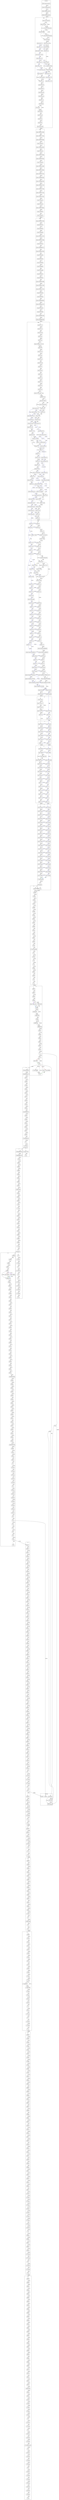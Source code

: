 digraph {
  fontname="sans-serif";
  concentrate=true;
  node[shape="box",fontname="sans-serif"];
  edge[fontname="sans-serif"];
  subgraph cluster_pre_classic {
    label="pre-classic";
    client_rd_132211_launcher[label="Client rd-132211-launcher",href="https://ornithemc.net/mc-versions/version/rd-132211-launcher.json"];
    client_rd_132328_launcher[label="Client rd-132328-launcher",href="https://ornithemc.net/mc-versions/version/rd-132328-launcher.json"];
    client_rd_160052_launcher[label="Client rd-160052-launcher",href="https://ornithemc.net/mc-versions/version/rd-160052-launcher.json"];
    client_rd_161348_launcher[label="Client rd-161348-launcher",href="https://ornithemc.net/mc-versions/version/rd-161348-launcher.json"];
  }
  subgraph cluster_classic {
    label="classic";
    client_c0_0_11a_launcher[label="Client c0.0.11a-launcher",href="https://ornithemc.net/mc-versions/version/c0.0.11a-launcher.json"];
    client_c0_0_12a_03[label="Client c0.0.12a_03",href="https://ornithemc.net/mc-versions/version/c0.0.12a_03.json"];
    client_c0_0_13a_launcher[label="Client c0.0.13a-launcher",href="https://ornithemc.net/mc-versions/version/c0.0.13a-launcher.json"];
    client_c0_0_13a_03[label="Client c0.0.13a_03",href="https://ornithemc.net/mc-versions/version/c0.0.13a_03.json"];
    client_c0_0_13a_03_launcher[label="Client c0.0.13a_03-launcher",href="https://ornithemc.net/mc-versions/version/c0.0.13a_03-launcher.json"];
    client_c0_0_14a_08[label="Client c0.0.14a_08",href="https://ornithemc.net/mc-versions/version/c0.0.14a_08.json"];
    client_c0_0_15a[label="Client c0.0.15a",href="https://ornithemc.net/mc-versions/version/c0.0.15a.json"];
    client_c0_0_16a_02[label="Client c0.0.16a_02",href="https://ornithemc.net/mc-versions/version/c0.0.16a_02.json"];
    server_server_c1_2[label="Server server-c1.2",href="https://ornithemc.net/mc-versions/version/server-c1.2.json"];
    server_server_c1_3[label="Server server-c1.3",href="https://ornithemc.net/mc-versions/version/server-c1.3.json"];
    client_c0_0_17a[label="Client c0.0.17a",href="https://ornithemc.net/mc-versions/version/c0.0.17a.json"];
    server_server_c1_4_1327[label="Server server-c1.4-1327",href="https://ornithemc.net/mc-versions/version/server-c1.4-1327.json"];
    server_server_c1_4_1422[label="Server server-c1.4-1422",href="https://ornithemc.net/mc-versions/version/server-c1.4-1422.json"];
    client_c0_0_18a_02[label="Client c0.0.18a_02",href="https://ornithemc.net/mc-versions/version/c0.0.18a_02.json"];
    server_server_c1_4_1[label="Server server-c1.4.1",href="https://ornithemc.net/mc-versions/version/server-c1.4.1.json"];
    server_server_c1_6[label="Server server-c1.6",href="https://ornithemc.net/mc-versions/version/server-c1.6.json"];
    client_c0_0_19a_04[label="Client c0.0.19a_04",href="https://ornithemc.net/mc-versions/version/c0.0.19a_04.json"];
    client_c0_0_19a_06[label="Client c0.0.19a_06",href="https://ornithemc.net/mc-versions/version/c0.0.19a_06.json"];
    server_server_c1_8_2[label="Server server-c1.8.2",href="https://ornithemc.net/mc-versions/version/server-c1.8.2.json"];
    client_c0_0_20a_01[label="Client c0.0.20a_01",href="https://ornithemc.net/mc-versions/version/c0.0.20a_01.json"];
    client_c0_0_20a_02[label="Client c0.0.20a_02",href="https://ornithemc.net/mc-versions/version/c0.0.20a_02.json"];
    client_c0_0_21a[label="Client c0.0.21a",href="https://ornithemc.net/mc-versions/version/c0.0.21a.json"];
    client_c0_0_22a_05[label="Client c0.0.22a_05",href="https://ornithemc.net/mc-versions/version/c0.0.22a_05.json"];
    client_c0_0_23a_01[label="Client c0.0.23a_01",href="https://ornithemc.net/mc-versions/version/c0.0.23a_01.json"];
    client_c0_24_st_03[label="Client c0.24_st_03",href="https://ornithemc.net/mc-versions/version/c0.24_st_03.json"];
    client_c0_25_05_st[label="Client c0.25_05_st",href="https://ornithemc.net/mc-versions/version/c0.25_05_st.json"];
    client_c0_27_st[label="Client c0.27_st",href="https://ornithemc.net/mc-versions/version/c0.27_st.json"];
    client_c0_28_01[label="Client c0.28_01",href="https://ornithemc.net/mc-versions/version/c0.28_01.json"];
    server_server_c1_8_3[label="Server server-c1.8.3",href="https://ornithemc.net/mc-versions/version/server-c1.8.3.json"];
    client_c0_29[label="Client c0.29",href="https://ornithemc.net/mc-versions/version/c0.29.json"];
    server_server_c1_9_1[label="Server server-c1.9.1",href="https://ornithemc.net/mc-versions/version/server-c1.9.1.json"];
    client_c0_29_01[label="Client c0.29_01",href="https://ornithemc.net/mc-versions/version/c0.29_01.json"];
    client_c0_29_02[label="Client c0.29_02",href="https://ornithemc.net/mc-versions/version/c0.29_02.json"];
    client_c0_30_s[label="Client c0.30-s",href="https://ornithemc.net/mc-versions/version/c0.30-s.json"];
    client_c0_30_c[label="Client c0.30-c",href="https://ornithemc.net/mc-versions/version/c0.30-c.json"];
    server_server_c1_10[label="Server server-c1.10",href="https://ornithemc.net/mc-versions/version/server-c1.10.json"];
    server_server_c1_10_1[label="Server server-c1.10.1",href="https://ornithemc.net/mc-versions/version/server-c1.10.1.json"];
    client_c0_30_c_renew[label="Client c0.30-c-renew",href="https://ornithemc.net/mc-versions/version/c0.30-c-renew.json"];
  }
  subgraph cluster_indev {
    label="indev";
    client_in_20091223_1459[label="Client in-20091223-1459",href="https://ornithemc.net/mc-versions/version/in-20091223-1459.json"];
    client_in_20091231_2255[label="Client in-20091231-2255",href="https://ornithemc.net/mc-versions/version/in-20091231-2255.json"];
    client_in_20100104_2258[label="Client in-20100104-2258",href="https://ornithemc.net/mc-versions/version/in-20100104-2258.json"];
    client_in_20100110[label="Client in-20100110",href="https://ornithemc.net/mc-versions/version/in-20100110.json"];
    client_in_20100124_2310[label="Client in-20100124-2310",href="https://ornithemc.net/mc-versions/version/in-20100124-2310.json"];
    client_in_20100125[label="Client in-20100125",href="https://ornithemc.net/mc-versions/version/in-20100125.json"];
    client_in_20100128_2304[label="Client in-20100128-2304",href="https://ornithemc.net/mc-versions/version/in-20100128-2304.json"];
    client_in_20100129_1452[label="Client in-20100129-1452",href="https://ornithemc.net/mc-versions/version/in-20100129-1452.json"];
    client_in_20100130[label="Client in-20100130",href="https://ornithemc.net/mc-versions/version/in-20100130.json"];
    client_in_20100131_2244[label="Client in-20100131-2244",href="https://ornithemc.net/mc-versions/version/in-20100131-2244.json"];
    client_in_20100201_0025[label="Client in-20100201-0025",href="https://ornithemc.net/mc-versions/version/in-20100201-0025.json"];
    client_in_20100201_2227[label="Client in-20100201-2227",href="https://ornithemc.net/mc-versions/version/in-20100201-2227.json"];
    client_in_20100202_2330[label="Client in-20100202-2330",href="https://ornithemc.net/mc-versions/version/in-20100202-2330.json"];
    client_in_20100206_2103[label="Client in-20100206-2103",href="https://ornithemc.net/mc-versions/version/in-20100206-2103.json"];
    client_in_20100207_1101[label="Client in-20100207-1101",href="https://ornithemc.net/mc-versions/version/in-20100207-1101.json"];
    client_in_20100207_1703[label="Client in-20100207-1703",href="https://ornithemc.net/mc-versions/version/in-20100207-1703.json"];
    client_in_20100212_1210[label="Client in-20100212-1210",href="https://ornithemc.net/mc-versions/version/in-20100212-1210.json"];
    client_in_20100212_1622[label="Client in-20100212-1622",href="https://ornithemc.net/mc-versions/version/in-20100212-1622.json"];
    client_in_20100213[label="Client in-20100213",href="https://ornithemc.net/mc-versions/version/in-20100213.json"];
    client_in_20100214[label="Client in-20100214",href="https://ornithemc.net/mc-versions/version/in-20100214.json"];
    client_in_20100218_0016[label="Client in-20100218-0016",href="https://ornithemc.net/mc-versions/version/in-20100218-0016.json"];
    client_in_20100219[label="Client in-20100219",href="https://ornithemc.net/mc-versions/version/in-20100219.json"];
    client_in_20100223[label="Client in-20100223",href="https://ornithemc.net/mc-versions/version/in-20100223.json"];
  }
  subgraph cluster_infdev {
    label="infdev";
    client_inf_20100227_1433[label="Client inf-20100227-1433",href="https://ornithemc.net/mc-versions/version/inf-20100227-1433.json"];
    client_inf_20100313[label="Client inf-20100313",href="https://ornithemc.net/mc-versions/version/inf-20100313.json"];
    client_inf_20100316[label="Client inf-20100316",href="https://ornithemc.net/mc-versions/version/inf-20100316.json"];
    client_inf_20100320[label="Client inf-20100320",href="https://ornithemc.net/mc-versions/version/inf-20100320.json"];
    client_inf_20100321_1817[label="Client inf-20100321-1817",href="https://ornithemc.net/mc-versions/version/inf-20100321-1817.json"];
    client_inf_20100325_1640[label="Client inf-20100325-1640",href="https://ornithemc.net/mc-versions/version/inf-20100325-1640.json"];
    client_inf_20100327[label="Client inf-20100327",href="https://ornithemc.net/mc-versions/version/inf-20100327.json"];
    client_inf_20100330_1611[label="Client inf-20100330-1611",href="https://ornithemc.net/mc-versions/version/inf-20100330-1611.json"];
    client_inf_20100413_1953[label="Client inf-20100413-1953",href="https://ornithemc.net/mc-versions/version/inf-20100413-1953.json"];
    client_inf_20100414[label="Client inf-20100414",href="https://ornithemc.net/mc-versions/version/inf-20100414.json"];
    client_inf_20100415[label="Client inf-20100415",href="https://ornithemc.net/mc-versions/version/inf-20100415.json"];
    client_inf_20100420[label="Client inf-20100420",href="https://ornithemc.net/mc-versions/version/inf-20100420.json"];
    client_inf_20100607[label="Client inf-20100607",href="https://ornithemc.net/mc-versions/version/inf-20100607.json"];
    client_inf_20100608[label="Client inf-20100608",href="https://ornithemc.net/mc-versions/version/inf-20100608.json"];
    client_inf_20100611[label="Client inf-20100611",href="https://ornithemc.net/mc-versions/version/inf-20100611.json"];
    client_inf_20100615[label="Client inf-20100615",href="https://ornithemc.net/mc-versions/version/inf-20100615.json"];
    client_inf_20100616_1808[label="Client inf-20100616-1808",href="https://ornithemc.net/mc-versions/version/inf-20100616-1808.json"];
    client_inf_20100617_1205[label="Client inf-20100617-1205",href="https://ornithemc.net/mc-versions/version/inf-20100617-1205.json"];
    client_inf_20100617_1531[label="Client inf-20100617-1531",href="https://ornithemc.net/mc-versions/version/inf-20100617-1531.json"];
    client_inf_20100618[label="Client inf-20100618",href="https://ornithemc.net/mc-versions/version/inf-20100618.json"];
    client_inf_20100624[label="Client inf-20100624",href="https://ornithemc.net/mc-versions/version/inf-20100624.json"];
    client_inf_20100625_0922[label="Client inf-20100625-0922",href="https://ornithemc.net/mc-versions/version/inf-20100625-0922.json"];
    client_inf_20100625_1917[label="Client inf-20100625-1917",href="https://ornithemc.net/mc-versions/version/inf-20100625-1917.json"];
    client_inf_20100627[label="Client inf-20100627",href="https://ornithemc.net/mc-versions/version/inf-20100627.json"];
    client_inf_20100629[label="Client inf-20100629",href="https://ornithemc.net/mc-versions/version/inf-20100629.json"];
    client_inf_20100630_1340[label="Client inf-20100630-1340",href="https://ornithemc.net/mc-versions/version/inf-20100630-1340.json"];
    client_inf_20100630_1835[label="Client inf-20100630-1835",href="https://ornithemc.net/mc-versions/version/inf-20100630-1835.json"];
  }
  subgraph cluster_alpha {
    label="alpha";
    client_a1_0_1_01[label="Client a1.0.1_01",href="https://ornithemc.net/mc-versions/version/a1.0.1_01.json"];
    client_a1_0_2_02[label="Client a1.0.2_02",href="https://ornithemc.net/mc-versions/version/a1.0.2_02.json"];
    client_a1_0_2_01[label="Client a1.0.2_01",href="https://ornithemc.net/mc-versions/version/a1.0.2_01.json"];
    client_a1_0_3[label="Client a1.0.3",href="https://ornithemc.net/mc-versions/version/a1.0.3.json"];
    client_a1_0_4[label="Client a1.0.4",href="https://ornithemc.net/mc-versions/version/a1.0.4.json"];
    client_a1_0_4_launcher[label="Client a1.0.4-launcher",href="https://ornithemc.net/mc-versions/version/a1.0.4-launcher.json"];
    client_a1_0_5[label="Client a1.0.5",href="https://ornithemc.net/mc-versions/version/a1.0.5.json"];
    client_a1_0_5_01[label="Client a1.0.5_01",href="https://ornithemc.net/mc-versions/version/a1.0.5_01.json"];
    client_a1_0_6[label="Client a1.0.6",href="https://ornithemc.net/mc-versions/version/a1.0.6.json"];
    client_a1_0_6_03[label="Client a1.0.6_03",href="https://ornithemc.net/mc-versions/version/a1.0.6_03.json"];
    client_a1_0_6_01[label="Client a1.0.6_01",href="https://ornithemc.net/mc-versions/version/a1.0.6_01.json"];
    client_a1_0_8_01[label="Client a1.0.8_01",href="https://ornithemc.net/mc-versions/version/a1.0.8_01.json"];
    client_a1_0_7[label="Client a1.0.7",href="https://ornithemc.net/mc-versions/version/a1.0.7.json"];
    client_a1_0_9[label="Client a1.0.9",href="https://ornithemc.net/mc-versions/version/a1.0.9.json"];
    client_a1_0_10[label="Client a1.0.10",href="https://ornithemc.net/mc-versions/version/a1.0.10.json"];
    client_a1_0_11[label="Client a1.0.11",href="https://ornithemc.net/mc-versions/version/a1.0.11.json"];
    client_a1_0_12[label="Client a1.0.12",href="https://ornithemc.net/mc-versions/version/a1.0.12.json"];
    client_a1_0_13[label="Client a1.0.13",href="https://ornithemc.net/mc-versions/version/a1.0.13.json"];
    client_a1_0_13_01_1038[label="Client a1.0.13_01-1038",href="https://ornithemc.net/mc-versions/version/a1.0.13_01-1038.json"];
    client_a1_0_13_01[label="Client a1.0.13_01",href="https://ornithemc.net/mc-versions/version/a1.0.13_01.json"];
    client_a1_0_14_1603[label="Client a1.0.14-1603",href="https://ornithemc.net/mc-versions/version/a1.0.14-1603.json"];
    client_a1_0_14_launcher[label="Client a1.0.14-launcher",href="https://ornithemc.net/mc-versions/version/a1.0.14-launcher.json"];
    client_a1_0_14[label="Client a1.0.14",href="https://ornithemc.net/mc-versions/version/a1.0.14.json"];
    client_a1_0_15[label="Client a1.0.15",href="https://ornithemc.net/mc-versions/version/a1.0.15.json"];
    server_server_a0_1_0[label="Server server-a0.1.0",href="https://ornithemc.net/mc-versions/version/server-a0.1.0.json"];
    client_a1_0_16[label="Client a1.0.16",href="https://ornithemc.net/mc-versions/version/a1.0.16.json"];
    server_server_a0_1_1_1707[label="Server server-a0.1.1-1707",href="https://ornithemc.net/mc-versions/version/server-a0.1.1-1707.json"];
    server_server_a0_1_2_01[label="Server server-a0.1.2_01",href="https://ornithemc.net/mc-versions/version/server-a0.1.2_01.json"];
    client_a1_0_16_01[label="Client a1.0.16_01",href="https://ornithemc.net/mc-versions/version/a1.0.16_01.json"];
    client_a1_0_16_02[label="Client a1.0.16_02",href="https://ornithemc.net/mc-versions/version/a1.0.16_02.json"];
    server_server_a0_1_3[label="Server server-a0.1.3",href="https://ornithemc.net/mc-versions/version/server-a0.1.3.json"];
    server_server_a0_1_4[label="Server server-a0.1.4",href="https://ornithemc.net/mc-versions/version/server-a0.1.4.json"];
    client_a1_0_17_02[label="Client a1.0.17_02",href="https://ornithemc.net/mc-versions/version/a1.0.17_02.json"];
    client_a1_0_17_03[label="Client a1.0.17_03",href="https://ornithemc.net/mc-versions/version/a1.0.17_03.json"];
    client_a1_0_17_04[label="Client a1.0.17_04",href="https://ornithemc.net/mc-versions/version/a1.0.17_04.json"];
    server_server_a0_2_0[label="Server server-a0.2.0",href="https://ornithemc.net/mc-versions/version/server-a0.2.0.json"];
    client_a1_1_0_101847_launcher[label="Client a1.1.0-101847-launcher",href="https://ornithemc.net/mc-versions/version/a1.1.0-101847-launcher.json"];
    client_a1_1_0_101847[label="Client a1.1.0-101847",href="https://ornithemc.net/mc-versions/version/a1.1.0-101847.json"];
    server_server_a0_2_0_01[label="Server server-a0.2.0_01",href="https://ornithemc.net/mc-versions/version/server-a0.2.0_01.json"];
    client_a1_1_0[label="Client a1.1.0",href="https://ornithemc.net/mc-versions/version/a1.1.0.json"];
    client_a1_1_1[label="Client a1.1.1",href="https://ornithemc.net/mc-versions/version/a1.1.1.json"];
    server_server_a0_2_1[label="Server server-a0.2.1",href="https://ornithemc.net/mc-versions/version/server-a0.2.1.json"];
    client_a1_1_2[label="Client a1.1.2",href="https://ornithemc.net/mc-versions/version/a1.1.2.json"];
    client_a1_1_2_01[label="Client a1.1.2_01",href="https://ornithemc.net/mc-versions/version/a1.1.2_01.json"];
    server_server_a0_2_2[label="Server server-a0.2.2",href="https://ornithemc.net/mc-versions/version/server-a0.2.2.json"];
    client_a1_2_0[label="Client a1.2.0",href="https://ornithemc.net/mc-versions/version/a1.2.0.json"];
    server_server_a0_2_2_01[label="Server server-a0.2.2_01",href="https://ornithemc.net/mc-versions/version/server-a0.2.2_01.json"];
    client_a1_2_0_01[label="Client a1.2.0_01",href="https://ornithemc.net/mc-versions/version/a1.2.0_01.json"];
    client_a1_2_0_02[label="Client a1.2.0_02",href="https://ornithemc.net/mc-versions/version/a1.2.0_02.json"];
    client_a1_2_0_02_launcher[label="Client a1.2.0_02-launcher",href="https://ornithemc.net/mc-versions/version/a1.2.0_02-launcher.json"];
    client_a1_2_1_01[label="Client a1.2.1_01",href="https://ornithemc.net/mc-versions/version/a1.2.1_01.json"];
    server_server_a0_2_3[label="Server server-a0.2.3",href="https://ornithemc.net/mc-versions/version/server-a0.2.3.json"];
    server_server_a0_2_4[label="Server server-a0.2.4",href="https://ornithemc.net/mc-versions/version/server-a0.2.4.json"];
    client_a1_2_2_1624[label="Client a1.2.2-1624",href="https://ornithemc.net/mc-versions/version/a1.2.2-1624.json"];
    client_a1_2_2[label="Client a1.2.2",href="https://ornithemc.net/mc-versions/version/a1.2.2.json"];
    client_a1_2_3[label="Client a1.2.3",href="https://ornithemc.net/mc-versions/version/a1.2.3.json"];
    server_server_a0_2_5_0923[label="Server server-a0.2.5-0923",href="https://ornithemc.net/mc-versions/version/server-a0.2.5-0923.json"];
    client_a1_2_3_01_0956[label="Client a1.2.3_01-0956",href="https://ornithemc.net/mc-versions/version/a1.2.3_01-0956.json"];
    client_a1_2_3_01[label="Client a1.2.3_01",href="https://ornithemc.net/mc-versions/version/a1.2.3_01.json"];
    server_server_a0_2_5_1004[label="Server server-a0.2.5-1004",href="https://ornithemc.net/mc-versions/version/server-a0.2.5-1004.json"];
    client_a1_2_3_02[label="Client a1.2.3_02",href="https://ornithemc.net/mc-versions/version/a1.2.3_02.json"];
    server_server_a0_2_5_01[label="Server server-a0.2.5_01",href="https://ornithemc.net/mc-versions/version/server-a0.2.5_01.json"];
    client_a1_2_3_04[label="Client a1.2.3_04",href="https://ornithemc.net/mc-versions/version/a1.2.3_04.json"];
    server_server_a0_2_5_02[label="Server server-a0.2.5_02",href="https://ornithemc.net/mc-versions/version/server-a0.2.5_02.json"];
    client_a1_2_3_05[label="Client a1.2.3_05",href="https://ornithemc.net/mc-versions/version/a1.2.3_05.json"];
    server_server_a0_2_6[label="Server server-a0.2.6",href="https://ornithemc.net/mc-versions/version/server-a0.2.6.json"];
    server_server_a0_2_6_01[label="Server server-a0.2.6_01",href="https://ornithemc.net/mc-versions/version/server-a0.2.6_01.json"];
    client_a1_2_4_01[label="Client a1.2.4_01",href="https://ornithemc.net/mc-versions/version/a1.2.4_01.json"];
    server_server_a0_2_6_02[label="Server server-a0.2.6_02",href="https://ornithemc.net/mc-versions/version/server-a0.2.6_02.json"];
    client_a1_2_5[label="Client a1.2.5",href="https://ornithemc.net/mc-versions/version/a1.2.5.json"];
    server_server_a0_2_7[label="Server server-a0.2.7",href="https://ornithemc.net/mc-versions/version/server-a0.2.7.json"];
    server_server_a0_2_8[label="Server server-a0.2.8",href="https://ornithemc.net/mc-versions/version/server-a0.2.8.json"];
    client_a1_2_6[label="Client a1.2.6",href="https://ornithemc.net/mc-versions/version/a1.2.6.json"];
  }
  subgraph cluster_beta {
    label="beta";
    {
      rank=same;
      client_b1_0[label="Client b1.0",href="https://ornithemc.net/mc-versions/version/b1.0.json"];
      server_b1_0[label="Server b1.0",href="https://ornithemc.net/mc-versions/version/b1.0.json"];
    }
    {
      rank=same;
      client_b1_0_01[label="Client b1.0_01",href="https://ornithemc.net/mc-versions/version/b1.0_01.json"];
      server_b1_0_01[label="Server b1.0_01",href="https://ornithemc.net/mc-versions/version/b1.0_01.json"];
    }
    client_b1_0_2[label="Client b1.0.2",href="https://ornithemc.net/mc-versions/version/b1.0.2.json"];
    {
      rank=same;
      client_b1_1_1245[label="Client b1.1-1245",href="https://ornithemc.net/mc-versions/version/b1.1-1245.json"];
      server_b1_1_1245[label="Server b1.1-1245",href="https://ornithemc.net/mc-versions/version/b1.1-1245.json"];
    }
    client_b1_1_1255[label="Client b1.1-1255",href="https://ornithemc.net/mc-versions/version/b1.1-1255.json"];
    {
      rank=same;
      client_b1_1_01[label="Client b1.1_01",href="https://ornithemc.net/mc-versions/version/b1.1_01.json"];
      server_b1_1_01[label="Server b1.1_01",href="https://ornithemc.net/mc-versions/version/b1.1_01.json"];
    }
    {
      rank=same;
      client_b1_1_02[label="Client b1.1_02",href="https://ornithemc.net/mc-versions/version/b1.1_02.json"];
      server_b1_1_02[label="Server b1.1_02",href="https://ornithemc.net/mc-versions/version/b1.1_02.json"];
    }
    {
      rank=same;
      client_b1_2[label="Client b1.2",href="https://ornithemc.net/mc-versions/version/b1.2.json"];
      server_b1_2[label="Server b1.2",href="https://ornithemc.net/mc-versions/version/b1.2.json"];
    }
    {
      rank=same;
      client_b1_2_01[label="Client b1.2_01",href="https://ornithemc.net/mc-versions/version/b1.2_01.json"];
      server_b1_2_01[label="Server b1.2_01",href="https://ornithemc.net/mc-versions/version/b1.2_01.json"];
    }
    client_b1_2_02[label="Client b1.2_02",href="https://ornithemc.net/mc-versions/version/b1.2_02.json"];
    client_b1_2_02_launcher[label="Client b1.2_02-launcher",href="https://ornithemc.net/mc-versions/version/b1.2_02-launcher.json"];
    server_b1_3_1647[label="Server b1.3-1647",href="https://ornithemc.net/mc-versions/version/b1.3-1647.json"];
    client_b1_3_1713[label="Client b1.3-1713",href="https://ornithemc.net/mc-versions/version/b1.3-1713.json"];
    server_b1_3_1731[label="Server b1.3-1731",href="https://ornithemc.net/mc-versions/version/b1.3-1731.json"];
    client_b1_3_1750[label="Client b1.3-1750",href="https://ornithemc.net/mc-versions/version/b1.3-1750.json"];
    client_b1_3_01[label="Client b1.3_01",href="https://ornithemc.net/mc-versions/version/b1.3_01.json"];
    {
      rank=same;
      client_b1_4_1507[label="Client b1.4-1507",href="https://ornithemc.net/mc-versions/version/b1.4-1507.json"];
      server_b1_4_1507[label="Server b1.4-1507",href="https://ornithemc.net/mc-versions/version/b1.4-1507.json"];
    }
    client_b1_4_1634[label="Client b1.4-1634",href="https://ornithemc.net/mc-versions/version/b1.4-1634.json"];
    {
      rank=same;
      client_b1_4_01[label="Client b1.4_01",href="https://ornithemc.net/mc-versions/version/b1.4_01.json"];
      server_b1_4_01[label="Server b1.4_01",href="https://ornithemc.net/mc-versions/version/b1.4_01.json"];
    }
    {
      rank=same;
      client_b1_5[label="Client b1.5",href="https://ornithemc.net/mc-versions/version/b1.5.json"];
      server_b1_5[label="Server b1.5",href="https://ornithemc.net/mc-versions/version/b1.5.json"];
    }
    {
      rank=same;
      client_b1_5_01[label="Client b1.5_01",href="https://ornithemc.net/mc-versions/version/b1.5_01.json"];
      server_b1_5_01[label="Server b1.5_01",href="https://ornithemc.net/mc-versions/version/b1.5_01.json"];
    }
    server_b1_5_02[label="Server b1.5_02",href="https://ornithemc.net/mc-versions/version/b1.5_02.json"];
    server_b1_6_pre_trailer[label="Server b1.6-pre-trailer",href="https://ornithemc.net/mc-versions/version/b1.6-pre-trailer.json"];
    {
      rank=same;
      client_b1_6_tb3[label="Client b1.6-tb3",href="https://ornithemc.net/mc-versions/version/b1.6-tb3.json"];
      server_b1_6_tb3[label="Server b1.6-tb3",href="https://ornithemc.net/mc-versions/version/b1.6-tb3.json"];
    }
    {
      rank=same;
      client_b1_6[label="Client b1.6",href="https://ornithemc.net/mc-versions/version/b1.6.json"];
      server_b1_6[label="Server b1.6",href="https://ornithemc.net/mc-versions/version/b1.6.json"];
    }
    {
      rank=same;
      client_b1_6_1[label="Client b1.6.1",href="https://ornithemc.net/mc-versions/version/b1.6.1.json"];
      server_b1_6_1[label="Server b1.6.1",href="https://ornithemc.net/mc-versions/version/b1.6.1.json"];
    }
    {
      rank=same;
      client_b1_6_2[label="Client b1.6.2",href="https://ornithemc.net/mc-versions/version/b1.6.2.json"];
      server_b1_6_2[label="Server b1.6.2",href="https://ornithemc.net/mc-versions/version/b1.6.2.json"];
    }
    {
      rank=same;
      client_b1_6_3[label="Client b1.6.3",href="https://ornithemc.net/mc-versions/version/b1.6.3.json"];
      server_b1_6_3[label="Server b1.6.3",href="https://ornithemc.net/mc-versions/version/b1.6.3.json"];
    }
    {
      rank=same;
      client_b1_6_4[label="Client b1.6.4",href="https://ornithemc.net/mc-versions/version/b1.6.4.json"];
      server_b1_6_4[label="Server b1.6.4",href="https://ornithemc.net/mc-versions/version/b1.6.4.json"];
    }
    {
      rank=same;
      client_b1_6_5[label="Client b1.6.5",href="https://ornithemc.net/mc-versions/version/b1.6.5.json"];
      server_b1_6_5[label="Server b1.6.5",href="https://ornithemc.net/mc-versions/version/b1.6.5.json"];
    }
    {
      rank=same;
      client_b1_6_6[label="Client b1.6.6",href="https://ornithemc.net/mc-versions/version/b1.6.6.json"];
      server_b1_6_6[label="Server b1.6.6",href="https://ornithemc.net/mc-versions/version/b1.6.6.json"];
    }
    {
      rank=same;
      client_b1_7[label="Client b1.7",href="https://ornithemc.net/mc-versions/version/b1.7.json"];
      server_b1_7[label="Server b1.7",href="https://ornithemc.net/mc-versions/version/b1.7.json"];
    }
    {
      rank=same;
      client_b1_7_01[label="Client b1.7_01",href="https://ornithemc.net/mc-versions/version/b1.7_01.json"];
      server_b1_7_01[label="Server b1.7_01",href="https://ornithemc.net/mc-versions/version/b1.7_01.json"];
    }
    {
      rank=same;
      client_b1_7_2[label="Client b1.7.2",href="https://ornithemc.net/mc-versions/version/b1.7.2.json"];
      server_b1_7_2[label="Server b1.7.2",href="https://ornithemc.net/mc-versions/version/b1.7.2.json"];
    }
    {
      rank=same;
      client_b1_7_3[label="Client b1.7.3",href="https://ornithemc.net/mc-versions/version/b1.7.3.json"];
      server_b1_7_3[label="Server b1.7.3",href="https://ornithemc.net/mc-versions/version/b1.7.3.json"];
    }
    client_b1_8_pre1_201109081459[label="Client b1.8-pre1-201109081459",href="https://ornithemc.net/mc-versions/version/b1.8-pre1-201109081459.json"];
    {
      rank=same;
      client_b1_8_pre1_201109091357[label="Client b1.8-pre1-201109091357",href="https://ornithemc.net/mc-versions/version/b1.8-pre1-201109091357.json"];
      server_b1_8_pre1_201109091357[label="Server b1.8-pre1-201109091357",href="https://ornithemc.net/mc-versions/version/b1.8-pre1-201109091357.json"];
    }
    {
      rank=same;
      client_b1_8_pre2[label="Client b1.8-pre2",href="https://ornithemc.net/mc-versions/version/b1.8-pre2.json"];
      server_b1_8_pre2[label="Server b1.8-pre2",href="https://ornithemc.net/mc-versions/version/b1.8-pre2.json"];
    }
    {
      rank=same;
      client_b1_8[label="Client b1.8",href="https://ornithemc.net/mc-versions/version/b1.8.json"];
      server_b1_8[label="Server b1.8",href="https://ornithemc.net/mc-versions/version/b1.8.json"];
    }
    {
      rank=same;
      client_b1_8_1[label="Client b1.8.1",href="https://ornithemc.net/mc-versions/version/b1.8.1.json"];
      server_b1_8_1[label="Server b1.8.1",href="https://ornithemc.net/mc-versions/version/b1.8.1.json"];
    }
    {
      rank=same;
      client_b1_9_pre1[label="Client b1.9-pre1",href="https://ornithemc.net/mc-versions/version/b1.9-pre1.json"];
      server_b1_9_pre1[label="Server b1.9-pre1",href="https://ornithemc.net/mc-versions/version/b1.9-pre1.json"];
    }
    {
      rank=same;
      client_b1_9_pre2[label="Client b1.9-pre2",href="https://ornithemc.net/mc-versions/version/b1.9-pre2.json"];
      server_b1_9_pre2[label="Server b1.9-pre2",href="https://ornithemc.net/mc-versions/version/b1.9-pre2.json"];
    }
    {
      rank=same;
      client_b1_9_pre3_201110061350[label="Client b1.9-pre3-201110061350",href="https://ornithemc.net/mc-versions/version/b1.9-pre3-201110061350.json"];
      server_b1_9_pre3_201110061350[label="Server b1.9-pre3-201110061350",href="https://ornithemc.net/mc-versions/version/b1.9-pre3-201110061350.json"];
    }
    client_b1_9_pre3_201110061402[label="Client b1.9-pre3-201110061402",href="https://ornithemc.net/mc-versions/version/b1.9-pre3-201110061402.json"];
    server_b1_9_pre4_201110131425[label="Server b1.9-pre4-201110131425",href="https://ornithemc.net/mc-versions/version/b1.9-pre4-201110131425.json"];
    {
      rank=same;
      client_b1_9_pre4_201110131434[label="Client b1.9-pre4-201110131434",href="https://ornithemc.net/mc-versions/version/b1.9-pre4-201110131434.json"];
      server_b1_9_pre4_201110131434[label="Server b1.9-pre4-201110131434",href="https://ornithemc.net/mc-versions/version/b1.9-pre4-201110131434.json"];
    }
    server_b1_9_pre4_201110131440[label="Server b1.9-pre4-201110131440",href="https://ornithemc.net/mc-versions/version/b1.9-pre4-201110131440.json"];
    {
      rank=same;
      client_b1_9_pre5[label="Client b1.9-pre5",href="https://ornithemc.net/mc-versions/version/b1.9-pre5.json"];
      server_b1_9_pre5[label="Server b1.9-pre5",href="https://ornithemc.net/mc-versions/version/b1.9-pre5.json"];
    }
    {
      rank=same;
      client_b1_9_pre6[label="Client b1.9-pre6",href="https://ornithemc.net/mc-versions/version/b1.9-pre6.json"];
      server_b1_9_pre6[label="Server b1.9-pre6",href="https://ornithemc.net/mc-versions/version/b1.9-pre6.json"];
    }
  }
  subgraph cluster_1_0 {
    label="1.0";
    client_1_0_0_rc1[label="Client 1.0.0-rc1",href="https://ornithemc.net/mc-versions/version/1.0.0-rc1.json"];
    client_1_0_0_rc2_1[label="Client 1.0.0-rc2-1",href="https://ornithemc.net/mc-versions/version/1.0.0-rc2-1.json"];
    client_1_0_0_rc2_2[label="Client 1.0.0-rc2-2",href="https://ornithemc.net/mc-versions/version/1.0.0-rc2-2.json"];
    {
      rank=same;
      client_1_0_0_rc2_3[label="Client 1.0.0-rc2-3",href="https://ornithemc.net/mc-versions/version/1.0.0-rc2-3.json"];
      server_1_0_0_rc2_3[label="Server 1.0.0-rc2-3",href="https://ornithemc.net/mc-versions/version/1.0.0-rc2-3.json"];
    }
    {
      rank=same;
      client_1_0_0[label="Client 1.0.0",href="https://ornithemc.net/mc-versions/version/1.0.0.json"];
      server_1_0_0[label="Server 1.0.0",href="https://ornithemc.net/mc-versions/version/1.0.0.json"];
    }
    server_1_0_1[label="Server 1.0.1",href="https://ornithemc.net/mc-versions/version/1.0.1.json"];
  }
  subgraph cluster_1_1 {
    label="1.1";
    {
      rank=same;
      client_11w47a[label="Client 11w47a",href="https://ornithemc.net/mc-versions/version/11w47a.json"];
      server_11w47a[label="Server 11w47a",href="https://ornithemc.net/mc-versions/version/11w47a.json"];
    }
    {
      rank=same;
      client_11w48a[label="Client 11w48a",href="https://ornithemc.net/mc-versions/version/11w48a.json"];
      server_11w48a[label="Server 11w48a",href="https://ornithemc.net/mc-versions/version/11w48a.json"];
    }
    {
      rank=same;
      client_11w49a[label="Client 11w49a",href="https://ornithemc.net/mc-versions/version/11w49a.json"];
      server_11w49a[label="Server 11w49a",href="https://ornithemc.net/mc-versions/version/11w49a.json"];
    }
    {
      rank=same;
      client_11w50a[label="Client 11w50a",href="https://ornithemc.net/mc-versions/version/11w50a.json"];
      server_11w50a[label="Server 11w50a",href="https://ornithemc.net/mc-versions/version/11w50a.json"];
    }
    {
      rank=same;
      client_12w01a[label="Client 12w01a",href="https://ornithemc.net/mc-versions/version/12w01a.json"];
      server_12w01a[label="Server 12w01a",href="https://ornithemc.net/mc-versions/version/12w01a.json"];
    }
    {
      rank=same;
      client_1_1[label="Client 1.1",href="https://ornithemc.net/mc-versions/version/1.1.json"];
      server_1_1[label="Server 1.1",href="https://ornithemc.net/mc-versions/version/1.1.json"];
    }
  }
  subgraph cluster_1_2 {
    label="1.2";
    {
      rank=same;
      client_12w03a[label="Client 12w03a",href="https://ornithemc.net/mc-versions/version/12w03a.json"];
      server_12w03a[label="Server 12w03a",href="https://ornithemc.net/mc-versions/version/12w03a.json"];
    }
    {
      rank=same;
      client_12w04a[label="Client 12w04a",href="https://ornithemc.net/mc-versions/version/12w04a.json"];
      server_12w04a[label="Server 12w04a",href="https://ornithemc.net/mc-versions/version/12w04a.json"];
    }
    client_12w05a_1354[label="Client 12w05a-1354",href="https://ornithemc.net/mc-versions/version/12w05a-1354.json"];
    {
      rank=same;
      client_12w05a_1442[label="Client 12w05a-1442",href="https://ornithemc.net/mc-versions/version/12w05a-1442.json"];
      server_12w05a_1442[label="Server 12w05a-1442",href="https://ornithemc.net/mc-versions/version/12w05a-1442.json"];
    }
    {
      rank=same;
      client_12w05b[label="Client 12w05b",href="https://ornithemc.net/mc-versions/version/12w05b.json"];
      server_12w05b[label="Server 12w05b",href="https://ornithemc.net/mc-versions/version/12w05b.json"];
    }
    {
      rank=same;
      client_12w06a[label="Client 12w06a",href="https://ornithemc.net/mc-versions/version/12w06a.json"];
      server_12w06a[label="Server 12w06a",href="https://ornithemc.net/mc-versions/version/12w06a.json"];
    }
    {
      rank=same;
      client_12w07a[label="Client 12w07a",href="https://ornithemc.net/mc-versions/version/12w07a.json"];
      server_12w07a[label="Server 12w07a",href="https://ornithemc.net/mc-versions/version/12w07a.json"];
    }
    {
      rank=same;
      client_12w07b[label="Client 12w07b",href="https://ornithemc.net/mc-versions/version/12w07b.json"];
      server_12w07b[label="Server 12w07b",href="https://ornithemc.net/mc-versions/version/12w07b.json"];
    }
    {
      rank=same;
      client_12w08a[label="Client 12w08a",href="https://ornithemc.net/mc-versions/version/12w08a.json"];
      server_12w08a[label="Server 12w08a",href="https://ornithemc.net/mc-versions/version/12w08a.json"];
    }
    {
      rank=same;
      client_1_2[label="Client 1.2",href="https://ornithemc.net/mc-versions/version/1.2.json"];
      server_1_2[label="Server 1.2",href="https://ornithemc.net/mc-versions/version/1.2.json"];
    }
    {
      rank=same;
      client_1_2_1[label="Client 1.2.1",href="https://ornithemc.net/mc-versions/version/1.2.1.json"];
      server_1_2_1[label="Server 1.2.1",href="https://ornithemc.net/mc-versions/version/1.2.1.json"];
    }
    {
      rank=same;
      client_1_2_2[label="Client 1.2.2",href="https://ornithemc.net/mc-versions/version/1.2.2.json"];
      server_1_2_2[label="Server 1.2.2",href="https://ornithemc.net/mc-versions/version/1.2.2.json"];
    }
    {
      rank=same;
      client_1_2_3[label="Client 1.2.3",href="https://ornithemc.net/mc-versions/version/1.2.3.json"];
      server_1_2_3[label="Server 1.2.3",href="https://ornithemc.net/mc-versions/version/1.2.3.json"];
    }
    {
      rank=same;
      client_1_2_4[label="Client 1.2.4",href="https://ornithemc.net/mc-versions/version/1.2.4.json"];
      server_1_2_4[label="Server 1.2.4",href="https://ornithemc.net/mc-versions/version/1.2.4.json"];
    }
    {
      rank=same;
      client_1_2_5[label="Client 1.2.5",href="https://ornithemc.net/mc-versions/version/1.2.5.json"];
      server_1_2_5[label="Server 1.2.5",href="https://ornithemc.net/mc-versions/version/1.2.5.json"];
    }
  }
  subgraph cluster_1_3 {
    label="1.3";
    {
      rank=same;
      client_12w15a[label="Client 12w15a",href="https://ornithemc.net/mc-versions/version/12w15a.json"];
      server_12w15a[label="Server 12w15a",href="https://ornithemc.net/mc-versions/version/12w15a.json"];
    }
    {
      rank=same;
      client_12w16a[label="Client 12w16a",href="https://ornithemc.net/mc-versions/version/12w16a.json"];
      server_12w16a[label="Server 12w16a",href="https://ornithemc.net/mc-versions/version/12w16a.json"];
    }
    {
      rank=same;
      client_12w17a[label="Client 12w17a",href="https://ornithemc.net/mc-versions/version/12w17a.json"];
      server_12w17a[label="Server 12w17a",href="https://ornithemc.net/mc-versions/version/12w17a.json"];
    }
    {
      rank=same;
      client_12w18a[label="Client 12w18a",href="https://ornithemc.net/mc-versions/version/12w18a.json"];
      server_12w18a[label="Server 12w18a",href="https://ornithemc.net/mc-versions/version/12w18a.json"];
    }
    {
      rank=same;
      client_12w19a[label="Client 12w19a",href="https://ornithemc.net/mc-versions/version/12w19a.json"];
      server_12w19a[label="Server 12w19a",href="https://ornithemc.net/mc-versions/version/12w19a.json"];
    }
    {
      rank=same;
      client_12w21a[label="Client 12w21a",href="https://ornithemc.net/mc-versions/version/12w21a.json"];
      server_12w21a[label="Server 12w21a",href="https://ornithemc.net/mc-versions/version/12w21a.json"];
    }
    {
      rank=same;
      client_12w21b[label="Client 12w21b",href="https://ornithemc.net/mc-versions/version/12w21b.json"];
      server_12w21b[label="Server 12w21b",href="https://ornithemc.net/mc-versions/version/12w21b.json"];
    }
    {
      rank=same;
      client_12w22a[label="Client 12w22a",href="https://ornithemc.net/mc-versions/version/12w22a.json"];
      server_12w22a[label="Server 12w22a",href="https://ornithemc.net/mc-versions/version/12w22a.json"];
    }
    {
      rank=same;
      client_12w23a[label="Client 12w23a",href="https://ornithemc.net/mc-versions/version/12w23a.json"];
      server_12w23a[label="Server 12w23a",href="https://ornithemc.net/mc-versions/version/12w23a.json"];
    }
    {
      rank=same;
      client_12w23b[label="Client 12w23b",href="https://ornithemc.net/mc-versions/version/12w23b.json"];
      server_12w23b[label="Server 12w23b",href="https://ornithemc.net/mc-versions/version/12w23b.json"];
    }
    {
      rank=same;
      client_12w24a[label="Client 12w24a",href="https://ornithemc.net/mc-versions/version/12w24a.json"];
      server_12w24a[label="Server 12w24a",href="https://ornithemc.net/mc-versions/version/12w24a.json"];
    }
    {
      rank=same;
      client_12w25a[label="Client 12w25a",href="https://ornithemc.net/mc-versions/version/12w25a.json"];
      server_12w25a[label="Server 12w25a",href="https://ornithemc.net/mc-versions/version/12w25a.json"];
    }
    {
      rank=same;
      client_12w26a[label="Client 12w26a",href="https://ornithemc.net/mc-versions/version/12w26a.json"];
      server_12w26a[label="Server 12w26a",href="https://ornithemc.net/mc-versions/version/12w26a.json"];
    }
    {
      rank=same;
      client_12w27a[label="Client 12w27a",href="https://ornithemc.net/mc-versions/version/12w27a.json"];
      server_12w27a[label="Server 12w27a",href="https://ornithemc.net/mc-versions/version/12w27a.json"];
    }
    {
      rank=same;
      client_12w30a[label="Client 12w30a",href="https://ornithemc.net/mc-versions/version/12w30a.json"];
      server_12w30a[label="Server 12w30a",href="https://ornithemc.net/mc-versions/version/12w30a.json"];
    }
    {
      rank=same;
      client_12w30b[label="Client 12w30b",href="https://ornithemc.net/mc-versions/version/12w30b.json"];
      server_12w30b[label="Server 12w30b",href="https://ornithemc.net/mc-versions/version/12w30b.json"];
    }
    {
      rank=same;
      client_12w30c[label="Client 12w30c",href="https://ornithemc.net/mc-versions/version/12w30c.json"];
      server_12w30c[label="Server 12w30c",href="https://ornithemc.net/mc-versions/version/12w30c.json"];
    }
    {
      rank=same;
      client_12w30d[label="Client 12w30d",href="https://ornithemc.net/mc-versions/version/12w30d.json"];
      server_12w30d[label="Server 12w30d",href="https://ornithemc.net/mc-versions/version/12w30d.json"];
    }
    {
      rank=same;
      client_12w30e[label="Client 12w30e",href="https://ornithemc.net/mc-versions/version/12w30e.json"];
      server_12w30e[label="Server 12w30e",href="https://ornithemc.net/mc-versions/version/12w30e.json"];
    }
    merged_1_3_pre_07261249[label="1.3-pre-07261249",href="https://ornithemc.net/mc-versions/version/1.3-pre-07261249.json"];
    merged_1_3_1[label="1.3.1",href="https://ornithemc.net/mc-versions/version/1.3.1.json"];
    merged_1_3_2[label="1.3.2",href="https://ornithemc.net/mc-versions/version/1.3.2.json"];
  }
  subgraph cluster_1_4 {
    label="1.4";
    merged_12w32a[label="12w32a",href="https://ornithemc.net/mc-versions/version/12w32a.json"];
    merged_12w34a[label="12w34a",href="https://ornithemc.net/mc-versions/version/12w34a.json"];
    merged_12w34b[label="12w34b",href="https://ornithemc.net/mc-versions/version/12w34b.json"];
    merged_12w36a[label="12w36a",href="https://ornithemc.net/mc-versions/version/12w36a.json"];
    merged_12w37a[label="12w37a",href="https://ornithemc.net/mc-versions/version/12w37a.json"];
    merged_12w38a[label="12w38a",href="https://ornithemc.net/mc-versions/version/12w38a.json"];
    merged_12w38b[label="12w38b",href="https://ornithemc.net/mc-versions/version/12w38b.json"];
    merged_12w39a[label="12w39a",href="https://ornithemc.net/mc-versions/version/12w39a.json"];
    merged_12w39b[label="12w39b",href="https://ornithemc.net/mc-versions/version/12w39b.json"];
    merged_12w40a[label="12w40a",href="https://ornithemc.net/mc-versions/version/12w40a.json"];
    merged_12w40b[label="12w40b",href="https://ornithemc.net/mc-versions/version/12w40b.json"];
    merged_12w41a[label="12w41a",href="https://ornithemc.net/mc-versions/version/12w41a.json"];
    merged_12w41b[label="12w41b",href="https://ornithemc.net/mc-versions/version/12w41b.json"];
    merged_12w42a[label="12w42a",href="https://ornithemc.net/mc-versions/version/12w42a.json"];
    merged_12w42b[label="12w42b",href="https://ornithemc.net/mc-versions/version/12w42b.json"];
    merged_1_4_pre[label="1.4-pre",href="https://ornithemc.net/mc-versions/version/1.4-pre.json"];
    merged_1_4_1_pre_10231538[label="1.4.1-pre-10231538",href="https://ornithemc.net/mc-versions/version/1.4.1-pre-10231538.json"];
    merged_1_4_2[label="1.4.2",href="https://ornithemc.net/mc-versions/version/1.4.2.json"];
    merged_1_4_3_pre[label="1.4.3-pre",href="https://ornithemc.net/mc-versions/version/1.4.3-pre.json"];
    merged_1_4_5[label="1.4.5",href="https://ornithemc.net/mc-versions/version/1.4.5.json"];
    merged_12w49a[label="12w49a",href="https://ornithemc.net/mc-versions/version/12w49a.json"];
    merged_12w50a[label="12w50a",href="https://ornithemc.net/mc-versions/version/12w50a.json"];
    merged_1_4_4[label="1.4.4",href="https://ornithemc.net/mc-versions/version/1.4.4.json"];
    merged_12w50b[label="12w50b",href="https://ornithemc.net/mc-versions/version/12w50b.json"];
    merged_1_4_6[label="1.4.6",href="https://ornithemc.net/mc-versions/version/1.4.6.json"];
    merged_1_4_7[label="1.4.7",href="https://ornithemc.net/mc-versions/version/1.4.7.json"];
  }
  subgraph cluster_1_5 {
    label="1.5";
    merged_13w01a[label="13w01a",href="https://ornithemc.net/mc-versions/version/13w01a.json"];
    merged_13w01b[label="13w01b",href="https://ornithemc.net/mc-versions/version/13w01b.json"];
    merged_13w02a[label="13w02a",href="https://ornithemc.net/mc-versions/version/13w02a.json"];
    merged_13w02b[label="13w02b",href="https://ornithemc.net/mc-versions/version/13w02b.json"];
    server_13w03a_1538[label="Server 13w03a-1538",href="https://ornithemc.net/mc-versions/version/13w03a-1538.json"];
    merged_13w03a_1647[label="13w03a-1647",href="https://ornithemc.net/mc-versions/version/13w03a-1647.json"];
    merged_13w04a[label="13w04a",href="https://ornithemc.net/mc-versions/version/13w04a.json"];
    merged_13w05a_1504[label="13w05a-1504",href="https://ornithemc.net/mc-versions/version/13w05a-1504.json"];
    merged_13w05a_1538[label="13w05a-1538",href="https://ornithemc.net/mc-versions/version/13w05a-1538.json"];
    merged_13w05b[label="13w05b",href="https://ornithemc.net/mc-versions/version/13w05b.json"];
    merged_13w06a_1559[label="13w06a-1559",href="https://ornithemc.net/mc-versions/version/13w06a-1559.json"];
    merged_13w06a_1636[label="13w06a-1636",href="https://ornithemc.net/mc-versions/version/13w06a-1636.json"];
    merged_13w07a[label="13w07a",href="https://ornithemc.net/mc-versions/version/13w07a.json"];
    merged_13w09a[label="13w09a",href="https://ornithemc.net/mc-versions/version/13w09a.json"];
    merged_13w09b[label="13w09b",href="https://ornithemc.net/mc-versions/version/13w09b.json"];
    merged_13w09c[label="13w09c",href="https://ornithemc.net/mc-versions/version/13w09c.json"];
    merged_13w10a[label="13w10a",href="https://ornithemc.net/mc-versions/version/13w10a.json"];
    merged_13w10b[label="13w10b",href="https://ornithemc.net/mc-versions/version/13w10b.json"];
    merged_1_5[label="1.5",href="https://ornithemc.net/mc-versions/version/1.5.json"];
    merged_13w11a[label="13w11a",href="https://ornithemc.net/mc-versions/version/13w11a.json"];
    client_13w12_[label="Client 13w12~",href="https://ornithemc.net/mc-versions/version/13w12~.json"];
    merged_1_5_1[label="1.5.1",href="https://ornithemc.net/mc-versions/version/1.5.1.json"];
    merged_1_5_2_pre_250903[label="1.5.2-pre-250903",href="https://ornithemc.net/mc-versions/version/1.5.2-pre-250903.json"];
    merged_1_5_2[label="1.5.2",href="https://ornithemc.net/mc-versions/version/1.5.2.json"];
  }
  subgraph cluster_april_fools {
    label="april-fools";
    merged_af_2013_red[label="af-2013-red",href="https://ornithemc.net/mc-versions/version/af-2013-red.json"];
    merged_af_2013_blue[label="af-2013-blue",href="https://ornithemc.net/mc-versions/version/af-2013-blue.json"];
    merged_af_2013_purple[label="af-2013-purple",href="https://ornithemc.net/mc-versions/version/af-2013-purple.json"];
    merged_af_2015[label="af-2015",href="https://ornithemc.net/mc-versions/version/af-2015.json"];
    merged_af_2016[label="af-2016",href="https://ornithemc.net/mc-versions/version/af-2016.json"];
  }
  subgraph cluster_1_6 {
    label="1.6";
    merged_13w16a_04192037[label="13w16a-04192037",href="https://ornithemc.net/mc-versions/version/13w16a-04192037.json"];
    merged_13w16b_04232151[label="13w16b-04232151",href="https://ornithemc.net/mc-versions/version/13w16b-04232151.json"];
    merged_13w17a[label="13w17a",href="https://ornithemc.net/mc-versions/version/13w17a.json"];
    merged_13w18a[label="13w18a",href="https://ornithemc.net/mc-versions/version/13w18a.json"];
    merged_13w18b[label="13w18b",href="https://ornithemc.net/mc-versions/version/13w18b.json"];
    merged_13w18c[label="13w18c",href="https://ornithemc.net/mc-versions/version/13w18c.json"];
    merged_13w19a[label="13w19a",href="https://ornithemc.net/mc-versions/version/13w19a.json"];
    merged_13w21a[label="13w21a",href="https://ornithemc.net/mc-versions/version/13w21a.json"];
    merged_13w21b[label="13w21b",href="https://ornithemc.net/mc-versions/version/13w21b.json"];
    merged_13w22a[label="13w22a",href="https://ornithemc.net/mc-versions/version/13w22a.json"];
    merged_13w23a[label="13w23a",href="https://ornithemc.net/mc-versions/version/13w23a.json"];
    merged_13w23b_06080101[label="13w23b-06080101",href="https://ornithemc.net/mc-versions/version/13w23b-06080101.json"];
    merged_13w24a[label="13w24a",href="https://ornithemc.net/mc-versions/version/13w24a.json"];
    merged_13w24b[label="13w24b",href="https://ornithemc.net/mc-versions/version/13w24b.json"];
    merged_13w25a[label="13w25a",href="https://ornithemc.net/mc-versions/version/13w25a.json"];
    merged_13w25b[label="13w25b",href="https://ornithemc.net/mc-versions/version/13w25b.json"];
    merged_13w25c[label="13w25c",href="https://ornithemc.net/mc-versions/version/13w25c.json"];
    merged_13w26a[label="13w26a",href="https://ornithemc.net/mc-versions/version/13w26a.json"];
    merged_1_6_pre_06251516[label="1.6-pre-06251516",href="https://ornithemc.net/mc-versions/version/1.6-pre-06251516.json"];
    merged_1_6_1[label="1.6.1",href="https://ornithemc.net/mc-versions/version/1.6.1.json"];
    merged_1_6_2_091847[label="1.6.2-091847",href="https://ornithemc.net/mc-versions/version/1.6.2-091847.json"];
    merged_1_6_3_pre_171231[label="1.6.3-pre-171231",href="https://ornithemc.net/mc-versions/version/1.6.3-pre-171231.json"];
    merged_1_6_4[label="1.6.4",href="https://ornithemc.net/mc-versions/version/1.6.4.json"];
  }
  subgraph cluster_1_7 {
    label="1.7";
    merged_13w36a_09051446[label="13w36a-09051446",href="https://ornithemc.net/mc-versions/version/13w36a-09051446.json"];
    merged_13w36b_09061310[label="13w36b-09061310",href="https://ornithemc.net/mc-versions/version/13w36b-09061310.json"];
    merged_13w37a[label="13w37a",href="https://ornithemc.net/mc-versions/version/13w37a.json"];
    merged_13w37b[label="13w37b",href="https://ornithemc.net/mc-versions/version/13w37b.json"];
    merged_13w38a[label="13w38a",href="https://ornithemc.net/mc-versions/version/13w38a.json"];
    merged_13w38b[label="13w38b",href="https://ornithemc.net/mc-versions/version/13w38b.json"];
    merged_13w38c[label="13w38c",href="https://ornithemc.net/mc-versions/version/13w38c.json"];
    merged_13w39a[label="13w39a",href="https://ornithemc.net/mc-versions/version/13w39a.json"];
    merged_13w39b[label="13w39b",href="https://ornithemc.net/mc-versions/version/13w39b.json"];
    merged_13w41a[label="13w41a",href="https://ornithemc.net/mc-versions/version/13w41a.json"];
    merged_13w41b_1523[label="13w41b-1523",href="https://ornithemc.net/mc-versions/version/13w41b-1523.json"];
    merged_13w42a[label="13w42a",href="https://ornithemc.net/mc-versions/version/13w42a.json"];
    merged_13w42b[label="13w42b",href="https://ornithemc.net/mc-versions/version/13w42b.json"];
    merged_13w43a[label="13w43a",href="https://ornithemc.net/mc-versions/version/13w43a.json"];
    merged_1_7_pre[label="1.7-pre",href="https://ornithemc.net/mc-versions/version/1.7-pre.json"];
    merged_1_7_1_pre[label="1.7.1-pre",href="https://ornithemc.net/mc-versions/version/1.7.1-pre.json"];
    merged_1_7_2[label="1.7.2",href="https://ornithemc.net/mc-versions/version/1.7.2.json"];
    merged_13w47a[label="13w47a",href="https://ornithemc.net/mc-versions/version/13w47a.json"];
    merged_13w47b[label="13w47b",href="https://ornithemc.net/mc-versions/version/13w47b.json"];
    merged_13w47c[label="13w47c",href="https://ornithemc.net/mc-versions/version/13w47c.json"];
    merged_13w47d[label="13w47d",href="https://ornithemc.net/mc-versions/version/13w47d.json"];
    merged_13w47e[label="13w47e",href="https://ornithemc.net/mc-versions/version/13w47e.json"];
    merged_13w48a[label="13w48a",href="https://ornithemc.net/mc-versions/version/13w48a.json"];
    merged_13w48b[label="13w48b",href="https://ornithemc.net/mc-versions/version/13w48b.json"];
    merged_13w49a[label="13w49a",href="https://ornithemc.net/mc-versions/version/13w49a.json"];
    merged_1_7_3_pre[label="1.7.3-pre",href="https://ornithemc.net/mc-versions/version/1.7.3-pre.json"];
    merged_1_7_4[label="1.7.4",href="https://ornithemc.net/mc-versions/version/1.7.4.json"];
    merged_1_7_5[label="1.7.5",href="https://ornithemc.net/mc-versions/version/1.7.5.json"];
    merged_1_7_6_pre1[label="1.7.6-pre1",href="https://ornithemc.net/mc-versions/version/1.7.6-pre1.json"];
    merged_1_7_6_pre2[label="1.7.6-pre2",href="https://ornithemc.net/mc-versions/version/1.7.6-pre2.json"];
    merged_1_7_6[label="1.7.6",href="https://ornithemc.net/mc-versions/version/1.7.6.json"];
    merged_1_7_7_101331[label="1.7.7-101331",href="https://ornithemc.net/mc-versions/version/1.7.7-101331.json"];
    merged_1_7_8[label="1.7.8",href="https://ornithemc.net/mc-versions/version/1.7.8.json"];
    merged_1_7_9[label="1.7.9",href="https://ornithemc.net/mc-versions/version/1.7.9.json"];
    merged_1_7_10_pre1[label="1.7.10-pre1",href="https://ornithemc.net/mc-versions/version/1.7.10-pre1.json"];
    merged_1_7_10_pre2[label="1.7.10-pre2",href="https://ornithemc.net/mc-versions/version/1.7.10-pre2.json"];
    merged_1_7_10_pre3[label="1.7.10-pre3",href="https://ornithemc.net/mc-versions/version/1.7.10-pre3.json"];
    merged_1_7_10_pre4[label="1.7.10-pre4",href="https://ornithemc.net/mc-versions/version/1.7.10-pre4.json"];
    merged_1_7_10[label="1.7.10",href="https://ornithemc.net/mc-versions/version/1.7.10.json"];
  }
  subgraph cluster_1_8 {
    label="1.8";
    merged_14w02a[label="14w02a",href="https://ornithemc.net/mc-versions/version/14w02a.json"];
    merged_14w02b[label="14w02b",href="https://ornithemc.net/mc-versions/version/14w02b.json"];
    merged_14w02c[label="14w02c",href="https://ornithemc.net/mc-versions/version/14w02c.json"];
    merged_14w03a[label="14w03a",href="https://ornithemc.net/mc-versions/version/14w03a.json"];
    merged_14w03b[label="14w03b",href="https://ornithemc.net/mc-versions/version/14w03b.json"];
    client_14w04a[label="Client 14w04a",href="https://ornithemc.net/mc-versions/version/14w04a.json"];
    server_14w04a[label="Server 14w04a",href="https://ornithemc.net/mc-versions/version/14w04a.json"];
    merged_14w04b_1554[label="14w04b-1554",href="https://ornithemc.net/mc-versions/version/14w04b-1554.json"];
    merged_14w05a[label="14w05a",href="https://ornithemc.net/mc-versions/version/14w05a.json"];
    merged_14w05b[label="14w05b",href="https://ornithemc.net/mc-versions/version/14w05b.json"];
    merged_14w06a[label="14w06a",href="https://ornithemc.net/mc-versions/version/14w06a.json"];
    merged_14w06b[label="14w06b",href="https://ornithemc.net/mc-versions/version/14w06b.json"];
    merged_14w07a[label="14w07a",href="https://ornithemc.net/mc-versions/version/14w07a.json"];
    merged_14w08a[label="14w08a",href="https://ornithemc.net/mc-versions/version/14w08a.json"];
    merged_14w10a[label="14w10a",href="https://ornithemc.net/mc-versions/version/14w10a.json"];
    merged_14w10b[label="14w10b",href="https://ornithemc.net/mc-versions/version/14w10b.json"];
    merged_14w10c[label="14w10c",href="https://ornithemc.net/mc-versions/version/14w10c.json"];
    merged_14w11a[label="14w11a",href="https://ornithemc.net/mc-versions/version/14w11a.json"];
    merged_14w11b[label="14w11b",href="https://ornithemc.net/mc-versions/version/14w11b.json"];
    merged_14w17a[label="14w17a",href="https://ornithemc.net/mc-versions/version/14w17a.json"];
    merged_14w18a[label="14w18a",href="https://ornithemc.net/mc-versions/version/14w18a.json"];
    merged_14w18b[label="14w18b",href="https://ornithemc.net/mc-versions/version/14w18b.json"];
    merged_14w19a[label="14w19a",href="https://ornithemc.net/mc-versions/version/14w19a.json"];
    merged_14w20a[label="14w20a",href="https://ornithemc.net/mc-versions/version/14w20a.json"];
    merged_14w20b[label="14w20b",href="https://ornithemc.net/mc-versions/version/14w20b.json"];
    merged_14w21a[label="14w21a",href="https://ornithemc.net/mc-versions/version/14w21a.json"];
    merged_14w21b[label="14w21b",href="https://ornithemc.net/mc-versions/version/14w21b.json"];
    merged_14w25a[label="14w25a",href="https://ornithemc.net/mc-versions/version/14w25a.json"];
    merged_14w25b[label="14w25b",href="https://ornithemc.net/mc-versions/version/14w25b.json"];
    merged_14w26a[label="14w26a",href="https://ornithemc.net/mc-versions/version/14w26a.json"];
    merged_14w26b[label="14w26b",href="https://ornithemc.net/mc-versions/version/14w26b.json"];
    merged_14w26c[label="14w26c",href="https://ornithemc.net/mc-versions/version/14w26c.json"];
    merged_14w27a[label="14w27a",href="https://ornithemc.net/mc-versions/version/14w27a.json"];
    merged_14w27b_07021646[label="14w27b-07021646",href="https://ornithemc.net/mc-versions/version/14w27b-07021646.json"];
    merged_14w28a[label="14w28a",href="https://ornithemc.net/mc-versions/version/14w28a.json"];
    merged_14w28b[label="14w28b",href="https://ornithemc.net/mc-versions/version/14w28b.json"];
    merged_14w29a[label="14w29a",href="https://ornithemc.net/mc-versions/version/14w29a.json"];
    merged_14w29b[label="14w29b",href="https://ornithemc.net/mc-versions/version/14w29b.json"];
    merged_14w30a[label="14w30a",href="https://ornithemc.net/mc-versions/version/14w30a.json"];
    merged_14w30b[label="14w30b",href="https://ornithemc.net/mc-versions/version/14w30b.json"];
    merged_14w30c[label="14w30c",href="https://ornithemc.net/mc-versions/version/14w30c.json"];
    merged_14w31a[label="14w31a",href="https://ornithemc.net/mc-versions/version/14w31a.json"];
    merged_14w32a[label="14w32a",href="https://ornithemc.net/mc-versions/version/14w32a.json"];
    merged_14w32b[label="14w32b",href="https://ornithemc.net/mc-versions/version/14w32b.json"];
    merged_14w32c[label="14w32c",href="https://ornithemc.net/mc-versions/version/14w32c.json"];
    merged_14w32d[label="14w32d",href="https://ornithemc.net/mc-versions/version/14w32d.json"];
    merged_14w33a[label="14w33a",href="https://ornithemc.net/mc-versions/version/14w33a.json"];
    merged_14w33b[label="14w33b",href="https://ornithemc.net/mc-versions/version/14w33b.json"];
    merged_14w33c[label="14w33c",href="https://ornithemc.net/mc-versions/version/14w33c.json"];
    merged_14w34a[label="14w34a",href="https://ornithemc.net/mc-versions/version/14w34a.json"];
    merged_14w34b[label="14w34b",href="https://ornithemc.net/mc-versions/version/14w34b.json"];
    merged_14w34c_08191549[label="14w34c-08191549",href="https://ornithemc.net/mc-versions/version/14w34c-08191549.json"];
    merged_14w34d[label="14w34d",href="https://ornithemc.net/mc-versions/version/14w34d.json"];
    merged_1_8_pre1[label="1.8-pre1",href="https://ornithemc.net/mc-versions/version/1.8-pre1.json"];
    merged_1_8_pre2[label="1.8-pre2",href="https://ornithemc.net/mc-versions/version/1.8-pre2.json"];
    merged_1_8_pre3[label="1.8-pre3",href="https://ornithemc.net/mc-versions/version/1.8-pre3.json"];
    merged_1_8[label="1.8",href="https://ornithemc.net/mc-versions/version/1.8.json"];
    merged_1_8_1_pre1[label="1.8.1-pre1",href="https://ornithemc.net/mc-versions/version/1.8.1-pre1.json"];
    merged_1_8_1_pre2[label="1.8.1-pre2",href="https://ornithemc.net/mc-versions/version/1.8.1-pre2.json"];
    merged_1_8_1_pre3[label="1.8.1-pre3",href="https://ornithemc.net/mc-versions/version/1.8.1-pre3.json"];
    merged_1_8_1_pre4[label="1.8.1-pre4",href="https://ornithemc.net/mc-versions/version/1.8.1-pre4.json"];
    merged_1_8_1_pre5[label="1.8.1-pre5",href="https://ornithemc.net/mc-versions/version/1.8.1-pre5.json"];
    merged_1_8_1[label="1.8.1",href="https://ornithemc.net/mc-versions/version/1.8.1.json"];
    merged_1_8_2_pre1[label="1.8.2-pre1",href="https://ornithemc.net/mc-versions/version/1.8.2-pre1.json"];
    merged_1_8_2_pre2[label="1.8.2-pre2",href="https://ornithemc.net/mc-versions/version/1.8.2-pre2.json"];
    merged_1_8_2_pre3[label="1.8.2-pre3",href="https://ornithemc.net/mc-versions/version/1.8.2-pre3.json"];
    merged_1_8_2_pre4[label="1.8.2-pre4",href="https://ornithemc.net/mc-versions/version/1.8.2-pre4.json"];
    merged_1_8_2_pre5[label="1.8.2-pre5",href="https://ornithemc.net/mc-versions/version/1.8.2-pre5.json"];
    merged_1_8_2_pre6[label="1.8.2-pre6",href="https://ornithemc.net/mc-versions/version/1.8.2-pre6.json"];
    merged_1_8_2_pre7[label="1.8.2-pre7",href="https://ornithemc.net/mc-versions/version/1.8.2-pre7.json"];
    merged_1_8_2[label="1.8.2",href="https://ornithemc.net/mc-versions/version/1.8.2.json"];
    merged_1_8_3[label="1.8.3",href="https://ornithemc.net/mc-versions/version/1.8.3.json"];
    merged_1_8_4[label="1.8.4",href="https://ornithemc.net/mc-versions/version/1.8.4.json"];
    merged_1_8_5[label="1.8.5",href="https://ornithemc.net/mc-versions/version/1.8.5.json"];
    merged_1_8_6[label="1.8.6",href="https://ornithemc.net/mc-versions/version/1.8.6.json"];
    merged_1_8_7[label="1.8.7",href="https://ornithemc.net/mc-versions/version/1.8.7.json"];
    merged_1_8_8[label="1.8.8",href="https://ornithemc.net/mc-versions/version/1.8.8.json"];
    merged_1_8_9[label="1.8.9",href="https://ornithemc.net/mc-versions/version/1.8.9.json"];
  }
  subgraph cluster_1_9 {
    label="1.9";
    merged_15w31a[label="15w31a",href="https://ornithemc.net/mc-versions/version/15w31a.json"];
    merged_15w31b[label="15w31b",href="https://ornithemc.net/mc-versions/version/15w31b.json"];
    merged_15w31c[label="15w31c",href="https://ornithemc.net/mc-versions/version/15w31c.json"];
    merged_15w32a[label="15w32a",href="https://ornithemc.net/mc-versions/version/15w32a.json"];
    merged_15w32b[label="15w32b",href="https://ornithemc.net/mc-versions/version/15w32b.json"];
    merged_15w32c[label="15w32c",href="https://ornithemc.net/mc-versions/version/15w32c.json"];
    merged_15w33a[label="15w33a",href="https://ornithemc.net/mc-versions/version/15w33a.json"];
    merged_15w33b[label="15w33b",href="https://ornithemc.net/mc-versions/version/15w33b.json"];
    merged_15w33c[label="15w33c",href="https://ornithemc.net/mc-versions/version/15w33c.json"];
    merged_15w34a[label="15w34a",href="https://ornithemc.net/mc-versions/version/15w34a.json"];
    merged_15w34b[label="15w34b",href="https://ornithemc.net/mc-versions/version/15w34b.json"];
    merged_15w34c[label="15w34c",href="https://ornithemc.net/mc-versions/version/15w34c.json"];
    merged_15w34d[label="15w34d",href="https://ornithemc.net/mc-versions/version/15w34d.json"];
    merged_15w35a[label="15w35a",href="https://ornithemc.net/mc-versions/version/15w35a.json"];
    merged_15w35b[label="15w35b",href="https://ornithemc.net/mc-versions/version/15w35b.json"];
    merged_15w35c[label="15w35c",href="https://ornithemc.net/mc-versions/version/15w35c.json"];
    merged_15w35d[label="15w35d",href="https://ornithemc.net/mc-versions/version/15w35d.json"];
    merged_15w35e[label="15w35e",href="https://ornithemc.net/mc-versions/version/15w35e.json"];
    merged_15w36a[label="15w36a",href="https://ornithemc.net/mc-versions/version/15w36a.json"];
    merged_15w36b[label="15w36b",href="https://ornithemc.net/mc-versions/version/15w36b.json"];
    merged_15w36c[label="15w36c",href="https://ornithemc.net/mc-versions/version/15w36c.json"];
    merged_15w36d[label="15w36d",href="https://ornithemc.net/mc-versions/version/15w36d.json"];
    merged_15w37a[label="15w37a",href="https://ornithemc.net/mc-versions/version/15w37a.json"];
    merged_15w38a[label="15w38a",href="https://ornithemc.net/mc-versions/version/15w38a.json"];
    merged_15w38b[label="15w38b",href="https://ornithemc.net/mc-versions/version/15w38b.json"];
    merged_15w39a[label="15w39a",href="https://ornithemc.net/mc-versions/version/15w39a.json"];
    merged_15w39b[label="15w39b",href="https://ornithemc.net/mc-versions/version/15w39b.json"];
    merged_15w39c[label="15w39c",href="https://ornithemc.net/mc-versions/version/15w39c.json"];
    merged_15w40a[label="15w40a",href="https://ornithemc.net/mc-versions/version/15w40a.json"];
    merged_15w40b[label="15w40b",href="https://ornithemc.net/mc-versions/version/15w40b.json"];
    merged_15w41a[label="15w41a",href="https://ornithemc.net/mc-versions/version/15w41a.json"];
    merged_15w41b[label="15w41b",href="https://ornithemc.net/mc-versions/version/15w41b.json"];
    merged_15w42a[label="15w42a",href="https://ornithemc.net/mc-versions/version/15w42a.json"];
    merged_15w43a[label="15w43a",href="https://ornithemc.net/mc-versions/version/15w43a.json"];
    merged_15w43b[label="15w43b",href="https://ornithemc.net/mc-versions/version/15w43b.json"];
    merged_15w43c[label="15w43c",href="https://ornithemc.net/mc-versions/version/15w43c.json"];
    merged_15w44a[label="15w44a",href="https://ornithemc.net/mc-versions/version/15w44a.json"];
    merged_15w44b[label="15w44b",href="https://ornithemc.net/mc-versions/version/15w44b.json"];
    merged_15w45a[label="15w45a",href="https://ornithemc.net/mc-versions/version/15w45a.json"];
    merged_15w46a[label="15w46a",href="https://ornithemc.net/mc-versions/version/15w46a.json"];
    merged_15w47a[label="15w47a",href="https://ornithemc.net/mc-versions/version/15w47a.json"];
    merged_15w47b[label="15w47b",href="https://ornithemc.net/mc-versions/version/15w47b.json"];
    merged_15w47c[label="15w47c",href="https://ornithemc.net/mc-versions/version/15w47c.json"];
    merged_15w49a[label="15w49a",href="https://ornithemc.net/mc-versions/version/15w49a.json"];
    merged_15w49b[label="15w49b",href="https://ornithemc.net/mc-versions/version/15w49b.json"];
    merged_15w50a[label="15w50a",href="https://ornithemc.net/mc-versions/version/15w50a.json"];
    merged_15w51a[label="15w51a",href="https://ornithemc.net/mc-versions/version/15w51a.json"];
    merged_15w51b[label="15w51b",href="https://ornithemc.net/mc-versions/version/15w51b.json"];
    merged_16w02a[label="16w02a",href="https://ornithemc.net/mc-versions/version/16w02a.json"];
    merged_16w03a[label="16w03a",href="https://ornithemc.net/mc-versions/version/16w03a.json"];
    merged_16w04a[label="16w04a",href="https://ornithemc.net/mc-versions/version/16w04a.json"];
    merged_16w05a[label="16w05a",href="https://ornithemc.net/mc-versions/version/16w05a.json"];
    merged_16w05b[label="16w05b",href="https://ornithemc.net/mc-versions/version/16w05b.json"];
    merged_16w06a[label="16w06a",href="https://ornithemc.net/mc-versions/version/16w06a.json"];
    merged_16w07a[label="16w07a",href="https://ornithemc.net/mc-versions/version/16w07a.json"];
    merged_16w07b[label="16w07b",href="https://ornithemc.net/mc-versions/version/16w07b.json"];
    merged_1_9_pre1[label="1.9-pre1",href="https://ornithemc.net/mc-versions/version/1.9-pre1.json"];
    merged_1_9_pre2[label="1.9-pre2",href="https://ornithemc.net/mc-versions/version/1.9-pre2.json"];
    merged_1_9_pre3[label="1.9-pre3",href="https://ornithemc.net/mc-versions/version/1.9-pre3.json"];
    merged_1_9_pre4[label="1.9-pre4",href="https://ornithemc.net/mc-versions/version/1.9-pre4.json"];
    merged_1_9[label="1.9",href="https://ornithemc.net/mc-versions/version/1.9.json"];
    merged_1_9_1_pre1[label="1.9.1-pre1",href="https://ornithemc.net/mc-versions/version/1.9.1-pre1.json"];
    merged_1_9_1_pre2[label="1.9.1-pre2",href="https://ornithemc.net/mc-versions/version/1.9.1-pre2.json"];
    merged_1_9_1_pre3[label="1.9.1-pre3",href="https://ornithemc.net/mc-versions/version/1.9.1-pre3.json"];
    merged_1_9_1[label="1.9.1",href="https://ornithemc.net/mc-versions/version/1.9.1.json"];
    merged_1_9_2[label="1.9.2",href="https://ornithemc.net/mc-versions/version/1.9.2.json"];
    merged_16w14a[label="16w14a",href="https://ornithemc.net/mc-versions/version/16w14a.json"];
    merged_16w15a[label="16w15a",href="https://ornithemc.net/mc-versions/version/16w15a.json"];
    merged_16w15b[label="16w15b",href="https://ornithemc.net/mc-versions/version/16w15b.json"];
    merged_1_9_3_pre1[label="1.9.3-pre1",href="https://ornithemc.net/mc-versions/version/1.9.3-pre1.json"];
    merged_1_9_3_pre2[label="1.9.3-pre2",href="https://ornithemc.net/mc-versions/version/1.9.3-pre2.json"];
    merged_1_9_3_pre3[label="1.9.3-pre3",href="https://ornithemc.net/mc-versions/version/1.9.3-pre3.json"];
    merged_1_9_3[label="1.9.3",href="https://ornithemc.net/mc-versions/version/1.9.3.json"];
    merged_1_9_4[label="1.9.4",href="https://ornithemc.net/mc-versions/version/1.9.4.json"];
  }
  subgraph cluster_1_10 {
    label="1.10";
    merged_16w20a[label="16w20a",href="https://ornithemc.net/mc-versions/version/16w20a.json"];
    merged_16w21a[label="16w21a",href="https://ornithemc.net/mc-versions/version/16w21a.json"];
    merged_16w21b[label="16w21b",href="https://ornithemc.net/mc-versions/version/16w21b.json"];
    merged_1_10_pre1[label="1.10-pre1",href="https://ornithemc.net/mc-versions/version/1.10-pre1.json"];
    merged_1_10_pre2[label="1.10-pre2",href="https://ornithemc.net/mc-versions/version/1.10-pre2.json"];
    merged_1_10[label="1.10",href="https://ornithemc.net/mc-versions/version/1.10.json"];
    merged_1_10_1[label="1.10.1",href="https://ornithemc.net/mc-versions/version/1.10.1.json"];
    merged_1_10_2[label="1.10.2",href="https://ornithemc.net/mc-versions/version/1.10.2.json"];
  }
  subgraph cluster_1_11 {
    label="1.11";
    merged_16w32a[label="16w32a",href="https://ornithemc.net/mc-versions/version/16w32a.json"];
    merged_16w32b[label="16w32b",href="https://ornithemc.net/mc-versions/version/16w32b.json"];
    merged_16w33a[label="16w33a",href="https://ornithemc.net/mc-versions/version/16w33a.json"];
    merged_16w35a[label="16w35a",href="https://ornithemc.net/mc-versions/version/16w35a.json"];
    merged_16w36a[label="16w36a",href="https://ornithemc.net/mc-versions/version/16w36a.json"];
    merged_16w38a[label="16w38a",href="https://ornithemc.net/mc-versions/version/16w38a.json"];
    merged_16w39a[label="16w39a",href="https://ornithemc.net/mc-versions/version/16w39a.json"];
    merged_16w39b[label="16w39b",href="https://ornithemc.net/mc-versions/version/16w39b.json"];
    merged_16w39c[label="16w39c",href="https://ornithemc.net/mc-versions/version/16w39c.json"];
    merged_16w40a[label="16w40a",href="https://ornithemc.net/mc-versions/version/16w40a.json"];
    merged_16w41a[label="16w41a",href="https://ornithemc.net/mc-versions/version/16w41a.json"];
    merged_16w42a[label="16w42a",href="https://ornithemc.net/mc-versions/version/16w42a.json"];
    merged_16w43a[label="16w43a",href="https://ornithemc.net/mc-versions/version/16w43a.json"];
    merged_16w44a[label="16w44a",href="https://ornithemc.net/mc-versions/version/16w44a.json"];
    merged_1_11_pre1[label="1.11-pre1",href="https://ornithemc.net/mc-versions/version/1.11-pre1.json"];
    merged_1_11[label="1.11",href="https://ornithemc.net/mc-versions/version/1.11.json"];
    merged_16w50a_1438[label="16w50a-1438",href="https://ornithemc.net/mc-versions/version/16w50a-1438.json"];
    merged_1_11_1[label="1.11.1",href="https://ornithemc.net/mc-versions/version/1.11.1.json"];
    merged_1_11_2[label="1.11.2",href="https://ornithemc.net/mc-versions/version/1.11.2.json"];
  }
  subgraph cluster_1_12 {
    label="1.12";
    merged_17w06a[label="17w06a",href="https://ornithemc.net/mc-versions/version/17w06a.json"];
    merged_17w13a[label="17w13a",href="https://ornithemc.net/mc-versions/version/17w13a.json"];
    merged_17w13b[label="17w13b",href="https://ornithemc.net/mc-versions/version/17w13b.json"];
    merged_17w14a[label="17w14a",href="https://ornithemc.net/mc-versions/version/17w14a.json"];
    merged_17w15a[label="17w15a",href="https://ornithemc.net/mc-versions/version/17w15a.json"];
    merged_17w16a[label="17w16a",href="https://ornithemc.net/mc-versions/version/17w16a.json"];
    merged_17w16b[label="17w16b",href="https://ornithemc.net/mc-versions/version/17w16b.json"];
    merged_17w17a[label="17w17a",href="https://ornithemc.net/mc-versions/version/17w17a.json"];
    merged_17w17b[label="17w17b",href="https://ornithemc.net/mc-versions/version/17w17b.json"];
    merged_17w18a[label="17w18a",href="https://ornithemc.net/mc-versions/version/17w18a.json"];
    merged_17w18b[label="17w18b",href="https://ornithemc.net/mc-versions/version/17w18b.json"];
    merged_1_12_pre1[label="1.12-pre1",href="https://ornithemc.net/mc-versions/version/1.12-pre1.json"];
    merged_1_12_pre2[label="1.12-pre2",href="https://ornithemc.net/mc-versions/version/1.12-pre2.json"];
    merged_1_12_pre3_1316[label="1.12-pre3-1316",href="https://ornithemc.net/mc-versions/version/1.12-pre3-1316.json"];
    merged_1_12_pre3_1409[label="1.12-pre3-1409",href="https://ornithemc.net/mc-versions/version/1.12-pre3-1409.json"];
    merged_1_12_pre4[label="1.12-pre4",href="https://ornithemc.net/mc-versions/version/1.12-pre4.json"];
    merged_1_12_pre5[label="1.12-pre5",href="https://ornithemc.net/mc-versions/version/1.12-pre5.json"];
    merged_1_12_pre6[label="1.12-pre6",href="https://ornithemc.net/mc-versions/version/1.12-pre6.json"];
    merged_1_12_pre7[label="1.12-pre7",href="https://ornithemc.net/mc-versions/version/1.12-pre7.json"];
    merged_1_12[label="1.12",href="https://ornithemc.net/mc-versions/version/1.12.json"];
    merged_17w31a[label="17w31a",href="https://ornithemc.net/mc-versions/version/17w31a.json"];
    merged_1_12_1_pre1[label="1.12.1-pre1",href="https://ornithemc.net/mc-versions/version/1.12.1-pre1.json"];
    merged_1_12_1[label="1.12.1",href="https://ornithemc.net/mc-versions/version/1.12.1.json"];
    merged_1_12_2_pre1[label="1.12.2-pre1",href="https://ornithemc.net/mc-versions/version/1.12.2-pre1.json"];
    merged_1_12_2_pre2[label="1.12.2-pre2",href="https://ornithemc.net/mc-versions/version/1.12.2-pre2.json"];
    merged_1_12_2[label="1.12.2",href="https://ornithemc.net/mc-versions/version/1.12.2.json"];
  }
  subgraph cluster_1_13 {
    label="1.13";
    merged_17w43a[label="17w43a",href="https://ornithemc.net/mc-versions/version/17w43a.json"];
    merged_17w43b[label="17w43b",href="https://ornithemc.net/mc-versions/version/17w43b.json"];
    merged_17w45a[label="17w45a",href="https://ornithemc.net/mc-versions/version/17w45a.json"];
    merged_17w45b[label="17w45b",href="https://ornithemc.net/mc-versions/version/17w45b.json"];
    merged_17w46a[label="17w46a",href="https://ornithemc.net/mc-versions/version/17w46a.json"];
    merged_17w47a[label="17w47a",href="https://ornithemc.net/mc-versions/version/17w47a.json"];
    merged_17w47b[label="17w47b",href="https://ornithemc.net/mc-versions/version/17w47b.json"];
    merged_17w48a[label="17w48a",href="https://ornithemc.net/mc-versions/version/17w48a.json"];
    merged_17w49a[label="17w49a",href="https://ornithemc.net/mc-versions/version/17w49a.json"];
    merged_17w49b[label="17w49b",href="https://ornithemc.net/mc-versions/version/17w49b.json"];
    merged_17w50a[label="17w50a",href="https://ornithemc.net/mc-versions/version/17w50a.json"];
    merged_18w01a[label="18w01a",href="https://ornithemc.net/mc-versions/version/18w01a.json"];
    merged_18w02a[label="18w02a",href="https://ornithemc.net/mc-versions/version/18w02a.json"];
    merged_18w03a[label="18w03a",href="https://ornithemc.net/mc-versions/version/18w03a.json"];
    merged_18w03b[label="18w03b",href="https://ornithemc.net/mc-versions/version/18w03b.json"];
    merged_18w05a[label="18w05a",href="https://ornithemc.net/mc-versions/version/18w05a.json"];
    merged_18w06a[label="18w06a",href="https://ornithemc.net/mc-versions/version/18w06a.json"];
    merged_18w07a[label="18w07a",href="https://ornithemc.net/mc-versions/version/18w07a.json"];
    merged_18w07b[label="18w07b",href="https://ornithemc.net/mc-versions/version/18w07b.json"];
    merged_18w07c[label="18w07c",href="https://ornithemc.net/mc-versions/version/18w07c.json"];
    merged_18w08a[label="18w08a",href="https://ornithemc.net/mc-versions/version/18w08a.json"];
    merged_18w08b[label="18w08b",href="https://ornithemc.net/mc-versions/version/18w08b.json"];
    merged_18w09a[label="18w09a",href="https://ornithemc.net/mc-versions/version/18w09a.json"];
    merged_18w10a[label="18w10a",href="https://ornithemc.net/mc-versions/version/18w10a.json"];
    merged_18w10b[label="18w10b",href="https://ornithemc.net/mc-versions/version/18w10b.json"];
    merged_18w10c[label="18w10c",href="https://ornithemc.net/mc-versions/version/18w10c.json"];
    merged_18w10d[label="18w10d",href="https://ornithemc.net/mc-versions/version/18w10d.json"];
    merged_18w11a[label="18w11a",href="https://ornithemc.net/mc-versions/version/18w11a.json"];
    merged_18w14a[label="18w14a",href="https://ornithemc.net/mc-versions/version/18w14a.json"];
    merged_18w14b[label="18w14b",href="https://ornithemc.net/mc-versions/version/18w14b.json"];
    merged_18w15a[label="18w15a",href="https://ornithemc.net/mc-versions/version/18w15a.json"];
    merged_18w16a[label="18w16a",href="https://ornithemc.net/mc-versions/version/18w16a.json"];
    merged_18w19a[label="18w19a",href="https://ornithemc.net/mc-versions/version/18w19a.json"];
    merged_18w19b[label="18w19b",href="https://ornithemc.net/mc-versions/version/18w19b.json"];
    merged_18w20a[label="18w20a",href="https://ornithemc.net/mc-versions/version/18w20a.json"];
    merged_18w20b[label="18w20b",href="https://ornithemc.net/mc-versions/version/18w20b.json"];
    merged_18w20c[label="18w20c",href="https://ornithemc.net/mc-versions/version/18w20c.json"];
    merged_18w21a[label="18w21a",href="https://ornithemc.net/mc-versions/version/18w21a.json"];
    merged_18w21b[label="18w21b",href="https://ornithemc.net/mc-versions/version/18w21b.json"];
    merged_18w22a[label="18w22a",href="https://ornithemc.net/mc-versions/version/18w22a.json"];
    merged_18w22b[label="18w22b",href="https://ornithemc.net/mc-versions/version/18w22b.json"];
    merged_18w22c[label="18w22c",href="https://ornithemc.net/mc-versions/version/18w22c.json"];
    merged_1_13_pre1[label="1.13-pre1",href="https://ornithemc.net/mc-versions/version/1.13-pre1.json"];
    merged_1_13_pre2[label="1.13-pre2",href="https://ornithemc.net/mc-versions/version/1.13-pre2.json"];
    merged_1_13_pre3[label="1.13-pre3",href="https://ornithemc.net/mc-versions/version/1.13-pre3.json"];
    merged_1_13_pre4[label="1.13-pre4",href="https://ornithemc.net/mc-versions/version/1.13-pre4.json"];
    merged_1_13_pre5[label="1.13-pre5",href="https://ornithemc.net/mc-versions/version/1.13-pre5.json"];
    merged_1_13_pre6[label="1.13-pre6",href="https://ornithemc.net/mc-versions/version/1.13-pre6.json"];
    merged_1_13_pre7[label="1.13-pre7",href="https://ornithemc.net/mc-versions/version/1.13-pre7.json"];
    merged_1_13_pre8[label="1.13-pre8",href="https://ornithemc.net/mc-versions/version/1.13-pre8.json"];
    merged_1_13_pre9[label="1.13-pre9",href="https://ornithemc.net/mc-versions/version/1.13-pre9.json"];
    merged_1_13_pre10[label="1.13-pre10",href="https://ornithemc.net/mc-versions/version/1.13-pre10.json"];
    merged_1_13[label="1.13",href="https://ornithemc.net/mc-versions/version/1.13.json"];
    merged_18w30a[label="18w30a",href="https://ornithemc.net/mc-versions/version/18w30a.json"];
    merged_18w30b[label="18w30b",href="https://ornithemc.net/mc-versions/version/18w30b.json"];
    merged_18w31a[label="18w31a",href="https://ornithemc.net/mc-versions/version/18w31a.json"];
    merged_18w32a[label="18w32a",href="https://ornithemc.net/mc-versions/version/18w32a.json"];
    merged_18w33a[label="18w33a",href="https://ornithemc.net/mc-versions/version/18w33a.json"];
    merged_1_13_1_pre1[label="1.13.1-pre1",href="https://ornithemc.net/mc-versions/version/1.13.1-pre1.json"];
    merged_1_13_1_pre2[label="1.13.1-pre2",href="https://ornithemc.net/mc-versions/version/1.13.1-pre2.json"];
    merged_1_13_1[label="1.13.1",href="https://ornithemc.net/mc-versions/version/1.13.1.json"];
    merged_1_13_2_pre1[label="1.13.2-pre1",href="https://ornithemc.net/mc-versions/version/1.13.2-pre1.json"];
    merged_1_13_2_pre2[label="1.13.2-pre2",href="https://ornithemc.net/mc-versions/version/1.13.2-pre2.json"];
    merged_1_13_2[label="1.13.2",href="https://ornithemc.net/mc-versions/version/1.13.2.json"];
  }
  subgraph cluster_1_14 {
    label="1.14";
    merged_18w43a[label="18w43a",href="https://ornithemc.net/mc-versions/version/18w43a.json"];
    merged_18w43b[label="18w43b",href="https://ornithemc.net/mc-versions/version/18w43b.json"];
    merged_18w43c[label="18w43c",href="https://ornithemc.net/mc-versions/version/18w43c.json"];
    merged_18w44a[label="18w44a",href="https://ornithemc.net/mc-versions/version/18w44a.json"];
    merged_18w45a[label="18w45a",href="https://ornithemc.net/mc-versions/version/18w45a.json"];
    merged_18w46a[label="18w46a",href="https://ornithemc.net/mc-versions/version/18w46a.json"];
    merged_18w47a[label="18w47a",href="https://ornithemc.net/mc-versions/version/18w47a.json"];
    merged_18w47b[label="18w47b",href="https://ornithemc.net/mc-versions/version/18w47b.json"];
    merged_18w48a[label="18w48a",href="https://ornithemc.net/mc-versions/version/18w48a.json"];
    merged_18w48b[label="18w48b",href="https://ornithemc.net/mc-versions/version/18w48b.json"];
    merged_18w49a[label="18w49a",href="https://ornithemc.net/mc-versions/version/18w49a.json"];
    merged_18w50a[label="18w50a",href="https://ornithemc.net/mc-versions/version/18w50a.json"];
    merged_19w02a[label="19w02a",href="https://ornithemc.net/mc-versions/version/19w02a.json"];
    merged_19w03a[label="19w03a",href="https://ornithemc.net/mc-versions/version/19w03a.json"];
    merged_19w03b[label="19w03b",href="https://ornithemc.net/mc-versions/version/19w03b.json"];
    merged_19w03c[label="19w03c",href="https://ornithemc.net/mc-versions/version/19w03c.json"];
    merged_19w04a[label="19w04a",href="https://ornithemc.net/mc-versions/version/19w04a.json"];
    merged_19w04b[label="19w04b",href="https://ornithemc.net/mc-versions/version/19w04b.json"];
    merged_19w05a[label="19w05a",href="https://ornithemc.net/mc-versions/version/19w05a.json"];
    merged_19w06a[label="19w06a",href="https://ornithemc.net/mc-versions/version/19w06a.json"];
    merged_19w07a[label="19w07a",href="https://ornithemc.net/mc-versions/version/19w07a.json"];
    merged_19w08a[label="19w08a",href="https://ornithemc.net/mc-versions/version/19w08a.json"];
    merged_19w08b[label="19w08b",href="https://ornithemc.net/mc-versions/version/19w08b.json"];
    merged_19w09a[label="19w09a",href="https://ornithemc.net/mc-versions/version/19w09a.json"];
    merged_19w11a[label="19w11a",href="https://ornithemc.net/mc-versions/version/19w11a.json"];
    merged_19w11b[label="19w11b",href="https://ornithemc.net/mc-versions/version/19w11b.json"];
    merged_19w12a[label="19w12a",href="https://ornithemc.net/mc-versions/version/19w12a.json"];
    merged_19w12b[label="19w12b",href="https://ornithemc.net/mc-versions/version/19w12b.json"];
    merged_19w13a[label="19w13a",href="https://ornithemc.net/mc-versions/version/19w13a.json"];
    merged_19w13b_1653[label="19w13b-1653",href="https://ornithemc.net/mc-versions/version/19w13b-1653.json"];
    merged_19w14a[label="19w14a",href="https://ornithemc.net/mc-versions/version/19w14a.json"];
    merged_19w14b[label="19w14b",href="https://ornithemc.net/mc-versions/version/19w14b.json"];
    merged_1_14_pre1[label="1.14-pre1",href="https://ornithemc.net/mc-versions/version/1.14-pre1.json"];
    merged_1_14_pre2[label="1.14-pre2",href="https://ornithemc.net/mc-versions/version/1.14-pre2.json"];
    merged_1_14_pre3[label="1.14-pre3",href="https://ornithemc.net/mc-versions/version/1.14-pre3.json"];
    merged_1_14_pre4[label="1.14-pre4",href="https://ornithemc.net/mc-versions/version/1.14-pre4.json"];
    merged_1_14_pre5[label="1.14-pre5",href="https://ornithemc.net/mc-versions/version/1.14-pre5.json"];
    merged_1_14[label="1.14",href="https://ornithemc.net/mc-versions/version/1.14.json"];
    merged_1_14_1_pre1[label="1.14.1-pre1",href="https://ornithemc.net/mc-versions/version/1.14.1-pre1.json"];
    merged_1_14_1_pre2[label="1.14.1-pre2",href="https://ornithemc.net/mc-versions/version/1.14.1-pre2.json"];
    merged_1_14_1[label="1.14.1",href="https://ornithemc.net/mc-versions/version/1.14.1.json"];
    merged_1_14_2_pre1[label="1.14.2-pre1",href="https://ornithemc.net/mc-versions/version/1.14.2-pre1.json"];
    merged_1_14_2_pre2[label="1.14.2-pre2",href="https://ornithemc.net/mc-versions/version/1.14.2-pre2.json"];
    merged_1_14_2_pre3[label="1.14.2-pre3",href="https://ornithemc.net/mc-versions/version/1.14.2-pre3.json"];
    merged_1_14_2_pre4_270720[label="1.14.2-pre4-270720",href="https://ornithemc.net/mc-versions/version/1.14.2-pre4-270720.json"];
    merged_1_14_2[label="1.14.2",href="https://ornithemc.net/mc-versions/version/1.14.2.json"];
    merged_1_14_3_pre1[label="1.14.3-pre1",href="https://ornithemc.net/mc-versions/version/1.14.3-pre1.json"];
    merged_1_14_3_pre2[label="1.14.3-pre2",href="https://ornithemc.net/mc-versions/version/1.14.3-pre2.json"];
    merged_1_14_3_pre3[label="1.14.3-pre3",href="https://ornithemc.net/mc-versions/version/1.14.3-pre3.json"];
    merged_1_14_3_pre4[label="1.14.3-pre4",href="https://ornithemc.net/mc-versions/version/1.14.3-pre4.json"];
    merged_1_14_3[label="1.14.3",href="https://ornithemc.net/mc-versions/version/1.14.3.json"];
    merged_1_14_4_pre1[label="1.14.4-pre1",href="https://ornithemc.net/mc-versions/version/1.14.4-pre1.json"];
    merged_1_14_4_pre2[label="1.14.4-pre2",href="https://ornithemc.net/mc-versions/version/1.14.4-pre2.json"];
    merged_1_14_4_pre3[label="1.14.4-pre3",href="https://ornithemc.net/mc-versions/version/1.14.4-pre3.json"];
    merged_1_14_4_pre4[label="1.14.4-pre4",href="https://ornithemc.net/mc-versions/version/1.14.4-pre4.json"];
    merged_1_14_4_pre5[label="1.14.4-pre5",href="https://ornithemc.net/mc-versions/version/1.14.4-pre5.json"];
    merged_1_14_4_pre6[label="1.14.4-pre6",href="https://ornithemc.net/mc-versions/version/1.14.4-pre6.json"];
    merged_1_14_4_pre7[label="1.14.4-pre7",href="https://ornithemc.net/mc-versions/version/1.14.4-pre7.json"];
    merged_1_14_4[label="1.14.4",href="https://ornithemc.net/mc-versions/version/1.14.4.json"];
  }
  subgraph cluster_combat {
    label="combat";
  }
  subgraph cluster_1_15 {
    label="1.15";
  }
  client_1_0_0_rc1 -> client_1_0_0_rc2_1[label="99.93%",href="client/1.0/1.0.0-rc1%231.0.0-rc2-1.match"];
  client_1_0_0_rc1 -> client_1_0_0_rc2_3[label="99.47%",href="client/1.0/1.0.0-rc1%231.0.0-rc2-3.match"];
  client_1_0_0_rc2_1 -> client_1_0_0_rc2_2[label="100%",href="client/1.0/1.0.0-rc2-1%231.0.0-rc2-2.match"];
  client_1_0_0_rc2_2 -> client_1_0_0_rc2_3[label="100%",href="client/1.0/1.0.0-rc2-2%231.0.0-rc2-3.match"];
  client_1_0_0_rc2_3 -> client_1_0_0[label="98.88%",href="client/1.0/1.0.0-rc2-3%231.0.0.match"];
  client_b1_9_pre6 -> client_1_0_0_rc1[label="99.54%",href="client/1.0/b1.9-pre6%231.0.0-rc1.match"];
  client_1_0_0 -> client_11w47a[label="99.54%",href="client/1.1/1.0.0%2311w47a.match"];
  client_11w47a -> client_11w48a[label="99.54%",href="client/1.1/11w47a%2311w48a.match"];
  client_11w48a -> client_11w49a[label="99.53%",href="client/1.1/11w48a%2311w49a.match"];
  client_11w49a -> client_11w50a[label="99.55%",href="client/1.1/11w49a%2311w50a.match"];
  client_11w50a -> client_12w01a[label="99.54%",href="client/1.1/11w50a%2312w01a.match"];
  client_12w01a -> client_1_1[label="99.4%",href="client/1.1/12w01a%231.1.match"];
  client_1_1 -> client_12w03a[label="99.53%",href="client/1.2/1.1%2312w03a.match"];
  client_1_2 -> client_1_2_1[label="99.58%",href="client/1.2/1.2%231.2.1.match"];
  client_1_2_1 -> client_1_2_2[label="99.58%",href="client/1.2/1.2.1%231.2.2.match"];
  client_1_2_2 -> client_1_2_3[label="99.58%",href="client/1.2/1.2.2%231.2.3.match"];
  client_1_2_3 -> client_1_2_4[label="99.55%",href="client/1.2/1.2.3%231.2.4.match"];
  client_1_2_4 -> client_1_2_5[label="99.4%",href="client/1.2/1.2.4%231.2.5.match"];
  client_12w03a -> client_12w04a[label="99.53%",href="client/1.2/12w03a%2312w04a.match"];
  client_12w04a -> client_12w05a_1354[label="99.91%",href="client/1.2/12w04a%2312w05a-1354.match"];
  client_12w04a -> client_12w05a_1442[label="99.49%",href="client/1.2/12w04a%2312w05a-1442.match"];
  client_12w05a_1354 -> client_12w05a_1442[label="100%",href="client/1.2/12w05a-1354%2312w05a-1442.match"];
  client_12w05a_1442 -> client_12w05b[label="99.57%",href="client/1.2/12w05a-1442%2312w05b.match"];
  client_12w05b -> client_12w06a[label="99.03%",href="client/1.2/12w05b%2312w06a.match"];
  client_12w06a -> client_12w07a[label="98.54%",href="client/1.2/12w06a%2312w07a.match"];
  client_12w07a -> client_12w07b[label="99.58%",href="client/1.2/12w07a%2312w07b.match"];
  client_12w07b -> client_12w08a[label="99.5%",href="client/1.2/12w07b%2312w08a.match"];
  client_12w08a -> client_1_2[label="99.55%",href="client/1.2/12w08a%231.2.match"];
  client_1_2_5 -> client_12w15a[label="99.04%",href="client/1.3/1.2.5%2312w15a.match"];
  client_12w15a -> client_12w16a[label="99.58%",href="client/1.3/12w15a%2312w16a.match"];
  client_12w16a -> client_12w17a[label="99.47%",href="client/1.3/12w16a%2312w17a.match"];
  client_12w17a -> client_12w18a[label="97.72%",href="client/1.3/12w17a%2312w18a.match"];
  client_12w18a -> client_12w19a[label="99.46%",href="client/1.3/12w18a%2312w19a.match"];
  client_12w19a -> client_12w21a[label="99.08%",href="client/1.3/12w19a%2312w21a.match"];
  client_12w21a -> client_12w21b[label="99.59%",href="client/1.3/12w21a%2312w21b.match"];
  client_12w21b -> client_12w22a[label="99.62%",href="client/1.3/12w21b%2312w22a.match"];
  client_12w22a -> client_12w23a[label="99.62%",href="client/1.3/12w22a%2312w23a.match"];
  client_12w23a -> client_12w23b[label="99.64%",href="client/1.3/12w23a%2312w23b.match"];
  client_12w23b -> client_12w24a[label="99.04%",href="client/1.3/12w23b%2312w24a.match"];
  client_12w24a -> client_12w25a[label="99.47%",href="client/1.3/12w24a%2312w25a.match"];
  client_12w25a -> client_12w26a[label="99.66%",href="client/1.3/12w25a%2312w26a.match"];
  client_12w26a -> client_12w27a[label="99.56%",href="client/1.3/12w26a%2312w27a.match"];
  client_12w27a -> client_12w30a[label="99.43%",href="client/1.3/12w27a%2312w30a.match"];
  client_12w30a -> client_12w30b[label="99.66%",href="client/1.3/12w30a%2312w30b.match"];
  client_12w30b -> client_12w30c[label="99.64%",href="client/1.3/12w30b%2312w30c.match"];
  client_12w30c -> client_12w30d[label="99.66%",href="client/1.3/12w30c%2312w30d.match"];
  client_12w30d -> client_12w30e[label="99.66%",href="client/1.3/12w30d%2312w30e.match"];
  client_a1_0_10 -> client_a1_0_11[label="99.93%",href="client/alpha/a1.0.10%23a1.0.11.match"];
  client_a1_0_11 -> client_a1_0_12[label="99.98%",href="client/alpha/a1.0.11%23a1.0.12.match"];
  client_a1_0_12 -> client_a1_0_13[label="99.9%",href="client/alpha/a1.0.12%23a1.0.13.match"];
  client_a1_0_13 -> client_a1_0_13_01_1038[label="100%",href="client/alpha/a1.0.13%23a1.0.13_01-1038.match"];
  client_a1_0_13 -> client_a1_0_13_01[label="100%",href="client/alpha/a1.0.13%23a1.0.13_01.match"];
  client_a1_0_13_01 -> client_a1_0_14_1603[label="100%",href="client/alpha/a1.0.13_01%23a1.0.14-1603.match"];
  client_a1_0_13_01 -> client_a1_0_14[label="100%",href="client/alpha/a1.0.13_01%23a1.0.14.match"];
  client_a1_0_13_01_1038 -> client_a1_0_13_01[label="100%",href="client/alpha/a1.0.13_01-1038%23a1.0.13_01.match"];
  client_a1_0_14 -> client_a1_0_15[label="99.9%",href="client/alpha/a1.0.14%23a1.0.15.match"];
  client_a1_0_14_1603 -> client_a1_0_14_launcher[label="100%",href="client/alpha/a1.0.14-1603%23a1.0.14-launcher.match"];
  client_a1_0_14_1603 -> client_a1_0_14[label="99.06%",href="client/alpha/a1.0.14-1603%23a1.0.14.match"];
  client_a1_0_14_launcher -> client_a1_0_14[label="100%",href="client/alpha/a1.0.14-launcher%23a1.0.14.match"];
  client_a1_0_15 -> client_a1_0_16[label="100%",href="client/alpha/a1.0.15%23a1.0.16.match"];
  client_a1_0_16 -> client_a1_0_16_01[label="100%",href="client/alpha/a1.0.16%23a1.0.16_01.match"];
  client_a1_0_16_01 -> client_a1_0_16_02[label="100%",href="client/alpha/a1.0.16_01%23a1.0.16_02.match"];
  client_a1_0_16_02 -> client_a1_0_17_02[label="99.81%",href="client/alpha/a1.0.16_02%23a1.0.17_02.match"];
  client_a1_0_17_02 -> client_a1_0_17_03[label="100%",href="client/alpha/a1.0.17_02%23a1.0.17_03.match"];
  client_a1_0_17_03 -> client_a1_0_17_04[label="100%",href="client/alpha/a1.0.17_03%23a1.0.17_04.match"];
  client_a1_0_17_04 -> client_a1_1_0_101847[label="99.86%",href="client/alpha/a1.0.17_04%23a1.1.0-101847.match"];
  client_a1_0_17_04 -> client_a1_1_0[label="99.86%",href="client/alpha/a1.0.17_04%23a1.1.0.match"];
  client_a1_0_1_01 -> client_a1_0_2_01[label="99.99%",href="client/alpha/a1.0.1_01%23a1.0.2_01.match"];
  client_a1_0_2_01 -> client_a1_0_2_02[label="100%",href="client/alpha/a1.0.2_01%23a1.0.2_02.match"];
  client_a1_0_2_02 -> client_a1_0_3[label="99.96%",href="client/alpha/a1.0.2_02%23a1.0.3.match"];
  client_a1_0_3 -> client_a1_0_4[label="99.99%",href="client/alpha/a1.0.3%23a1.0.4.match"];
  client_a1_0_4 -> client_a1_0_4_launcher[label="100%",href="client/alpha/a1.0.4%23a1.0.4-launcher.match"];
  client_a1_0_4 -> client_a1_0_5[label="99.99%",href="client/alpha/a1.0.4%23a1.0.5.match"];
  client_a1_0_4_launcher -> client_a1_0_5[label="99.99%",href="client/alpha/a1.0.4-launcher%23a1.0.5.match"];
  client_a1_0_5 -> client_a1_0_5_01[label="99.98%",href="client/alpha/a1.0.5%23a1.0.5_01.match"];
  client_a1_0_5_01 -> client_a1_0_6[label="99.95%",href="client/alpha/a1.0.5_01%23a1.0.6.match"];
  client_a1_0_6 -> client_a1_0_6_01[label="99.98%",href="client/alpha/a1.0.6%23a1.0.6_01.match"];
  client_a1_0_6_01 -> client_a1_0_6_03[label="100%",href="client/alpha/a1.0.6_01%23a1.0.6_03.match"];
  client_a1_0_6_03 -> client_a1_0_7[label="99.79%",href="client/alpha/a1.0.6_03%23a1.0.7.match"];
  client_a1_0_7 -> client_a1_0_8_01[label="100%",href="client/alpha/a1.0.7%23a1.0.8_01.match"];
  client_a1_0_8_01 -> client_a1_0_9[label="100%",href="client/alpha/a1.0.8_01%23a1.0.9.match"];
  client_a1_0_9 -> client_a1_0_10[label="99.97%",href="client/alpha/a1.0.9%23a1.0.10.match"];
  client_a1_1_0 -> client_a1_1_1[label="99.99%",href="client/alpha/a1.1.0%23a1.1.1.match"];
  client_a1_1_0_101847 -> client_a1_1_0_101847_launcher[label="100%",href="client/alpha/a1.1.0-101847%23a1.1.0-101847-launcher.match"];
  client_a1_1_0_101847 -> client_a1_1_0[label="99.12%",href="client/alpha/a1.1.0-101847%23a1.1.0.match"];
  client_a1_1_0_101847_launcher -> client_a1_1_0[label="100%",href="client/alpha/a1.1.0-101847-launcher%23a1.1.0.match"];
  client_a1_1_1 -> client_a1_1_2[label="100%",href="client/alpha/a1.1.1%23a1.1.2.match"];
  client_a1_1_2 -> client_a1_1_2_01[label="100%",href="client/alpha/a1.1.2%23a1.1.2_01.match"];
  client_a1_1_2_01 -> client_a1_2_0[label="99.64%",href="client/alpha/a1.1.2_01%23a1.2.0.match"];
  client_a1_2_0 -> client_a1_2_0_01[label="100%",href="client/alpha/a1.2.0%23a1.2.0_01.match"];
  client_a1_2_0_01 -> client_a1_2_0_02[label="100%",href="client/alpha/a1.2.0_01%23a1.2.0_02.match"];
  client_a1_2_0_02 -> client_a1_2_0_02_launcher[label="100%",href="client/alpha/a1.2.0_02%23a1.2.0_02-launcher.match"];
  client_a1_2_0_02 -> client_a1_2_1_01[label="99.99%",href="client/alpha/a1.2.0_02%23a1.2.1_01.match"];
  client_a1_2_0_02_launcher -> client_a1_2_1_01[label="99.99%",href="client/alpha/a1.2.0_02-launcher%23a1.2.1_01.match"];
  client_a1_2_1_01 -> client_a1_2_2_1624[label="99.94%",href="client/alpha/a1.2.1_01%23a1.2.2-1624.match"];
  client_a1_2_2 -> client_a1_2_3[label="100%",href="client/alpha/a1.2.2%23a1.2.3.match"];
  client_a1_2_2_1624 -> client_a1_2_2[label="100%",href="client/alpha/a1.2.2-1624%23a1.2.2.match"];
  client_a1_2_3 -> client_a1_2_3_01_0956[label="99.2%",href="client/alpha/a1.2.3%23a1.2.3_01-0956.match"];
  client_a1_2_3 -> client_a1_2_3_01[label="100%",href="client/alpha/a1.2.3%23a1.2.3_01.match"];
  client_a1_2_3_01 -> client_a1_2_3_02[label="100%",href="client/alpha/a1.2.3_01%23a1.2.3_02.match"];
  client_a1_2_3_01_0956 -> client_a1_2_3_01[label="99.2%",href="client/alpha/a1.2.3_01-0956%23a1.2.3_01.match"];
  client_a1_2_3_02 -> client_a1_2_3_04[label="100%",href="client/alpha/a1.2.3_02%23a1.2.3_04.match"];
  client_a1_2_3_04 -> client_a1_2_3_05[label="99.99%",href="client/alpha/a1.2.3_04%23a1.2.3_05.match"];
  client_a1_2_3_05 -> client_a1_2_4_01[label="100%",href="client/alpha/a1.2.3_05%23a1.2.4_01.match"];
  client_a1_2_4_01 -> client_a1_2_5[label="100%",href="client/alpha/a1.2.4_01%23a1.2.5.match"];
  client_a1_2_5 -> client_a1_2_6[label="100%",href="client/alpha/a1.2.5%23a1.2.6.match"];
  client_inf_20100630_1835 -> client_a1_0_1_01[label="99.53%",href="client/alpha/inf-20100630-1835%23a1.0.1_01.match"];
  client_a1_2_6 -> client_b1_0[label="98.51%",href="client/beta/a1.2.6%23b1.0.match"];
  client_b1_0 -> client_b1_0_01[label="99.22%",href="client/beta/b1.0%23b1.0_01.match"];
  client_b1_0_2 -> client_b1_1_1245[label="99.19%",href="client/beta/b1.0.2%23b1.1-1245.match"];
  client_b1_0_2 -> client_b1_1_1255[label="99.97%",href="client/beta/b1.0.2%23b1.1-1255.match"];
  client_b1_0_01 -> client_b1_0_2[label="99.22%",href="client/beta/b1.0_01%23b1.0.2.match"];
  client_b1_1_1245 -> client_b1_1_1255[label="99.23%",href="client/beta/b1.1-1245%23b1.1-1255.match"];
  client_b1_1_1255 -> client_b1_1_01[label="99.23%",href="client/beta/b1.1-1255%23b1.1_01.match"];
  client_b1_1_01 -> client_b1_1_02[label="99.23%",href="client/beta/b1.1_01%23b1.1_02.match"];
  client_b1_1_02 -> client_b1_2[label="99.07%",href="client/beta/b1.1_02%23b1.2.match"];
  client_b1_2 -> client_b1_2_01[label="99.23%",href="client/beta/b1.2%23b1.2_01.match"];
  client_b1_2_01 -> client_b1_2_02_launcher[label="100%",href="client/beta/b1.2_01%23b1.2_02-launcher.match"];
  client_b1_2_01 -> client_b1_2_02[label="99.26%",href="client/beta/b1.2_01%23b1.2_02.match"];
  client_b1_2_02 -> client_b1_3_1713[label="99.32%",href="client/beta/b1.2_02%23b1.3-1713.match"];
  client_b1_2_02 -> client_b1_3_1750[label="98.49%",href="client/beta/b1.2_02%23b1.3-1750.match"];
  client_b1_2_02 -> client_b1_4_1507[label="98.32%",href="client/beta/b1.2_02%23b1.4-1507.match"];
  client_b1_2_02_launcher -> client_b1_2_02[label="100%",href="client/beta/b1.2_02-launcher%23b1.2_02.match"];
  client_b1_3_1713 -> client_b1_3_1750[label="100%",href="client/beta/b1.3-1713%23b1.3-1750.match"];
  client_b1_3_1750 -> client_b1_3_01[label="99.22%",href="client/beta/b1.3-1750%23b1.3_01.match"];
  client_b1_3_01 -> client_b1_4_1507[label="99.84%",href="client/beta/b1.3_01%23b1.4-1507.match"];
  client_b1_3_01 -> client_b1_4_1634[label="99.84%",href="client/beta/b1.3_01%23b1.4-1634.match"];
  client_b1_4_1507 -> client_b1_4_1634[label="99.33%",href="client/beta/b1.4-1507%23b1.4-1634.match"];
  client_b1_4_1634 -> client_b1_4_01[label="99.16%",href="client/beta/b1.4-1634%23b1.4_01.match"];
  client_b1_4_01 -> client_b1_5[label="99.07%",href="client/beta/b1.4_01%23b1.5.match"];
  client_b1_5 -> client_b1_5_01[label="99.37%",href="client/beta/b1.5%23b1.5_01.match"];
  client_b1_5_01 -> client_b1_6_tb3[label="99.26%",href="client/beta/b1.5_01%23b1.6-tb3.match"];
  client_b1_6 -> client_b1_6_1[label="99.39%",href="client/beta/b1.6%23b1.6.1.match"];
  client_b1_6_tb3 -> client_b1_6[label="99.38%",href="client/beta/b1.6-tb3%23b1.6.match"];
  client_b1_6_1 -> client_b1_6_2[label="99.4%",href="client/beta/b1.6.1%23b1.6.2.match"];
  client_b1_6_2 -> client_b1_6_3[label="99.4%",href="client/beta/b1.6.2%23b1.6.3.match"];
  client_b1_6_3 -> client_b1_6_4[label="99.4%",href="client/beta/b1.6.3%23b1.6.4.match"];
  client_b1_6_4 -> client_b1_6_5[label="99.36%",href="client/beta/b1.6.4%23b1.6.5.match"];
  client_b1_6_5 -> client_b1_6_6[label="99.4%",href="client/beta/b1.6.5%23b1.6.6.match"];
  client_b1_6_6 -> client_b1_7[label="99.39%",href="client/beta/b1.6.6%23b1.7.match"];
  client_b1_7 -> client_b1_7_01[label="99.41%",href="client/beta/b1.7%23b1.7_01.match"];
  client_b1_7_2 -> client_b1_7_3[label="99.4%",href="client/beta/b1.7.2%23b1.7.3.match"];
  client_b1_7_3 -> client_b1_8_pre1_201109081459[label="98.48%",href="client/beta/b1.7.3%23b1.8-pre1-201109081459.match"];
  client_b1_7_01 -> client_b1_7_2[label="99.41%",href="client/beta/b1.7_01%23b1.7.2.match"];
  client_b1_8 -> client_b1_8_1[label="99.49%",href="client/beta/b1.8%23b1.8.1.match"];
  client_b1_8_pre1_201109081459 -> client_b1_8_pre1_201109091357[label="99.45%",href="client/beta/b1.8-pre1-201109081459%23b1.8-pre1-201109091357.match"];
  client_b1_8_pre1_201109091357 -> client_b1_8_pre2[label="99.45%",href="client/beta/b1.8-pre1-201109091357%23b1.8-pre2.match"];
  client_b1_8_pre2 -> client_b1_8[label="99.49%",href="client/beta/b1.8-pre2%23b1.8.match"];
  client_b1_8_1 -> client_b1_9_pre1[label="99.38%",href="client/beta/b1.8.1%23b1.9-pre1.match"];
  client_b1_9_pre1 -> client_b1_9_pre2[label="99.49%",href="client/beta/b1.9-pre1%23b1.9-pre2.match"];
  client_b1_9_pre2 -> client_b1_9_pre3_201110061350[label="99.19%",href="client/beta/b1.9-pre2%23b1.9-pre3-201110061350.match"];
  client_b1_9_pre2 -> client_b1_9_pre3_201110061402[label="99.13%",href="client/beta/b1.9-pre2%23b1.9-pre3-201110061402.match"];
  client_b1_9_pre3_201110061350 -> client_b1_9_pre3_201110061402[label="100%",href="client/beta/b1.9-pre3-201110061350%23b1.9-pre3-201110061402.match"];
  client_b1_9_pre3_201110061402 -> client_b1_9_pre4_201110131434[label="99.2%",href="client/beta/b1.9-pre3-201110061402%23b1.9-pre4-201110131434.match"];
  client_b1_9_pre4_201110131434 -> client_b1_9_pre5[label="99.43%",href="client/beta/b1.9-pre4-201110131434%23b1.9-pre5.match"];
  client_b1_9_pre5 -> client_b1_9_pre6[label="99.43%",href="client/beta/b1.9-pre5%23b1.9-pre6.match"];
  client_c0_0_11a_launcher -> client_c0_0_12a_03[label="73.8%",href="client/classic/c0.0.11a-launcher%23c0.0.12a_03.match"];
  client_c0_0_11a_launcher -> client_c0_0_13a_launcher[label="96.63%",href="client/classic/c0.0.11a-launcher%23c0.0.13a-launcher.match"];
  client_c0_0_12a_03 -> client_c0_0_13a_launcher[label="96.55%",href="client/classic/c0.0.12a_03%23c0.0.13a-launcher.match"];
  client_c0_0_12a_03 -> client_c0_0_13a_03[label="96.12%",href="client/classic/c0.0.12a_03%23c0.0.13a_03.match"];
  client_c0_0_13a_launcher -> client_c0_0_13a_03_launcher[label="73.38%",href="client/classic/c0.0.13a-launcher%23c0.0.13a_03-launcher.match"];
  client_c0_0_13a_launcher -> client_c0_0_13a_03[label="73.38%",href="client/classic/c0.0.13a-launcher%23c0.0.13a_03.match"];
  client_c0_0_13a_03 -> client_c0_0_13a_03_launcher[label="100%",href="client/classic/c0.0.13a_03%23c0.0.13a_03-launcher.match"];
  client_c0_0_13a_03 -> client_c0_0_14a_08[label="97.54%",href="client/classic/c0.0.13a_03%23c0.0.14a_08.match"];
  client_c0_0_13a_03_launcher -> client_c0_0_14a_08[label="97.65%",href="client/classic/c0.0.13a_03-launcher%23c0.0.14a_08.match"];
  client_c0_0_14a_08 -> client_c0_0_15a[label="99.89%",href="client/classic/c0.0.14a_08%23c0.0.15a.match"];
  client_c0_0_14a_08 -> client_c0_0_16a_02[label="99.7%",href="client/classic/c0.0.14a_08%23c0.0.16a_02.match"];
  client_c0_0_15a -> client_c0_0_16a_02[label="99.73%",href="client/classic/c0.0.15a%23c0.0.16a_02.match"];
  client_c0_0_16a_02 -> client_c0_0_17a[label="99.48%",href="client/classic/c0.0.16a_02%23c0.0.17a.match"];
  client_c0_0_17a -> client_c0_0_18a_02[label="99.99%",href="client/classic/c0.0.17a%23c0.0.18a_02.match"];
  client_c0_0_18a_02 -> client_c0_0_19a_04[label="99.81%",href="client/classic/c0.0.18a_02%23c0.0.19a_04.match"];
  client_c0_0_18a_02 -> client_c0_0_19a_06[label="99.81%",href="client/classic/c0.0.18a_02%23c0.0.19a_06.match"];
  client_c0_0_19a_04 -> client_c0_0_19a_06[label="100%",href="client/classic/c0.0.19a_04%23c0.0.19a_06.match"];
  client_c0_0_19a_06 -> client_c0_0_20a_01[label="99.94%",href="client/classic/c0.0.19a_06%23c0.0.20a_01.match"];
  client_c0_0_20a_01 -> client_c0_0_20a_02[label="100%",href="client/classic/c0.0.20a_01%23c0.0.20a_02.match"];
  client_c0_0_20a_01 -> client_c0_0_21a[label="99.44%",href="client/classic/c0.0.20a_01%23c0.0.21a.match"];
  client_c0_0_20a_02 -> client_c0_0_21a[label="99.44%",href="client/classic/c0.0.20a_02%23c0.0.21a.match"];
  client_c0_0_21a -> client_c0_0_22a_05[label="98.57%",href="client/classic/c0.0.21a%23c0.0.22a_05.match"];
  client_c0_0_22a_05 -> client_c0_0_23a_01[label="99.51%",href="client/classic/c0.0.22a_05%23c0.0.23a_01.match"];
  client_c0_0_23a_01 -> client_c0_24_st_03[label="98.43%",href="client/classic/c0.0.23a_01%23c0.24_st_03.match"];
  client_c0_24_st_03 -> client_c0_25_05_st[label="98.99%",href="client/classic/c0.24_st_03%23c0.25_05_st.match"];
  client_c0_25_05_st -> client_c0_27_st[label="98.8%",href="client/classic/c0.25_05_st%23c0.27_st.match"];
  client_c0_27_st -> client_c0_28_01[label="97.32%",href="client/classic/c0.27_st%23c0.28_01.match"];
  client_c0_28_01 -> client_c0_29[label="100%",href="client/classic/c0.28_01%23c0.29.match"];
  client_c0_28_01 -> client_c0_29_01[label="99.96%",href="client/classic/c0.28_01%23c0.29_01.match"];
  client_c0_29 -> client_c0_29_01[label="99.96%",href="client/classic/c0.29%23c0.29_01.match"];
  client_c0_29_01 -> client_c0_29_02[label="100%",href="client/classic/c0.29_01%23c0.29_02.match"];
  client_c0_29_02 -> client_c0_30_s[label="99.97%",href="client/classic/c0.29_02%23c0.30-s.match"];
  client_c0_30_c -> client_c0_30_c_renew[label="100%",href="client/classic/c0.30-c%23c0.30-c-renew.match"];
  client_c0_30_s -> client_c0_30_c[label="99.97%",href="client/classic/c0.30-s%23c0.30-c.match"];
  client_rd_161348_launcher -> client_c0_0_11a_launcher[label="99.56%",href="client/classic/rd-161348-launcher%23c0.0.11a-launcher.match"];
  client_c0_30_c_renew -> client_in_20091223_1459[label="48.18%",href="client/indev/c0.30-c-renew%23in-20091223-1459.match"];
  client_in_20091223_1459 -> client_in_20091231_2255[label="98.8%",href="client/indev/in-20091223-1459%23in-20091231-2255.match"];
  client_in_20091231_2255 -> client_in_20100104_2258[label="99.79%",href="client/indev/in-20091231-2255%23in-20100104-2258.match"];
  client_in_20100104_2258 -> client_in_20100110[label="99.58%",href="client/indev/in-20100104-2258%23in-20100110.match"];
  client_in_20100110 -> client_in_20100124_2310[label="99.55%",href="client/indev/in-20100110%23in-20100124-2310.match"];
  client_in_20100124_2310 -> client_in_20100125[label="99.87%",href="client/indev/in-20100124-2310%23in-20100125.match"];
  client_in_20100125 -> client_in_20100128_2304[label="99.88%",href="client/indev/in-20100125%23in-20100128-2304.match"];
  client_in_20100128_2304 -> client_in_20100129_1452[label="99.95%",href="client/indev/in-20100128-2304%23in-20100129-1452.match"];
  client_in_20100129_1452 -> client_in_20100130[label="99.33%",href="client/indev/in-20100129-1452%23in-20100130.match"];
  client_in_20100130 -> client_in_20100131_2244[label="97.58%",href="client/indev/in-20100130%23in-20100131-2244.match"];
  client_in_20100131_2244 -> client_in_20100201_0025[label="99.81%",href="client/indev/in-20100131-2244%23in-20100201-0025.match"];
  client_in_20100201_0025 -> client_in_20100201_2227[label="99.87%",href="client/indev/in-20100201-0025%23in-20100201-2227.match"];
  client_in_20100201_2227 -> client_in_20100202_2330[label="99.97%",href="client/indev/in-20100201-2227%23in-20100202-2330.match"];
  client_in_20100202_2330 -> client_in_20100206_2103[label="98.32%",href="client/indev/in-20100202-2330%23in-20100206-2103.match"];
  client_in_20100206_2103 -> client_in_20100207_1101[label="98.38%",href="client/indev/in-20100206-2103%23in-20100207-1101.match"];
  client_in_20100207_1101 -> client_in_20100207_1703[label="99.99%",href="client/indev/in-20100207-1101%23in-20100207-1703.match"];
  client_in_20100207_1703 -> client_in_20100212_1210[label="99.67%",href="client/indev/in-20100207-1703%23in-20100212-1210.match"];
  client_in_20100212_1210 -> client_in_20100212_1622[label="99.85%",href="client/indev/in-20100212-1210%23in-20100212-1622.match"];
  client_in_20100212_1622 -> client_in_20100213[label="99.89%",href="client/indev/in-20100212-1622%23in-20100213.match"];
  client_in_20100213 -> client_in_20100214[label="99.99%",href="client/indev/in-20100213%23in-20100214.match"];
  client_in_20100214 -> client_in_20100218_0016[label="99.45%",href="client/indev/in-20100214%23in-20100218-0016.match"];
  client_in_20100218_0016 -> client_in_20100219[label="99.89%",href="client/indev/in-20100218-0016%23in-20100219.match"];
  client_in_20100219 -> client_in_20100223[label="100%",href="client/indev/in-20100219%23in-20100223.match"];
  client_in_20100223 -> client_inf_20100227_1433[label="88.72%",href="client/infdev/in-20100223%23inf-20100227-1433.match"];
  client_inf_20100227_1433 -> client_inf_20100313[label="99.48%",href="client/infdev/inf-20100227-1433%23inf-20100313.match"];
  client_inf_20100313 -> client_inf_20100316[label="99.26%",href="client/infdev/inf-20100313%23inf-20100316.match"];
  client_inf_20100316 -> client_inf_20100320[label="99.98%",href="client/infdev/inf-20100316%23inf-20100320.match"];
  client_inf_20100320 -> client_inf_20100321_1817[label="99.99%",href="client/infdev/inf-20100320%23inf-20100321-1817.match"];
  client_inf_20100321_1817 -> client_inf_20100325_1640[label="99.38%",href="client/infdev/inf-20100321-1817%23inf-20100325-1640.match"];
  client_inf_20100325_1640 -> client_inf_20100327[label="97.08%",href="client/infdev/inf-20100325-1640%23inf-20100327.match"];
  client_inf_20100327 -> client_inf_20100330_1611[label="100%",href="client/infdev/inf-20100327%23inf-20100330-1611.match"];
  client_inf_20100330_1611 -> client_inf_20100413_1953[label="99.7%",href="client/infdev/inf-20100330-1611%23inf-20100413-1953.match"];
  client_inf_20100413_1953 -> client_inf_20100414[label="100%",href="client/infdev/inf-20100413-1953%23inf-20100414.match"];
  client_inf_20100414 -> client_inf_20100415[label="99.8%",href="client/infdev/inf-20100414%23inf-20100415.match"];
  client_inf_20100415 -> client_inf_20100420[label="99.77%",href="client/infdev/inf-20100415%23inf-20100420.match"];
  client_inf_20100420 -> client_inf_20100607[label="99.52%",href="client/infdev/inf-20100420%23inf-20100607.match"];
  client_inf_20100607 -> client_inf_20100608[label="100%",href="client/infdev/inf-20100607%23inf-20100608.match"];
  client_inf_20100608 -> client_inf_20100611[label="100%",href="client/infdev/inf-20100608%23inf-20100611.match"];
  client_inf_20100611 -> client_inf_20100615[label="99.61%",href="client/infdev/inf-20100611%23inf-20100615.match"];
  client_inf_20100615 -> client_inf_20100616_1808[label="100%",href="client/infdev/inf-20100615%23inf-20100616-1808.match"];
  client_inf_20100616_1808 -> client_inf_20100617_1205[label="99.98%",href="client/infdev/inf-20100616-1808%23inf-20100617-1205.match"];
  client_inf_20100617_1205 -> client_inf_20100617_1531[label="99.98%",href="client/infdev/inf-20100617-1205%23inf-20100617-1531.match"];
  client_inf_20100617_1531 -> client_inf_20100618[label="99.93%",href="client/infdev/inf-20100617-1531%23inf-20100618.match"];
  client_inf_20100618 -> client_inf_20100624[label="99.15%",href="client/infdev/inf-20100618%23inf-20100624.match"];
  client_inf_20100624 -> client_inf_20100625_0922[label="100%",href="client/infdev/inf-20100624%23inf-20100625-0922.match"];
  client_inf_20100625_0922 -> client_inf_20100625_1917[label="98.54%",href="client/infdev/inf-20100625-0922%23inf-20100625-1917.match"];
  client_inf_20100625_1917 -> client_inf_20100627[label="98.87%",href="client/infdev/inf-20100625-1917%23inf-20100627.match"];
  client_inf_20100627 -> client_inf_20100629[label="99.91%",href="client/infdev/inf-20100627%23inf-20100629.match"];
  client_inf_20100629 -> client_inf_20100630_1340[label="99.1%",href="client/infdev/inf-20100629%23inf-20100630-1340.match"];
  client_inf_20100630_1340 -> client_inf_20100630_1835[label="99.98%",href="client/infdev/inf-20100630-1340%23inf-20100630-1835.match"];
  client_rd_132211_launcher -> client_rd_132328_launcher[label="94.43%",href="client/pre-classic/rd-132211-launcher%23rd-132328-launcher.match"];
  client_rd_132328_launcher -> client_rd_160052_launcher[label="97.25%",href="client/pre-classic/rd-132328-launcher%23rd-160052-launcher.match"];
  client_rd_160052_launcher -> client_rd_161348_launcher[label="99.84%",href="client/pre-classic/rd-160052-launcher%23rd-161348-launcher.match"];
  server_1_0_0 -> client_1_0_0[label="90.85%",color="#8888ff",href="cross/1.0/server-1.0.0%23client-1.0.0.match"];
  server_1_0_0_rc2_3 -> client_1_0_0_rc2_3[label="91.15%",color="#8888ff",href="cross/1.0/server-1.0.0-rc2-3%23client-1.0.0-rc2-3.match"];
  server_1_1 -> client_1_1[label="91.39%",color="#8888ff",href="cross/1.1/server-1.1%23client-1.1.match"];
  server_11w47a -> client_11w47a[label="91.12%",color="#8888ff",href="cross/1.1/server-11w47a%23client-11w47a.match"];
  server_11w48a -> client_11w48a[label="91.15%",color="#8888ff",href="cross/1.1/server-11w48a%23client-11w48a.match"];
  server_11w49a -> client_11w49a[label="91.16%",color="#8888ff",href="cross/1.1/server-11w49a%23client-11w49a.match"];
  server_11w50a -> client_11w50a[label="91.13%",color="#8888ff",href="cross/1.1/server-11w50a%23client-11w50a.match"];
  server_12w01a -> client_12w01a[label="91.29%",color="#8888ff",href="cross/1.1/server-12w01a%23client-12w01a.match"];
  server_1_2 -> client_1_2[label="92.03%",color="#8888ff",href="cross/1.2/server-1.2%23client-1.2.match"];
  server_1_2_1 -> client_1_2_1[label="92.03%",color="#8888ff",href="cross/1.2/server-1.2.1%23client-1.2.1.match"];
  server_1_2_2 -> client_1_2_2[label="92.03%",color="#8888ff",href="cross/1.2/server-1.2.2%23client-1.2.2.match"];
  server_1_2_3 -> client_1_2_3[label="92.03%",color="#8888ff",href="cross/1.2/server-1.2.3%23client-1.2.3.match"];
  server_1_2_4 -> client_1_2_4[label="92.07%",color="#8888ff",href="cross/1.2/server-1.2.4%23client-1.2.4.match"];
  server_1_2_5 -> client_1_2_5[label="92.08%",color="#8888ff",href="cross/1.2/server-1.2.5%23client-1.2.5.match"];
  server_12w03a -> client_12w03a[label="91.54%",color="#8888ff",href="cross/1.2/server-12w03a%23client-12w03a.match"];
  server_12w04a -> client_12w04a[label="91.72%",color="#8888ff",href="cross/1.2/server-12w04a%23client-12w04a.match"];
  server_12w05a_1442 -> client_12w05a_1442[label="91.83%",color="#8888ff",href="cross/1.2/server-12w05a-1442%23client-12w05a-1442.match"];
  server_12w05b -> client_12w05b[label="91.84%",color="#8888ff",href="cross/1.2/server-12w05b%23client-12w05b.match"];
  server_12w06a -> client_12w06a[label="91.78%",color="#8888ff",href="cross/1.2/server-12w06a%23client-12w06a.match"];
  server_12w07a -> client_12w07a[label="91.93%",color="#8888ff",href="cross/1.2/server-12w07a%23client-12w07a.match"];
  server_12w07b -> client_12w07b[label="91.93%",color="#8888ff",href="cross/1.2/server-12w07b%23client-12w07b.match"];
  server_12w08a -> client_12w08a[label="92.01%",color="#8888ff",href="cross/1.2/server-12w08a%23client-12w08a.match"];
  client_12w30e -> merged_1_3_pre_07261249[label="99.66%",color="#008800",href="cross/1.3/client-12w30e%23merged-1.3-pre-07261249.match"];
  server_12w15a -> client_12w15a[label="92.08%",color="#8888ff",href="cross/1.3/server-12w15a%23client-12w15a.match"];
  server_12w16a -> client_12w16a[label="90.62%",color="#8888ff",href="cross/1.3/server-12w16a%23client-12w16a.match"];
  server_12w17a -> client_12w17a[label="90.51%",color="#8888ff",href="cross/1.3/server-12w17a%23client-12w17a.match"];
  server_12w18a -> client_12w18a[label="99.82%",color="#8888ff",href="cross/1.3/server-12w18a%23client-12w18a.match"];
  server_12w19a -> client_12w19a[label="99.82%",color="#8888ff",href="cross/1.3/server-12w19a%23client-12w19a.match"];
  server_12w21a -> client_12w21a[label="99.86%",color="#8888ff",href="cross/1.3/server-12w21a%23client-12w21a.match"];
  server_12w21b -> client_12w21b[label="99.87%",color="#8888ff",href="cross/1.3/server-12w21b%23client-12w21b.match"];
  server_12w22a -> client_12w22a[label="99.87%",color="#8888ff",href="cross/1.3/server-12w22a%23client-12w22a.match"];
  server_12w23a -> client_12w23a[label="99.87%",color="#8888ff",href="cross/1.3/server-12w23a%23client-12w23a.match"];
  server_12w23b -> client_12w23b[label="99.87%",color="#8888ff",href="cross/1.3/server-12w23b%23client-12w23b.match"];
  server_12w24a -> client_12w24a[label="99.2%",color="#8888ff",href="cross/1.3/server-12w24a%23client-12w24a.match"];
  server_12w25a -> client_12w25a[label="99.2%",color="#8888ff",href="cross/1.3/server-12w25a%23client-12w25a.match"];
  server_12w26a -> client_12w26a[label="99.2%",color="#8888ff",href="cross/1.3/server-12w26a%23client-12w26a.match"];
  server_12w27a -> client_12w27a[label="99.14%",color="#8888ff",href="cross/1.3/server-12w27a%23client-12w27a.match"];
  server_12w30a -> client_12w30a[label="99.19%",color="#8888ff",href="cross/1.3/server-12w30a%23client-12w30a.match"];
  server_12w30b -> client_12w30b[label="99.19%",color="#8888ff",href="cross/1.3/server-12w30b%23client-12w30b.match"];
  server_12w30c -> client_12w30c[label="99.19%",color="#8888ff",href="cross/1.3/server-12w30c%23client-12w30c.match"];
  server_12w30d -> client_12w30d[label="99.19%",color="#8888ff",href="cross/1.3/server-12w30d%23client-12w30d.match"];
  server_12w30e -> client_12w30e[label="99.19%",color="#8888ff",href="cross/1.3/server-12w30e%23client-12w30e.match"];
  server_12w30e -> merged_1_3_pre_07261249[label="100%",color="#0088ff",href="cross/1.3/server-12w30e%23merged-1.3-pre-07261249.match"];
  client_1_5_2_pre_250903 -> merged_1_5_2[label="100%",color="#008800",href="cross/1.5/client-1.5.2-pre-250903%23merged-1.5.2.match"];
  client_13w12_ -> merged_1_5_1[label="99.99%",color="#008800",href="cross/1.5/client-13w12~%23merged-1.5.1.match"];
  merged_1_5_1 -> client_1_5_2_pre_250903[label="99.32%",color="#880000",href="cross/1.5/merged-1.5.1%23client-1.5.2-pre-250903.match"];
  merged_13w02b -> server_13w03a_1538[label="59.13%",color="#8800ff",href="cross/1.5/merged-13w02b%23server-13w03a-1538.match"];
  merged_13w11a -> client_13w12_[label="99.5%",color="#880000",href="cross/1.5/merged-13w11a%23client-13w12~.match"];
  server_13w03a_1538 -> merged_13w04a[label="99.71%",color="#0088ff",href="cross/1.5/server-13w03a-1538%23merged-13w04a.match"];
  client_14w04a -> merged_14w04b_1554[label="99.89%",color="#008800",href="cross/1.8/client-14w04a%23merged-14w04b-1554.match"];
  merged_14w03b -> client_14w04a[label="98.02%",color="#880000",href="cross/1.8/merged-14w03b%23client-14w04a.match"];
  merged_14w03b -> server_14w04a[label="63.77%",color="#8800ff",href="cross/1.8/merged-14w03b%23server-14w04a.match"];
  server_14w04a -> merged_14w04b_1554[label="42.93%",color="#0088ff",href="cross/1.8/server-14w04a%23merged-14w04b-1554.match"];
  server_server_a0_1_0 -> client_a1_0_15[label="86.55%",color="#8888ff",href="cross/alpha/server-server-a0.1.0%23client-a1.0.15.match"];
  server_server_a0_1_1_1707 -> client_a1_0_16[label="85.89%",color="#8888ff",href="cross/alpha/server-server-a0.1.1-1707%23client-a1.0.16.match"];
  server_server_a0_1_2_01 -> client_a1_0_16_01[label="85.88%",color="#8888ff",href="cross/alpha/server-server-a0.1.2_01%23client-a1.0.16_01.match"];
  server_server_a0_1_3 -> client_a1_0_16_02[label="84.89%",color="#8888ff",href="cross/alpha/server-server-a0.1.3%23client-a1.0.16_02.match"];
  server_server_a0_1_4 -> client_a1_0_17_02[label="85.72%",color="#8888ff",href="cross/alpha/server-server-a0.1.4%23client-a1.0.17_02.match"];
  server_server_a0_1_4 -> client_a1_0_17_03[label="85.72%",color="#8888ff",href="cross/alpha/server-server-a0.1.4%23client-a1.0.17_03.match"];
  server_server_a0_1_4 -> client_a1_0_17_04[label="85.72%",color="#8888ff",href="cross/alpha/server-server-a0.1.4%23client-a1.0.17_04.match"];
  server_server_a0_2_0 -> client_a1_1_0_101847_launcher[label="85.24%",color="#8888ff",href="cross/alpha/server-server-a0.2.0%23client-a1.1.0-101847-launcher.match"];
  server_server_a0_2_0 -> client_a1_1_0_101847[label="85.08%",color="#8888ff",href="cross/alpha/server-server-a0.2.0%23client-a1.1.0-101847.match"];
  server_server_a0_2_0 -> client_a1_1_0[label="85.24%",color="#8888ff",href="cross/alpha/server-server-a0.2.0%23client-a1.1.0.match"];
  server_server_a0_2_0_01 -> client_a1_1_0_101847_launcher[label="85.22%",color="#8888ff",href="cross/alpha/server-server-a0.2.0_01%23client-a1.1.0-101847-launcher.match"];
  server_server_a0_2_0_01 -> client_a1_1_0_101847[label="85.22%",color="#8888ff",href="cross/alpha/server-server-a0.2.0_01%23client-a1.1.0-101847.match"];
  server_server_a0_2_0_01 -> client_a1_1_0[label="85.22%",color="#8888ff",href="cross/alpha/server-server-a0.2.0_01%23client-a1.1.0.match"];
  server_server_a0_2_1 -> client_a1_1_1[label="85.24%",color="#8888ff",href="cross/alpha/server-server-a0.2.1%23client-a1.1.1.match"];
  server_server_a0_2_1 -> client_a1_1_2[label="85.24%",color="#8888ff",href="cross/alpha/server-server-a0.2.1%23client-a1.1.2.match"];
  server_server_a0_2_1 -> client_a1_1_2_01[label="85.24%",color="#8888ff",href="cross/alpha/server-server-a0.2.1%23client-a1.1.2_01.match"];
  server_server_a0_2_2 -> client_a1_2_0[label="86.46%",color="#8888ff",href="cross/alpha/server-server-a0.2.2%23client-a1.2.0.match"];
  server_server_a0_2_2_01 -> client_a1_2_0_01[label="86.46%",color="#8888ff",href="cross/alpha/server-server-a0.2.2_01%23client-a1.2.0_01.match"];
  server_server_a0_2_2_01 -> client_a1_2_0_02_launcher[label="86.46%",color="#8888ff",href="cross/alpha/server-server-a0.2.2_01%23client-a1.2.0_02-launcher.match"];
  server_server_a0_2_2_01 -> client_a1_2_0_02[label="86.46%",color="#8888ff",href="cross/alpha/server-server-a0.2.2_01%23client-a1.2.0_02.match"];
  server_server_a0_2_3 -> client_a1_2_1_01[label="86.46%",color="#8888ff",href="cross/alpha/server-server-a0.2.3%23client-a1.2.1_01.match"];
  server_server_a0_2_4 -> client_a1_2_2_1624[label="86.74%",color="#8888ff",href="cross/alpha/server-server-a0.2.4%23client-a1.2.2-1624.match"];
  server_server_a0_2_4 -> client_a1_2_2[label="86.74%",color="#8888ff",href="cross/alpha/server-server-a0.2.4%23client-a1.2.2.match"];
  server_server_a0_2_5_0923 -> client_a1_2_3[label="86.74%",color="#8888ff",href="cross/alpha/server-server-a0.2.5-0923%23client-a1.2.3.match"];
  server_server_a0_2_5_0923 -> client_a1_2_3_01_0956[label="86.74%",color="#8888ff",href="cross/alpha/server-server-a0.2.5-0923%23client-a1.2.3_01-0956.match"];
  server_server_a0_2_5_0923 -> client_a1_2_3_01[label="86.74%",color="#8888ff",href="cross/alpha/server-server-a0.2.5-0923%23client-a1.2.3_01.match"];
  server_server_a0_2_5_1004 -> client_a1_2_3[label="86.74%",color="#8888ff",href="cross/alpha/server-server-a0.2.5-1004%23client-a1.2.3.match"];
  server_server_a0_2_5_1004 -> client_a1_2_3_01_0956[label="86.74%",color="#8888ff",href="cross/alpha/server-server-a0.2.5-1004%23client-a1.2.3_01-0956.match"];
  server_server_a0_2_5_1004 -> client_a1_2_3_01[label="86.74%",color="#8888ff",href="cross/alpha/server-server-a0.2.5-1004%23client-a1.2.3_01.match"];
  server_server_a0_2_5_01 -> client_a1_2_3_02[label="86.7%",color="#8888ff",href="cross/alpha/server-server-a0.2.5_01%23client-a1.2.3_02.match"];
  server_server_a0_2_5_02 -> client_a1_2_3_04[label="86.71%",color="#8888ff",href="cross/alpha/server-server-a0.2.5_02%23client-a1.2.3_04.match"];
  server_server_a0_2_6 -> client_a1_2_3_05[label="86.68%",color="#8888ff",href="cross/alpha/server-server-a0.2.6%23client-a1.2.3_05.match"];
  server_server_a0_2_6_01 -> client_a1_2_3_05[label="86.68%",color="#8888ff",href="cross/alpha/server-server-a0.2.6_01%23client-a1.2.3_05.match"];
  server_server_a0_2_6_02 -> client_a1_2_4_01[label="86.68%",color="#8888ff",href="cross/alpha/server-server-a0.2.6_02%23client-a1.2.4_01.match"];
  server_server_a0_2_7 -> client_a1_2_5[label="86.68%",color="#8888ff",href="cross/alpha/server-server-a0.2.7%23client-a1.2.5.match"];
  server_server_a0_2_8 -> client_a1_2_6[label="86.68%",color="#8888ff",href="cross/alpha/server-server-a0.2.8%23client-a1.2.6.match"];
  client_b1_2_02 -> server_b1_3_1647[label="51.19%",color="#888800",href="cross/beta/client-b1.2_02%23server-b1.3-1647.match"];
  server_b1_0 -> client_b1_0[label="87.31%",color="#8888ff",href="cross/beta/server-b1.0%23client-b1.0.match"];
  server_b1_0_01 -> client_b1_0_01[label="87.31%",color="#8888ff",href="cross/beta/server-b1.0_01%23client-b1.0_01.match"];
  server_b1_1_1245 -> client_b1_1_1245[label="87.33%",color="#8888ff",href="cross/beta/server-b1.1-1245%23client-b1.1-1245.match"];
  server_b1_1_01 -> client_b1_1_01[label="87.33%",color="#8888ff",href="cross/beta/server-b1.1_01%23client-b1.1_01.match"];
  server_b1_1_02 -> client_b1_1_02[label="87.33%",color="#8888ff",href="cross/beta/server-b1.1_02%23client-b1.1_02.match"];
  server_b1_2 -> client_b1_2[label="88.36%",color="#8888ff",href="cross/beta/server-b1.2%23client-b1.2.match"];
  server_b1_2_01 -> client_b1_2_01[label="88.49%",color="#8888ff",href="cross/beta/server-b1.2_01%23client-b1.2_01.match"];
  server_b1_3_1731 -> client_b1_3_01[label="88.54%",color="#8888ff",href="cross/beta/server-b1.3-1731%23client-b1.3_01.match"];
  server_b1_4_1507 -> client_b1_4_1507[label="88.84%",color="#8888ff",href="cross/beta/server-b1.4-1507%23client-b1.4-1507.match"];
  server_b1_4_01 -> client_b1_4_01[label="88.92%",color="#8888ff",href="cross/beta/server-b1.4_01%23client-b1.4_01.match"];
  server_b1_5 -> client_b1_5[label="88.99%",color="#8888ff",href="cross/beta/server-b1.5%23client-b1.5.match"];
  server_b1_5_01 -> client_b1_5_01[label="88.99%",color="#8888ff",href="cross/beta/server-b1.5_01%23client-b1.5_01.match"];
  server_b1_6 -> client_b1_6[label="89.41%",color="#8888ff",href="cross/beta/server-b1.6%23client-b1.6.match"];
  server_b1_6_tb3 -> client_b1_6_tb3[label="89.28%",color="#8888ff",href="cross/beta/server-b1.6-tb3%23client-b1.6-tb3.match"];
  server_b1_6_1 -> client_b1_6_1[label="89.41%",color="#8888ff",href="cross/beta/server-b1.6.1%23client-b1.6.1.match"];
  server_b1_6_2 -> client_b1_6_2[label="89.41%",color="#8888ff",href="cross/beta/server-b1.6.2%23client-b1.6.2.match"];
  server_b1_6_3 -> client_b1_6_3[label="89.42%",color="#8888ff",href="cross/beta/server-b1.6.3%23client-b1.6.3.match"];
  server_b1_6_4 -> client_b1_6_4[label="89.42%",color="#8888ff",href="cross/beta/server-b1.6.4%23client-b1.6.4.match"];
  server_b1_6_5 -> client_b1_6_5[label="89.39%",color="#8888ff",href="cross/beta/server-b1.6.5%23client-b1.6.5.match"];
  server_b1_6_6 -> client_b1_6_6[label="89.39%",color="#8888ff",href="cross/beta/server-b1.6.6%23client-b1.6.6.match"];
  server_b1_7 -> client_b1_7[label="89.62%",color="#8888ff",href="cross/beta/server-b1.7%23client-b1.7.match"];
  server_b1_7_2 -> client_b1_7_2[label="89.63%",color="#8888ff",href="cross/beta/server-b1.7.2%23client-b1.7.2.match"];
  server_b1_7_3 -> client_b1_7_3[label="89.62%",color="#8888ff",href="cross/beta/server-b1.7.3%23client-b1.7.3.match"];
  server_b1_7_01 -> client_b1_7_01[label="89.62%",color="#8888ff",href="cross/beta/server-b1.7_01%23client-b1.7_01.match"];
  server_b1_8 -> client_b1_8[label="91.66%",color="#8888ff",href="cross/beta/server-b1.8%23client-b1.8.match"];
  server_b1_8_pre1_201109091357 -> client_b1_8_pre1_201109091357[label="91.57%",color="#8888ff",href="cross/beta/server-b1.8-pre1-201109091357%23client-b1.8-pre1-201109091357.match"];
  server_b1_8_pre2 -> client_b1_8_pre2[label="91.54%",color="#8888ff",href="cross/beta/server-b1.8-pre2%23client-b1.8-pre2.match"];
  server_b1_8_1 -> client_b1_8_1[label="91.6%",color="#8888ff",href="cross/beta/server-b1.8.1%23client-b1.8.1.match"];
  server_b1_9_pre1 -> client_b1_9_pre1[label="92.01%",color="#8888ff",href="cross/beta/server-b1.9-pre1%23client-b1.9-pre1.match"];
  server_b1_9_pre2 -> client_b1_9_pre2[label="92.15%",color="#8888ff",href="cross/beta/server-b1.9-pre2%23client-b1.9-pre2.match"];
  server_b1_9_pre3_201110061350 -> client_b1_9_pre3_201110061350[label="92.44%",color="#8888ff",href="cross/beta/server-b1.9-pre3-201110061350%23client-b1.9-pre3-201110061350.match"];
  server_b1_9_pre4_201110131434 -> client_b1_9_pre4_201110131434[label="91.06%",color="#8888ff",href="cross/beta/server-b1.9-pre4-201110131434%23client-b1.9-pre4-201110131434.match"];
  server_b1_9_pre5 -> client_b1_9_pre5[label="91.1%",color="#8888ff",href="cross/beta/server-b1.9-pre5%23client-b1.9-pre5.match"];
  server_b1_9_pre6 -> client_b1_9_pre6[label="91.12%",color="#8888ff",href="cross/beta/server-b1.9-pre6%23client-b1.9-pre6.match"];
  server_server_c1_2 -> client_c0_0_16a_02[label="74.27%",color="#8888ff",href="cross/classic/server-server-c1.2%23client-c0.0.16a_02.match"];
  server_server_c1_3 -> client_c0_0_17a[label="72.47%",color="#8888ff",href="cross/classic/server-server-c1.3%23client-c0.0.17a.match"];
  server_server_c1_4_1 -> client_c0_0_18a_02[label="72.37%",color="#8888ff",href="cross/classic/server-server-c1.4.1%23client-c0.0.18a_02.match"];
  server_server_c1_6 -> client_c0_0_19a_04[label="70.85%",color="#8888ff",href="cross/classic/server-server-c1.6%23client-c0.0.19a_04.match"];
  server_server_c1_8_2 -> client_c0_0_20a_01[label="71.59%",color="#8888ff",href="cross/classic/server-server-c1.8.2%23client-c0.0.20a_01.match"];
  merged_1_10 -> merged_1_10_1[label="100%",href="merged/1.10/1.10%231.10.1.match"];
  merged_1_10_pre1 -> merged_1_10_pre2[label="99.79%",href="merged/1.10/1.10-pre1%231.10-pre2.match"];
  merged_1_10_pre2 -> merged_1_10[label="100%",href="merged/1.10/1.10-pre2%231.10.match"];
  merged_1_10_1 -> merged_1_10_2[label="100%",href="merged/1.10/1.10.1%231.10.2.match"];
  merged_1_9_4 -> merged_16w20a[label="99.95%",href="merged/1.10/1.9.4%2316w20a.match"];
  merged_16w20a -> merged_16w21a[label="99.96%",href="merged/1.10/16w20a%2316w21a.match"];
  merged_16w21a -> merged_16w21b[label="100%",href="merged/1.10/16w21a%2316w21b.match"];
  merged_16w21b -> merged_1_10_pre1[label="99.99%",href="merged/1.10/16w21b%231.10-pre1.match"];
  merged_1_10_2 -> merged_16w32a[label="99.53%",href="merged/1.11/1.10.2%2316w32a.match"];
  merged_1_11 -> merged_16w50a_1438[label="99.98%",href="merged/1.11/1.11%2316w50a-1438.match"];
  merged_1_11_pre1 -> merged_1_11[label="100%",href="merged/1.11/1.11-pre1%231.11.match"];
  merged_1_11_1 -> merged_1_11_2[label="100%",href="merged/1.11/1.11.1%231.11.2.match"];
  merged_16w32a -> merged_16w32b[label="100%",href="merged/1.11/16w32a%2316w32b.match"];
  merged_16w32b -> merged_16w33a[label="99.99%",href="merged/1.11/16w32b%2316w33a.match"];
  merged_16w33a -> merged_16w35a[label="100%",href="merged/1.11/16w33a%2316w35a.match"];
  merged_16w35a -> merged_16w36a[label="99.98%",href="merged/1.11/16w35a%2316w36a.match"];
  merged_16w36a -> merged_16w38a[label="99.99%",href="merged/1.11/16w36a%2316w38a.match"];
  merged_16w38a -> merged_16w39a[label="99.81%",href="merged/1.11/16w38a%2316w39a.match"];
  merged_16w39a -> merged_16w39b[label="99.99%",href="merged/1.11/16w39a%2316w39b.match"];
  merged_16w39b -> merged_16w39c[label="99.98%",href="merged/1.11/16w39b%2316w39c.match"];
  merged_16w39c -> merged_16w40a[label="99.94%",href="merged/1.11/16w39c%2316w40a.match"];
  merged_16w40a -> merged_16w41a[label="99.99%",href="merged/1.11/16w40a%2316w41a.match"];
  merged_16w41a -> merged_16w42a[label="100%",href="merged/1.11/16w41a%2316w42a.match"];
  merged_16w42a -> merged_16w43a[label="99.96%",href="merged/1.11/16w42a%2316w43a.match"];
  merged_16w43a -> merged_16w44a[label="99.98%",href="merged/1.11/16w43a%2316w44a.match"];
  merged_16w44a -> merged_1_11_pre1[label="99.99%",href="merged/1.11/16w44a%231.11-pre1.match"];
  merged_16w50a_1438 -> merged_1_11_1[label="100%",href="merged/1.11/16w50a-1438%231.11.1.match"];
  merged_1_11_2 -> merged_17w06a[label="99.98%",href="merged/1.12/1.11.2%2317w06a.match"];
  merged_1_12 -> merged_17w31a[label="99.95%",href="merged/1.12/1.12%2317w31a.match"];
  merged_1_12_pre1 -> merged_1_12_pre2[label="99.98%",href="merged/1.12/1.12-pre1%231.12-pre2.match"];
  merged_1_12_pre2 -> merged_1_12_pre3_1316[label="99.75%",href="merged/1.12/1.12-pre2%231.12-pre3-1316.match"];
  merged_1_12_pre2 -> merged_1_12_pre3_1409[label="99.75%",href="merged/1.12/1.12-pre2%231.12-pre3-1409.match"];
  merged_1_12_pre3_1316 -> merged_1_12_pre3_1409[label="100%",href="merged/1.12/1.12-pre3-1316%231.12-pre3-1409.match"];
  merged_1_12_pre3_1409 -> merged_1_12_pre4[label="99.93%",href="merged/1.12/1.12-pre3-1409%231.12-pre4.match"];
  merged_1_12_pre4 -> merged_1_12_pre5[label="100%",href="merged/1.12/1.12-pre4%231.12-pre5.match"];
  merged_1_12_pre5 -> merged_1_12_pre6[label="99.79%",href="merged/1.12/1.12-pre5%231.12-pre6.match"];
  merged_1_12_pre6 -> merged_1_12_pre7[label="100%",href="merged/1.12/1.12-pre6%231.12-pre7.match"];
  merged_1_12_pre7 -> merged_1_12[label="100%",href="merged/1.12/1.12-pre7%231.12.match"];
  merged_1_12_1 -> merged_1_12_2_pre1[label="100%",href="merged/1.12/1.12.1%231.12.2-pre1.match"];
  merged_1_12_1_pre1 -> merged_1_12_1[label="100%",href="merged/1.12/1.12.1-pre1%231.12.1.match"];
  merged_1_12_2_pre1 -> merged_1_12_2_pre2[label="99.99%",href="merged/1.12/1.12.2-pre1%231.12.2-pre2.match"];
  merged_1_12_2_pre2 -> merged_1_12_2[label="100%",href="merged/1.12/1.12.2-pre2%231.12.2.match"];
  merged_17w06a -> merged_17w13a[label="99.25%",href="merged/1.12/17w06a%2317w13a.match"];
  merged_17w13a -> merged_17w13b[label="100%",href="merged/1.12/17w13a%2317w13b.match"];
  merged_17w13b -> merged_17w14a[label="99.95%",href="merged/1.12/17w13b%2317w14a.match"];
  merged_17w14a -> merged_17w15a[label="99.96%",href="merged/1.12/17w14a%2317w15a.match"];
  merged_17w15a -> merged_17w16a[label="99.68%",href="merged/1.12/17w15a%2317w16a.match"];
  merged_17w16a -> merged_17w16b[label="99.99%",href="merged/1.12/17w16a%2317w16b.match"];
  merged_17w16b -> merged_17w17a[label="99.88%",href="merged/1.12/17w16b%2317w17a.match"];
  merged_17w17a -> merged_17w17b[label="100%",href="merged/1.12/17w17a%2317w17b.match"];
  merged_17w17b -> merged_17w18a[label="99.82%",href="merged/1.12/17w17b%2317w18a.match"];
  merged_17w18a -> merged_17w18b[label="99.98%",href="merged/1.12/17w18a%2317w18b.match"];
  merged_17w18b -> merged_1_12_pre1[label="99.98%",href="merged/1.12/17w18b%231.12-pre1.match"];
  merged_17w31a -> merged_1_12_1_pre1[label="100%",href="merged/1.12/17w31a%231.12.1-pre1.match"];
  merged_1_12_2 -> merged_17w43a[label="98.66%",href="merged/1.13/1.12.2%2317w43a.match"];
  merged_1_13 -> merged_18w30a[label="99.79%",href="merged/1.13/1.13%2318w30a.match"];
  merged_1_13_pre1 -> merged_1_13_pre2[label="99.92%",href="merged/1.13/1.13-pre1%231.13-pre2.match"];
  merged_1_13_pre10 -> merged_1_13[label="99.97%",href="merged/1.13/1.13-pre10%231.13.match"];
  merged_1_13_pre2 -> merged_1_13_pre3[label="99.67%",href="merged/1.13/1.13-pre2%231.13-pre3.match"];
  merged_1_13_pre3 -> merged_1_13_pre4[label="96.87%",href="merged/1.13/1.13-pre3%231.13-pre4.match"];
  merged_1_13_pre4 -> merged_1_13_pre5[label="95.41%",href="merged/1.13/1.13-pre4%231.13-pre5.match"];
  merged_1_13_pre5 -> merged_1_13_pre6[label="99.78%",href="merged/1.13/1.13-pre5%231.13-pre6.match"];
  merged_1_13_pre6 -> merged_1_13_pre7[label="99.91%",href="merged/1.13/1.13-pre6%231.13-pre7.match"];
  merged_1_13_pre7 -> merged_1_13_pre8[label="99.98%",href="merged/1.13/1.13-pre7%231.13-pre8.match"];
  merged_1_13_pre8 -> merged_1_13_pre9[label="100%",href="merged/1.13/1.13-pre8%231.13-pre9.match"];
  merged_1_13_pre9 -> merged_1_13_pre10[label="99.96%",href="merged/1.13/1.13-pre9%231.13-pre10.match"];
  merged_1_13_1 -> merged_1_13_2_pre1[label="99.99%",href="merged/1.13/1.13.1%231.13.2-pre1.match"];
  merged_1_13_1_pre1 -> merged_1_13_1_pre2[label="100%",href="merged/1.13/1.13.1-pre1%231.13.1-pre2.match"];
  merged_1_13_1_pre2 -> merged_1_13_1[label="100%",href="merged/1.13/1.13.1-pre2%231.13.1.match"];
  merged_1_13_2_pre1 -> merged_1_13_2_pre2[label="100%",href="merged/1.13/1.13.2-pre1%231.13.2-pre2.match"];
  merged_1_13_2_pre2 -> merged_1_13_2[label="100%",href="merged/1.13/1.13.2-pre2%231.13.2.match"];
  merged_17w43a -> merged_17w43b[label="99.98%",href="merged/1.13/17w43a%2317w43b.match"];
  merged_17w43b -> merged_17w45a[label="97.8%",href="merged/1.13/17w43b%2317w45a.match"];
  merged_17w45a -> merged_17w45b[label="99.97%",href="merged/1.13/17w45a%2317w45b.match"];
  merged_17w45b -> merged_17w46a[label="99.99%",href="merged/1.13/17w45b%2317w46a.match"];
  merged_17w46a -> merged_17w47a[label="94.55%",href="merged/1.13/17w46a%2317w47a.match"];
  merged_17w47a -> merged_17w47b[label="99.99%",href="merged/1.13/17w47a%2317w47b.match"];
  merged_17w47b -> merged_17w48a[label="99.96%",href="merged/1.13/17w47b%2317w48a.match"];
  merged_17w48a -> merged_17w49a[label="99.92%",href="merged/1.13/17w48a%2317w49a.match"];
  merged_17w49a -> merged_17w49b[label="99.88%",href="merged/1.13/17w49a%2317w49b.match"];
  merged_17w49b -> merged_17w50a[label="99.96%",href="merged/1.13/17w49b%2317w50a.match"];
  merged_17w50a -> merged_18w01a[label="99.56%",href="merged/1.13/17w50a%2318w01a.match"];
  merged_18w01a -> merged_18w02a[label="98.82%",href="merged/1.13/18w01a%2318w02a.match"];
  merged_18w02a -> merged_18w03a[label="99.99%",href="merged/1.13/18w02a%2318w03a.match"];
  merged_18w03a -> merged_18w03b[label="100%",href="merged/1.13/18w03a%2318w03b.match"];
  merged_18w03b -> merged_18w05a[label="99.99%",href="merged/1.13/18w03b%2318w05a.match"];
  merged_18w05a -> merged_18w06a[label="97.51%",href="merged/1.13/18w05a%2318w06a.match"];
  merged_18w06a -> merged_18w07a[label="99.99%",href="merged/1.13/18w06a%2318w07a.match"];
  merged_18w07a -> merged_18w07b[label="99.9%",href="merged/1.13/18w07a%2318w07b.match"];
  merged_18w07b -> merged_18w07c[label="100%",href="merged/1.13/18w07b%2318w07c.match"];
  merged_18w07c -> merged_18w08a[label="99.97%",href="merged/1.13/18w07c%2318w08a.match"];
  merged_18w08a -> merged_18w08b[label="100%",href="merged/1.13/18w08a%2318w08b.match"];
  merged_18w08b -> merged_18w09a[label="99.99%",href="merged/1.13/18w08b%2318w09a.match"];
  merged_18w09a -> merged_18w10a[label="99.99%",href="merged/1.13/18w09a%2318w10a.match"];
  merged_18w10a -> merged_18w10b[label="100%",href="merged/1.13/18w10a%2318w10b.match"];
  merged_18w10b -> merged_18w10c[label="99.91%",href="merged/1.13/18w10b%2318w10c.match"];
  merged_18w10c -> merged_18w10d[label="99.99%",href="merged/1.13/18w10c%2318w10d.match"];
  merged_18w10d -> merged_18w11a[label="99.99%",href="merged/1.13/18w10d%2318w11a.match"];
  merged_18w11a -> merged_18w14a[label="99.98%",href="merged/1.13/18w11a%2318w14a.match"];
  merged_18w14a -> merged_18w14b[label="100%",href="merged/1.13/18w14a%2318w14b.match"];
  merged_18w14b -> merged_18w15a[label="99.86%",href="merged/1.13/18w14b%2318w15a.match"];
  merged_18w15a -> merged_18w16a[label="99.81%",href="merged/1.13/18w15a%2318w16a.match"];
  merged_18w16a -> merged_18w19a[label="99.29%",href="merged/1.13/18w16a%2318w19a.match"];
  merged_18w19a -> merged_18w19b[label="98.2%",href="merged/1.13/18w19a%2318w19b.match"];
  merged_18w19b -> merged_18w20a[label="99.8%",href="merged/1.13/18w19b%2318w20a.match"];
  merged_18w20a -> merged_18w20b[label="100%",href="merged/1.13/18w20a%2318w20b.match"];
  merged_18w20b -> merged_18w20c[label="99.99%",href="merged/1.13/18w20b%2318w20c.match"];
  merged_18w20c -> merged_18w21a[label="99.81%",href="merged/1.13/18w20c%2318w21a.match"];
  merged_18w21a -> merged_18w21b[label="99.99%",href="merged/1.13/18w21a%2318w21b.match"];
  merged_18w21b -> merged_18w22a[label="99.89%",href="merged/1.13/18w21b%2318w22a.match"];
  merged_18w22a -> merged_18w22b[label="99.97%",href="merged/1.13/18w22a%2318w22b.match"];
  merged_18w22b -> merged_18w22c[label="100%",href="merged/1.13/18w22b%2318w22c.match"];
  merged_18w22c -> merged_1_13_pre1[label="99.97%",href="merged/1.13/18w22c%231.13-pre1.match"];
  merged_18w30a -> merged_18w30b[label="99.98%",href="merged/1.13/18w30a%2318w30b.match"];
  merged_18w30b -> merged_18w31a[label="99.75%",href="merged/1.13/18w30b%2318w31a.match"];
  merged_18w31a -> merged_18w32a[label="99.79%",href="merged/1.13/18w31a%2318w32a.match"];
  merged_18w32a -> merged_18w33a[label="99.97%",href="merged/1.13/18w32a%2318w33a.match"];
  merged_18w33a -> merged_1_13_1_pre1[label="99.96%",href="merged/1.13/18w33a%231.13.1-pre1.match"];
  merged_1_13_2 -> merged_18w43a[label="98.05%",href="merged/1.14/1.13.2%2318w43a.match"];
  merged_1_14 -> merged_1_14_1_pre1[label="99.87%",href="merged/1.14/1.14%231.14.1-pre1.match"];
  merged_1_14_pre1 -> merged_1_14_pre2[label="99.94%",href="merged/1.14/1.14-pre1%231.14-pre2.match"];
  merged_1_14_pre2 -> merged_1_14_pre3[label="99.98%",href="merged/1.14/1.14-pre2%231.14-pre3.match"];
  merged_1_14_pre3 -> merged_1_14_pre4[label="99.95%",href="merged/1.14/1.14-pre3%231.14-pre4.match"];
  merged_1_14_pre4 -> merged_1_14_pre5[label="99.96%",href="merged/1.14/1.14-pre4%231.14-pre5.match"];
  merged_1_14_pre5 -> merged_1_14[label="99.98%",href="merged/1.14/1.14-pre5%231.14.match"];
  merged_1_14_1 -> merged_1_14_2_pre1[label="99.94%",href="merged/1.14/1.14.1%231.14.2-pre1.match"];
  merged_1_14_1_pre1 -> merged_1_14_1_pre2[label="100%",href="merged/1.14/1.14.1-pre1%231.14.1-pre2.match"];
  merged_1_14_1_pre2 -> merged_1_14_1[label="99.95%",href="merged/1.14/1.14.1-pre2%231.14.1.match"];
  merged_1_14_2 -> merged_1_14_3_pre1[label="99.87%",href="merged/1.14/1.14.2%231.14.3-pre1.match"];
  merged_1_14_2_pre1 -> merged_1_14_2_pre2[label="100%",href="merged/1.14/1.14.2-pre1%231.14.2-pre2.match"];
  merged_1_14_2_pre2 -> merged_1_14_2_pre3[label="99.95%",href="merged/1.14/1.14.2-pre2%231.14.2-pre3.match"];
  merged_1_14_2_pre3 -> merged_1_14_2_pre4_270720[label="100%",href="merged/1.14/1.14.2-pre3%231.14.2-pre4-270720.match"];
  merged_1_14_2_pre4_270720 -> merged_1_14_2[label="99.98%",href="merged/1.14/1.14.2-pre4-270720%231.14.2.match"];
  merged_1_14_3 -> merged_1_14_4_pre1[label="99.96%",href="merged/1.14/1.14.3%231.14.4-pre1.match"];
  merged_1_14_3_pre1 -> merged_1_14_3_pre2[label="99.87%",href="merged/1.14/1.14.3-pre1%231.14.3-pre2.match"];
  merged_1_14_3_pre2 -> merged_1_14_3_pre3[label="100%",href="merged/1.14/1.14.3-pre2%231.14.3-pre3.match"];
  merged_1_14_3_pre3 -> merged_1_14_3_pre4[label="99.97%",href="merged/1.14/1.14.3-pre3%231.14.3-pre4.match"];
  merged_1_14_3_pre4 -> merged_1_14_3[label="100%",href="merged/1.14/1.14.3-pre4%231.14.3.match"];
  merged_1_14_4_pre1 -> merged_1_14_4_pre2[label="99.77%",href="merged/1.14/1.14.4-pre1%231.14.4-pre2.match"];
  merged_1_14_4_pre2 -> merged_1_14_4_pre3[label="100%",href="merged/1.14/1.14.4-pre2%231.14.4-pre3.match"];
  merged_1_14_4_pre3 -> merged_1_14_4_pre4[label="99.98%",href="merged/1.14/1.14.4-pre3%231.14.4-pre4.match"];
  merged_1_14_4_pre4 -> merged_1_14_4_pre5[label="100%",href="merged/1.14/1.14.4-pre4%231.14.4-pre5.match"];
  merged_1_14_4_pre5 -> merged_1_14_4_pre6[label="100%",href="merged/1.14/1.14.4-pre5%231.14.4-pre6.match"];
  merged_1_14_4_pre6 -> merged_1_14_4_pre7[label="100%",href="merged/1.14/1.14.4-pre6%231.14.4-pre7.match"];
  merged_1_14_4_pre7 -> merged_1_14_4[label="100%",href="merged/1.14/1.14.4-pre7%231.14.4.match"];
  merged_18w43a -> merged_18w43b[label="99.99%",href="merged/1.14/18w43a%2318w43b.match"];
  merged_18w43b -> merged_18w43c[label="99.89%",href="merged/1.14/18w43b%2318w43c.match"];
  merged_18w43c -> merged_18w44a[label="99.16%",href="merged/1.14/18w43c%2318w44a.match"];
  merged_18w44a -> merged_18w45a[label="98.91%",href="merged/1.14/18w44a%2318w45a.match"];
  merged_18w45a -> merged_18w46a[label="99.26%",href="merged/1.14/18w45a%2318w46a.match"];
  merged_18w46a -> merged_18w47a[label="99.54%",href="merged/1.14/18w46a%2318w47a.match"];
  merged_18w47a -> merged_18w47b[label="99.63%",href="merged/1.14/18w47a%2318w47b.match"];
  merged_18w47b -> merged_18w48a[label="99.59%",href="merged/1.14/18w47b%2318w48a.match"];
  merged_18w48a -> merged_18w48b[label="99.82%",href="merged/1.14/18w48a%2318w48b.match"];
  merged_18w48b -> merged_18w49a[label="99.83%",href="merged/1.14/18w48b%2318w49a.match"];
  merged_18w49a -> merged_18w50a[label="99.19%",href="merged/1.14/18w49a%2318w50a.match"];
  merged_18w50a -> merged_19w02a[label="99.08%",href="merged/1.14/18w50a%2319w02a.match"];
  merged_19w02a -> merged_19w03a[label="99.52%",href="merged/1.14/19w02a%2319w03a.match"];
  merged_19w03a -> merged_19w03b[label="99.98%",href="merged/1.14/19w03a%2319w03b.match"];
  merged_19w03b -> merged_19w03c[label="99.99%",href="merged/1.14/19w03b%2319w03c.match"];
  merged_19w03c -> merged_19w04a[label="99.62%",href="merged/1.14/19w03c%2319w04a.match"];
  merged_19w04a -> merged_19w04b[label="100%",href="merged/1.14/19w04a%2319w04b.match"];
  merged_19w04b -> merged_19w05a[label="99.94%",href="merged/1.14/19w04b%2319w05a.match"];
  merged_19w05a -> merged_19w06a[label="99.66%",href="merged/1.14/19w05a%2319w06a.match"];
  merged_19w06a -> merged_19w07a[label="99.87%",href="merged/1.14/19w06a%2319w07a.match"];
  merged_19w07a -> merged_19w08a[label="99.2%",href="merged/1.14/19w07a%2319w08a.match"];
  merged_19w08a -> merged_19w08b[label="99.93%",href="merged/1.14/19w08a%2319w08b.match"];
  merged_19w08b -> merged_19w09a[label="99.83%",href="merged/1.14/19w08b%2319w09a.match"];
  merged_19w09a -> merged_19w11a[label="98.76%",href="merged/1.14/19w09a%2319w11a.match"];
  merged_19w11a -> merged_19w11b[label="99.97%",href="merged/1.14/19w11a%2319w11b.match"];
  merged_19w11b -> merged_19w12a[label="99.7%",href="merged/1.14/19w11b%2319w12a.match"];
  merged_19w12a -> merged_19w12b[label="97.75%",href="merged/1.14/19w12a%2319w12b.match"];
  merged_19w12b -> merged_19w13a[label="99.59%",href="merged/1.14/19w12b%2319w13a.match"];
  merged_19w13a -> merged_19w13b_1653[label="99.94%",href="merged/1.14/19w13a%2319w13b-1653.match"];
  merged_19w13b_1653 -> merged_19w14a[label="99.86%",href="merged/1.14/19w13b-1653%2319w14a.match"];
  merged_19w14a -> merged_19w14b[label="99.96%",href="merged/1.14/19w14a%2319w14b.match"];
  merged_19w14b -> merged_1_14_pre1[label="99.91%",href="merged/1.14/19w14b%231.14-pre1.match"];
  merged_1_3_pre_07261249 -> merged_1_3_1[label="93.96%",href="merged/1.3/1.3-pre-07261249%231.3.1.match"];
  merged_1_3_1 -> merged_1_3_2[label="99.69%",href="merged/1.3/1.3.1%231.3.2.match"];
  merged_12w32a -> merged_1_3_2[label="98.27%",href="merged/1.3/12w32a%231.3.2.match"];
  merged_1_3_1 -> merged_12w32a[label="99.94%",href="merged/1.4/1.3.1%2312w32a.match"];
  merged_1_3_2 -> merged_12w34a[label="99.51%",href="merged/1.4/1.3.2%2312w34a.match"];
  merged_1_4_pre -> merged_1_4_1_pre_10231538[label="100%",href="merged/1.4/1.4-pre%231.4.1-pre-10231538.match"];
  merged_1_4_1_pre_10231538 -> merged_1_4_2[label="100%",href="merged/1.4/1.4.1-pre-10231538%231.4.2.match"];
  merged_1_4_2 -> merged_1_4_3_pre[label="99.92%",href="merged/1.4/1.4.2%231.4.3-pre.match"];
  merged_1_4_3_pre -> merged_1_4_4[label="99.93%",href="merged/1.4/1.4.3-pre%231.4.4.match"];
  merged_1_4_4 -> merged_1_4_5[label="99.99%",href="merged/1.4/1.4.4%231.4.5.match"];
  merged_1_4_5 -> merged_12w49a[label="99.95%",href="merged/1.4/1.4.5%2312w49a.match"];
  merged_1_4_6 -> merged_1_4_7[label="100%",href="merged/1.4/1.4.6%231.4.7.match"];
  merged_12w32a -> merged_12w34a[label="99.55%",href="merged/1.4/12w32a%2312w34a.match"];
  merged_12w34a -> merged_12w34b[label="99.98%",href="merged/1.4/12w34a%2312w34b.match"];
  merged_12w34b -> merged_12w36a[label="99.97%",href="merged/1.4/12w34b%2312w36a.match"];
  merged_12w36a -> merged_12w37a[label="99.94%",href="merged/1.4/12w36a%2312w37a.match"];
  merged_12w37a -> merged_12w38a[label="99.97%",href="merged/1.4/12w37a%2312w38a.match"];
  merged_12w38a -> merged_12w38b[label="99.93%",href="merged/1.4/12w38a%2312w38b.match"];
  merged_12w38b -> merged_12w39a[label="99.94%",href="merged/1.4/12w38b%2312w39a.match"];
  merged_12w39a -> merged_12w39b[label="99.84%",href="merged/1.4/12w39a%2312w39b.match"];
  merged_12w39b -> merged_12w40a[label="99.85%",href="merged/1.4/12w39b%2312w40a.match"];
  merged_12w40a -> merged_12w40b[label="100%",href="merged/1.4/12w40a%2312w40b.match"];
  merged_12w40b -> merged_12w41a[label="100%",href="merged/1.4/12w40b%2312w41a.match"];
  merged_12w41a -> merged_12w41b[label="100%",href="merged/1.4/12w41a%2312w41b.match"];
  merged_12w41b -> merged_12w42a[label="99.99%",href="merged/1.4/12w41b%2312w42a.match"];
  merged_12w42a -> merged_12w42b[label="100%",href="merged/1.4/12w42a%2312w42b.match"];
  merged_12w42b -> merged_1_4_pre[label="100%",href="merged/1.4/12w42b%231.4-pre.match"];
  merged_12w49a -> merged_12w50a[label="99.86%",href="merged/1.4/12w49a%2312w50a.match"];
  merged_12w50a -> merged_12w50b[label="100%",href="merged/1.4/12w50a%2312w50b.match"];
  merged_12w50b -> merged_1_4_6[label="100%",href="merged/1.4/12w50b%231.4.6.match"];
  merged_1_4_7 -> merged_13w01a[label="99.82%",href="merged/1.5/1.4.7%2313w01a.match"];
  merged_1_5 -> merged_13w11a[label="99.99%",href="merged/1.5/1.5%2313w11a.match"];
  merged_1_5_1 -> merged_1_5_2_pre_250903[label="99.65%",href="merged/1.5/1.5.1%231.5.2-pre-250903.match"];
  merged_1_5_1 -> merged_1_5_2[label="99.71%",href="merged/1.5/1.5.1%231.5.2.match"];
  merged_1_5_2_pre_250903 -> merged_1_5_2[label="100%",href="merged/1.5/1.5.2-pre-250903%231.5.2.match"];
  merged_13w01a -> merged_13w01b[label="100%",href="merged/1.5/13w01a%2313w01b.match"];
  merged_13w01b -> merged_13w02a[label="99.33%",href="merged/1.5/13w01b%2313w02a.match"];
  merged_13w02a -> merged_13w02b[label="100%",href="merged/1.5/13w02a%2313w02b.match"];
  merged_13w02b -> merged_13w03a_1647[label="99.89%",href="merged/1.5/13w02b%2313w03a-1647.match"];
  merged_13w03a_1647 -> merged_13w04a[label="100%",href="merged/1.5/13w03a-1647%2313w04a.match"];
  merged_13w04a -> merged_13w05a_1504[label="99.99%",href="merged/1.5/13w04a%2313w05a-1504.match"];
  merged_13w04a -> merged_13w05a_1538[label="98.64%",href="merged/1.5/13w04a%2313w05a-1538.match"];
  merged_13w05a_1504 -> merged_13w05a_1538[label="100%",href="merged/1.5/13w05a-1504%2313w05a-1538.match"];
  merged_13w05a_1538 -> merged_13w05b[label="100%",href="merged/1.5/13w05a-1538%2313w05b.match"];
  merged_13w05b -> merged_13w06a_1559[label="99.98%",href="merged/1.5/13w05b%2313w06a-1559.match"];
  merged_13w05b -> merged_13w06a_1636[label="98.64%",href="merged/1.5/13w05b%2313w06a-1636.match"];
  merged_13w06a_1559 -> merged_13w06a_1636[label="100%",href="merged/1.5/13w06a-1559%2313w06a-1636.match"];
  merged_13w06a_1636 -> merged_13w07a[label="99.88%",href="merged/1.5/13w06a-1636%2313w07a.match"];
  merged_13w07a -> merged_13w09a[label="71.16%",href="merged/1.5/13w07a%2313w09a.match"];
  merged_13w09a -> merged_13w09b[label="100%",href="merged/1.5/13w09a%2313w09b.match"];
  merged_13w09b -> merged_13w09c[label="100%",href="merged/1.5/13w09b%2313w09c.match"];
  merged_13w09c -> merged_13w10a[label="99.99%",href="merged/1.5/13w09c%2313w10a.match"];
  merged_13w10a -> merged_13w10b[label="100%",href="merged/1.5/13w10a%2313w10b.match"];
  merged_13w10b -> merged_1_5[label="99.99%",href="merged/1.5/13w10b%231.5.match"];
  merged_13w11a -> merged_1_5_1[label="99.92%",href="merged/1.5/13w11a%231.5.1.match"];
  merged_1_5_1 -> merged_13w16a_04192037[label="89.2%",href="merged/1.6/1.5.1%2313w16a-04192037.match"];
  merged_1_6_pre_06251516 -> merged_1_6_1[label="99.95%",href="merged/1.6/1.6-pre-06251516%231.6.1.match"];
  merged_1_6_1 -> merged_1_6_2_091847[label="99.87%",href="merged/1.6/1.6.1%231.6.2-091847.match"];
  merged_1_6_2_091847 -> merged_1_6_3_pre_171231[label="99.91%",href="merged/1.6/1.6.2-091847%231.6.3-pre-171231.match"];
  merged_1_6_3_pre_171231 -> merged_1_6_4[label="100%",href="merged/1.6/1.6.3-pre-171231%231.6.4.match"];
  merged_13w16a_04192037 -> merged_13w16b_04232151[label="99.99%",href="merged/1.6/13w16a-04192037%2313w16b-04232151.match"];
  merged_13w16b_04232151 -> merged_13w17a[label="99.92%",href="merged/1.6/13w16b-04232151%2313w17a.match"];
  merged_13w17a -> merged_13w18a[label="99.31%",href="merged/1.6/13w17a%2313w18a.match"];
  merged_13w18a -> merged_13w18b[label="100%",href="merged/1.6/13w18a%2313w18b.match"];
  merged_13w18b -> merged_13w18c[label="99.99%",href="merged/1.6/13w18b%2313w18c.match"];
  merged_13w18c -> merged_13w19a[label="99.99%",href="merged/1.6/13w18c%2313w19a.match"];
  merged_13w19a -> merged_13w21a[label="99.85%",href="merged/1.6/13w19a%2313w21a.match"];
  merged_13w21a -> merged_13w21b[label="100%",href="merged/1.6/13w21a%2313w21b.match"];
  merged_13w21b -> merged_13w22a[label="100%",href="merged/1.6/13w21b%2313w22a.match"];
  merged_13w22a -> merged_13w23a[label="99.82%",href="merged/1.6/13w22a%2313w23a.match"];
  merged_13w23a -> merged_13w23b_06080101[label="100%",href="merged/1.6/13w23a%2313w23b-06080101.match"];
  merged_13w23b_06080101 -> merged_13w24a[label="99.05%",href="merged/1.6/13w23b-06080101%2313w24a.match"];
  merged_13w24a -> merged_13w24b[label="99.94%",href="merged/1.6/13w24a%2313w24b.match"];
  merged_13w24b -> merged_13w25a[label="99.98%",href="merged/1.6/13w24b%2313w25a.match"];
  merged_13w25a -> merged_13w25b[label="99.83%",href="merged/1.6/13w25a%2313w25b.match"];
  merged_13w25b -> merged_13w25c[label="99.98%",href="merged/1.6/13w25b%2313w25c.match"];
  merged_13w25c -> merged_13w26a[label="99.95%",href="merged/1.6/13w25c%2313w26a.match"];
  merged_13w26a -> merged_1_6_pre_06251516[label="100%",href="merged/1.6/13w26a%231.6-pre-06251516.match"];
  merged_1_6_2_091847 -> merged_13w36a_09051446[label="97.73%",href="merged/1.7/1.6.2-091847%2313w36a-09051446.match"];
  merged_1_7_pre -> merged_1_7_1_pre[label="100%",href="merged/1.7/1.7-pre%231.7.1-pre.match"];
  merged_1_7_1_pre -> merged_1_7_2[label="100%",href="merged/1.7/1.7.1-pre%231.7.2.match"];
  merged_1_7_10_pre1 -> merged_1_7_10_pre2[label="100%",href="merged/1.7/1.7.10-pre1%231.7.10-pre2.match"];
  merged_1_7_10_pre2 -> merged_1_7_10_pre3[label="99.97%",href="merged/1.7/1.7.10-pre2%231.7.10-pre3.match"];
  merged_1_7_10_pre3 -> merged_1_7_10_pre4[label="100%",href="merged/1.7/1.7.10-pre3%231.7.10-pre4.match"];
  merged_1_7_10_pre4 -> merged_1_7_10[label="100%",href="merged/1.7/1.7.10-pre4%231.7.10.match"];
  merged_1_7_2 -> merged_13w47a[label="99.89%",href="merged/1.7/1.7.2%2313w47a.match"];
  merged_1_7_3_pre -> merged_1_7_4[label="100%",href="merged/1.7/1.7.3-pre%231.7.4.match"];
  merged_1_7_4 -> merged_1_7_5[label="99.74%",href="merged/1.7/1.7.4%231.7.5.match"];
  merged_1_7_5 -> merged_1_7_6_pre1[label="99.84%",href="merged/1.7/1.7.5%231.7.6-pre1.match"];
  merged_1_7_6 -> merged_1_7_7_101331[label="100%",href="merged/1.7/1.7.6%231.7.7-101331.match"];
  merged_1_7_6_pre1 -> merged_1_7_6_pre2[label="100%",href="merged/1.7/1.7.6-pre1%231.7.6-pre2.match"];
  merged_1_7_6_pre2 -> merged_1_7_6[label="100%",href="merged/1.7/1.7.6-pre2%231.7.6.match"];
  merged_1_7_7_101331 -> merged_1_7_8[label="100%",href="merged/1.7/1.7.7-101331%231.7.8.match"];
  merged_1_7_8 -> merged_1_7_9[label="100%",href="merged/1.7/1.7.8%231.7.9.match"];
  merged_1_7_9 -> merged_1_7_10_pre1[label="95.45%",href="merged/1.7/1.7.9%231.7.10-pre1.match"];
  merged_13w36a_09051446 -> merged_13w36b_09061310[label="99.92%",href="merged/1.7/13w36a-09051446%2313w36b-09061310.match"];
  merged_13w36b_09061310 -> merged_13w37a[label="99.91%",href="merged/1.7/13w36b-09061310%2313w37a.match"];
  merged_13w37a -> merged_13w37b[label="99.92%",href="merged/1.7/13w37a%2313w37b.match"];
  merged_13w37b -> merged_13w38a[label="99.95%",href="merged/1.7/13w37b%2313w38a.match"];
  merged_13w38a -> merged_13w38b[label="99.86%",href="merged/1.7/13w38a%2313w38b.match"];
  merged_13w38b -> merged_13w38c[label="100%",href="merged/1.7/13w38b%2313w38c.match"];
  merged_13w38c -> merged_13w39a[label="99.62%",href="merged/1.7/13w38c%2313w39a.match"];
  merged_13w39a -> merged_13w39b[label="100%",href="merged/1.7/13w39a%2313w39b.match"];
  merged_13w39b -> merged_13w41a[label="98.28%",href="merged/1.7/13w39b%2313w41a.match"];
  merged_13w41a -> merged_13w41b_1523[label="99.75%",href="merged/1.7/13w41a%2313w41b-1523.match"];
  merged_13w41b_1523 -> merged_13w42a[label="99.51%",href="merged/1.7/13w41b-1523%2313w42a.match"];
  merged_13w42a -> merged_13w42b[label="99.99%",href="merged/1.7/13w42a%2313w42b.match"];
  merged_13w42b -> merged_13w43a[label="99.97%",href="merged/1.7/13w42b%2313w43a.match"];
  merged_13w43a -> merged_1_7_pre[label="99.96%",href="merged/1.7/13w43a%231.7-pre.match"];
  merged_13w47a -> merged_13w47b[label="99.99%",href="merged/1.7/13w47a%2313w47b.match"];
  merged_13w47b -> merged_13w47c[label="100%",href="merged/1.7/13w47b%2313w47c.match"];
  merged_13w47c -> merged_13w47d[label="100%",href="merged/1.7/13w47c%2313w47d.match"];
  merged_13w47d -> merged_13w47e[label="100%",href="merged/1.7/13w47d%2313w47e.match"];
  merged_13w47e -> merged_13w48a[label="99.98%",href="merged/1.7/13w47e%2313w48a.match"];
  merged_13w48a -> merged_13w48b[label="99.99%",href="merged/1.7/13w48a%2313w48b.match"];
  merged_13w48b -> merged_13w49a[label="99.99%",href="merged/1.7/13w48b%2313w49a.match"];
  merged_13w49a -> merged_1_7_3_pre[label="100%",href="merged/1.7/13w49a%231.7.3-pre.match"];
  merged_1_7_4 -> merged_14w02a[label="97.69%",href="merged/1.8/1.7.4%2314w02a.match"];
  merged_1_8 -> merged_1_8_1_pre1[label="99.79%",href="merged/1.8/1.8%231.8.1-pre1.match"];
  merged_1_8_pre1 -> merged_1_8_pre2[label="99.86%",href="merged/1.8/1.8-pre1%231.8-pre2.match"];
  merged_1_8_pre2 -> merged_1_8_pre3[label="100%",href="merged/1.8/1.8-pre2%231.8-pre3.match"];
  merged_1_8_pre3 -> merged_1_8[label="100%",href="merged/1.8/1.8-pre3%231.8.match"];
  merged_1_8_1 -> merged_1_8_2_pre1[label="99.9%",href="merged/1.8/1.8.1%231.8.2-pre1.match"];
  merged_1_8_1_pre1 -> merged_1_8_1_pre2[label="100%",href="merged/1.8/1.8.1-pre1%231.8.1-pre2.match"];
  merged_1_8_1_pre2 -> merged_1_8_1_pre3[label="100%",href="merged/1.8/1.8.1-pre2%231.8.1-pre3.match"];
  merged_1_8_1_pre3 -> merged_1_8_1_pre4[label="100%",href="merged/1.8/1.8.1-pre3%231.8.1-pre4.match"];
  merged_1_8_1_pre4 -> merged_1_8_1_pre5[label="100%",href="merged/1.8/1.8.1-pre4%231.8.1-pre5.match"];
  merged_1_8_1_pre5 -> merged_1_8_1[label="100%",href="merged/1.8/1.8.1-pre5%231.8.1.match"];
  merged_1_8_2 -> merged_1_8_3[label="100%",href="merged/1.8/1.8.2%231.8.3.match"];
  merged_1_8_2_pre1 -> merged_1_8_2_pre2[label="99.97%",href="merged/1.8/1.8.2-pre1%231.8.2-pre2.match"];
  merged_1_8_2_pre2 -> merged_1_8_2_pre3[label="100%",href="merged/1.8/1.8.2-pre2%231.8.2-pre3.match"];
  merged_1_8_2_pre3 -> merged_1_8_2_pre4[label="99.96%",href="merged/1.8/1.8.2-pre3%231.8.2-pre4.match"];
  merged_1_8_2_pre4 -> merged_1_8_2_pre5[label="99.91%",href="merged/1.8/1.8.2-pre4%231.8.2-pre5.match"];
  merged_1_8_2_pre5 -> merged_1_8_2_pre6[label="100%",href="merged/1.8/1.8.2-pre5%231.8.2-pre6.match"];
  merged_1_8_2_pre6 -> merged_1_8_2_pre7[label="100%",href="merged/1.8/1.8.2-pre6%231.8.2-pre7.match"];
  merged_1_8_2_pre7 -> merged_1_8_2[label="100%",href="merged/1.8/1.8.2-pre7%231.8.2.match"];
  merged_1_8_3 -> merged_1_8_4[label="99.97%",href="merged/1.8/1.8.3%231.8.4.match"];
  merged_1_8_4 -> merged_1_8_5[label="100%",href="merged/1.8/1.8.4%231.8.5.match"];
  merged_1_8_5 -> merged_1_8_6[label="99.97%",href="merged/1.8/1.8.5%231.8.6.match"];
  merged_1_8_6 -> merged_1_8_7[label="100%",href="merged/1.8/1.8.6%231.8.7.match"];
  merged_1_8_7 -> merged_1_8_8[label="99.97%",href="merged/1.8/1.8.7%231.8.8.match"];
  merged_1_8_8 -> merged_1_8_9[label="100%",href="merged/1.8/1.8.8%231.8.9.match"];
  merged_14w02a -> merged_14w02b[label="100%",href="merged/1.8/14w02a%2314w02b.match"];
  merged_14w02b -> merged_14w02c[label="100%",href="merged/1.8/14w02b%2314w02c.match"];
  merged_14w02c -> merged_14w03a[label="99.78%",href="merged/1.8/14w02c%2314w03a.match"];
  merged_14w03a -> merged_14w03b[label="100%",href="merged/1.8/14w03a%2314w03b.match"];
  merged_14w03b -> merged_14w04b_1554[label="99.38%",href="merged/1.8/14w03b%2314w04b-1554.match"];
  merged_14w04b_1554 -> merged_14w05a[label="99.47%",href="merged/1.8/14w04b-1554%2314w05a.match"];
  merged_14w05a -> merged_14w05b[label="99.78%",href="merged/1.8/14w05a%2314w05b.match"];
  merged_14w05b -> merged_14w06a[label="99.45%",href="merged/1.8/14w05b%2314w06a.match"];
  merged_14w06a -> merged_14w06b[label="100%",href="merged/1.8/14w06a%2314w06b.match"];
  merged_14w06b -> merged_14w07a[label="99.6%",href="merged/1.8/14w06b%2314w07a.match"];
  merged_14w07a -> merged_14w08a[label="100%",href="merged/1.8/14w07a%2314w08a.match"];
  merged_14w08a -> merged_14w10a[label="99.08%",href="merged/1.8/14w08a%2314w10a.match"];
  merged_14w10a -> merged_14w10b[label="100%",href="merged/1.8/14w10a%2314w10b.match"];
  merged_14w10b -> merged_14w10c[label="100%",href="merged/1.8/14w10b%2314w10c.match"];
  merged_14w10c -> merged_14w11a[label="99.72%",href="merged/1.8/14w10c%2314w11a.match"];
  merged_14w11a -> merged_14w11b[label="100%",href="merged/1.8/14w11a%2314w11b.match"];
  merged_14w11b -> merged_14w17a[label="99.42%",href="merged/1.8/14w11b%2314w17a.match"];
  merged_14w17a -> merged_14w18a[label="99.99%",href="merged/1.8/14w17a%2314w18a.match"];
  merged_14w18a -> merged_14w18b[label="100%",href="merged/1.8/14w18a%2314w18b.match"];
  merged_14w18b -> merged_14w19a[label="99.9%",href="merged/1.8/14w18b%2314w19a.match"];
  merged_14w19a -> merged_14w20a[label="99.97%",href="merged/1.8/14w19a%2314w20a.match"];
  merged_14w20a -> merged_14w20b[label="100%",href="merged/1.8/14w20a%2314w20b.match"];
  merged_14w20b -> merged_14w21a[label="99.75%",href="merged/1.8/14w20b%2314w21a.match"];
  merged_14w21a -> merged_14w21b[label="100%",href="merged/1.8/14w21a%2314w21b.match"];
  merged_14w21b -> merged_14w25a[label="96.7%",href="merged/1.8/14w21b%2314w25a.match"];
  merged_14w25a -> merged_14w25b[label="99.97%",href="merged/1.8/14w25a%2314w25b.match"];
  merged_14w25b -> merged_14w26a[label="99.74%",href="merged/1.8/14w25b%2314w26a.match"];
  merged_14w26a -> merged_14w26b[label="100%",href="merged/1.8/14w26a%2314w26b.match"];
  merged_14w26b -> merged_14w26c[label="99.97%",href="merged/1.8/14w26b%2314w26c.match"];
  merged_14w26c -> merged_14w27a[label="98.87%",href="merged/1.8/14w26c%2314w27a.match"];
  merged_14w27a -> merged_14w27b_07021646[label="99.98%",href="merged/1.8/14w27a%2314w27b-07021646.match"];
  merged_14w27b_07021646 -> merged_14w28a[label="99.67%",href="merged/1.8/14w27b-07021646%2314w28a.match"];
  merged_14w28a -> merged_14w28b[label="96.89%",href="merged/1.8/14w28a%2314w28b.match"];
  merged_14w28b -> merged_14w29a[label="99.66%",href="merged/1.8/14w28b%2314w29a.match"];
  merged_14w29a -> merged_14w29b[label="99.92%",href="merged/1.8/14w29a%2314w29b.match"];
  merged_14w29b -> merged_14w30a[label="99.62%",href="merged/1.8/14w29b%2314w30a.match"];
  merged_14w30a -> merged_14w30b[label="100%",href="merged/1.8/14w30a%2314w30b.match"];
  merged_14w30b -> merged_14w30c[label="99.99%",href="merged/1.8/14w30b%2314w30c.match"];
  merged_14w30c -> merged_14w31a[label="99.88%",href="merged/1.8/14w30c%2314w31a.match"];
  merged_14w31a -> merged_14w32a[label="99.93%",href="merged/1.8/14w31a%2314w32a.match"];
  merged_14w32a -> merged_14w32b[label="99.98%",href="merged/1.8/14w32a%2314w32b.match"];
  merged_14w32b -> merged_14w32c[label="99.99%",href="merged/1.8/14w32b%2314w32c.match"];
  merged_14w32c -> merged_14w32d[label="100%",href="merged/1.8/14w32c%2314w32d.match"];
  merged_14w32d -> merged_14w33a[label="99.99%",href="merged/1.8/14w32d%2314w33a.match"];
  merged_14w33a -> merged_14w33b[label="99.99%",href="merged/1.8/14w33a%2314w33b.match"];
  merged_14w33b -> merged_14w33c[label="100%",href="merged/1.8/14w33b%2314w33c.match"];
  merged_14w33c -> merged_14w34a[label="99.94%",href="merged/1.8/14w33c%2314w34a.match"];
  merged_14w34a -> merged_14w34b[label="100%",href="merged/1.8/14w34a%2314w34b.match"];
  merged_14w34b -> merged_14w34c_08191549[label="99.99%",href="merged/1.8/14w34b%2314w34c-08191549.match"];
  merged_14w34c_08191549 -> merged_14w34d[label="99.98%",href="merged/1.8/14w34c-08191549%2314w34d.match"];
  merged_14w34d -> merged_1_8_pre1[label="99.99%",href="merged/1.8/14w34d%231.8-pre1.match"];
  merged_1_8_8 -> merged_15w31a[label="97.18%",href="merged/1.9/1.8.8%2315w31a.match"];
  merged_1_9 -> merged_1_9_1_pre1[label="99.96%",href="merged/1.9/1.9%231.9.1-pre1.match"];
  merged_1_9_pre1 -> merged_1_9_pre2[label="100%",href="merged/1.9/1.9-pre1%231.9-pre2.match"];
  merged_1_9_pre2 -> merged_1_9_pre3[label="100%",href="merged/1.9/1.9-pre2%231.9-pre3.match"];
  merged_1_9_pre3 -> merged_1_9_pre4[label="99.99%",href="merged/1.9/1.9-pre3%231.9-pre4.match"];
  merged_1_9_pre4 -> merged_1_9[label="100%",href="merged/1.9/1.9-pre4%231.9.match"];
  merged_1_9_1 -> merged_1_9_2[label="100%",href="merged/1.9/1.9.1%231.9.2.match"];
  merged_1_9_1_pre1 -> merged_1_9_1_pre2[label="100%",href="merged/1.9/1.9.1-pre1%231.9.1-pre2.match"];
  merged_1_9_1_pre2 -> merged_1_9_1_pre3[label="100%",href="merged/1.9/1.9.1-pre2%231.9.1-pre3.match"];
  merged_1_9_1_pre3 -> merged_1_9_1[label="100%",href="merged/1.9/1.9.1-pre3%231.9.1.match"];
  merged_1_9_2 -> merged_16w14a[label="100%",href="merged/1.9/1.9.2%2316w14a.match"];
  merged_1_9_3 -> merged_1_9_4[label="100%",href="merged/1.9/1.9.3%231.9.4.match"];
  merged_1_9_3_pre1 -> merged_1_9_3_pre2[label="99.96%",href="merged/1.9/1.9.3-pre1%231.9.3-pre2.match"];
  merged_1_9_3_pre2 -> merged_1_9_3_pre3[label="99.95%",href="merged/1.9/1.9.3-pre2%231.9.3-pre3.match"];
  merged_1_9_3_pre3 -> merged_1_9_3[label="100%",href="merged/1.9/1.9.3-pre3%231.9.3.match"];
  merged_15w31a -> merged_15w31b[label="100%",href="merged/1.9/15w31a%2315w31b.match"];
  merged_15w31b -> merged_15w31c[label="99.99%",href="merged/1.9/15w31b%2315w31c.match"];
  merged_15w31c -> merged_15w32a[label="99.92%",href="merged/1.9/15w31c%2315w32a.match"];
  merged_15w32a -> merged_15w32b[label="99.9%",href="merged/1.9/15w32a%2315w32b.match"];
  merged_15w32b -> merged_15w32c[label="99.97%",href="merged/1.9/15w32b%2315w32c.match"];
  merged_15w32c -> merged_15w33a[label="99.84%",href="merged/1.9/15w32c%2315w33a.match"];
  merged_15w33a -> merged_15w33b[label="100%",href="merged/1.9/15w33a%2315w33b.match"];
  merged_15w33b -> merged_15w33c[label="99.95%",href="merged/1.9/15w33b%2315w33c.match"];
  merged_15w33c -> merged_15w34a[label="99.98%",href="merged/1.9/15w33c%2315w34a.match"];
  merged_15w34a -> merged_15w34b[label="99.98%",href="merged/1.9/15w34a%2315w34b.match"];
  merged_15w34b -> merged_15w34c[label="99.96%",href="merged/1.9/15w34b%2315w34c.match"];
  merged_15w34c -> merged_15w34d[label="100%",href="merged/1.9/15w34c%2315w34d.match"];
  merged_15w34d -> merged_15w35a[label="99.94%",href="merged/1.9/15w34d%2315w35a.match"];
  merged_15w35a -> merged_15w35b[label="100%",href="merged/1.9/15w35a%2315w35b.match"];
  merged_15w35b -> merged_15w35c[label="99.99%",href="merged/1.9/15w35b%2315w35c.match"];
  merged_15w35c -> merged_15w35d[label="100%",href="merged/1.9/15w35c%2315w35d.match"];
  merged_15w35d -> merged_15w35e[label="99.97%",href="merged/1.9/15w35d%2315w35e.match"];
  merged_15w35e -> merged_15w36a[label="99.91%",href="merged/1.9/15w35e%2315w36a.match"];
  merged_15w36a -> merged_15w36b[label="100%",href="merged/1.9/15w36a%2315w36b.match"];
  merged_15w36b -> merged_15w36c[label="100%",href="merged/1.9/15w36b%2315w36c.match"];
  merged_15w36c -> merged_15w36d[label="99.99%",href="merged/1.9/15w36c%2315w36d.match"];
  merged_15w36d -> merged_15w37a[label="99.74%",href="merged/1.9/15w36d%2315w37a.match"];
  merged_15w37a -> merged_15w38a[label="99.87%",href="merged/1.9/15w37a%2315w38a.match"];
  merged_15w38a -> merged_15w38b[label="100%",href="merged/1.9/15w38a%2315w38b.match"];
  merged_15w38b -> merged_15w39a[label="100%",href="merged/1.9/15w38b%2315w39a.match"];
  merged_15w39a -> merged_15w39b[label="100%",href="merged/1.9/15w39a%2315w39b.match"];
  merged_15w39b -> merged_15w39c[label="100%",href="merged/1.9/15w39b%2315w39c.match"];
  merged_15w39c -> merged_15w40a[label="99.99%",href="merged/1.9/15w39c%2315w40a.match"];
  merged_15w40a -> merged_15w40b[label="100%",href="merged/1.9/15w40a%2315w40b.match"];
  merged_15w40b -> merged_15w41a[label="99.91%",href="merged/1.9/15w40b%2315w41a.match"];
  merged_15w41a -> merged_15w41b[label="100%",href="merged/1.9/15w41a%2315w41b.match"];
  merged_15w41b -> merged_15w42a[label="99.98%",href="merged/1.9/15w41b%2315w42a.match"];
  merged_15w42a -> merged_15w43a[label="99.7%",href="merged/1.9/15w42a%2315w43a.match"];
  merged_15w43a -> merged_15w43b[label="100%",href="merged/1.9/15w43a%2315w43b.match"];
  merged_15w43b -> merged_15w43c[label="99.87%",href="merged/1.9/15w43b%2315w43c.match"];
  merged_15w43c -> merged_15w44a[label="99.99%",href="merged/1.9/15w43c%2315w44a.match"];
  merged_15w44a -> merged_15w44b[label="99.94%",href="merged/1.9/15w44a%2315w44b.match"];
  merged_15w44b -> merged_15w45a[label="99.97%",href="merged/1.9/15w44b%2315w45a.match"];
  merged_15w45a -> merged_15w46a[label="99.9%",href="merged/1.9/15w45a%2315w46a.match"];
  merged_15w46a -> merged_15w47a[label="100%",href="merged/1.9/15w46a%2315w47a.match"];
  merged_15w47a -> merged_15w47b[label="99.98%",href="merged/1.9/15w47a%2315w47b.match"];
  merged_15w47b -> merged_15w47c[label="100%",href="merged/1.9/15w47b%2315w47c.match"];
  merged_15w47c -> merged_15w49a[label="99.92%",href="merged/1.9/15w47c%2315w49a.match"];
  merged_15w49a -> merged_15w49b[label="100%",href="merged/1.9/15w49a%2315w49b.match"];
  merged_15w49b -> merged_15w50a[label="99.99%",href="merged/1.9/15w49b%2315w50a.match"];
  merged_15w50a -> merged_15w51a[label="99.98%",href="merged/1.9/15w50a%2315w51a.match"];
  merged_15w51a -> merged_15w51b[label="100%",href="merged/1.9/15w51a%2315w51b.match"];
  merged_15w51b -> merged_16w02a[label="99.51%",href="merged/1.9/15w51b%2316w02a.match"];
  merged_16w02a -> merged_16w03a[label="99.99%",href="merged/1.9/16w02a%2316w03a.match"];
  merged_16w03a -> merged_16w04a[label="99.85%",href="merged/1.9/16w03a%2316w04a.match"];
  merged_16w04a -> merged_16w05a[label="100%",href="merged/1.9/16w04a%2316w05a.match"];
  merged_16w05a -> merged_16w05b[label="99.96%",href="merged/1.9/16w05a%2316w05b.match"];
  merged_16w05b -> merged_16w06a[label="99.98%",href="merged/1.9/16w05b%2316w06a.match"];
  merged_16w06a -> merged_16w07a[label="99.87%",href="merged/1.9/16w06a%2316w07a.match"];
  merged_16w07a -> merged_16w07b[label="100%",href="merged/1.9/16w07a%2316w07b.match"];
  merged_16w07b -> merged_1_9_pre1[label="100%",href="merged/1.9/16w07b%231.9-pre1.match"];
  merged_16w14a -> merged_16w15a[label="100%",href="merged/1.9/16w14a%2316w15a.match"];
  merged_16w15a -> merged_16w15b[label="99.91%",href="merged/1.9/16w15a%2316w15b.match"];
  merged_16w15b -> merged_1_9_3_pre1[label="99.94%",href="merged/1.9/16w15b%231.9.3-pre1.match"];
  merged_1_5 -> merged_af_2013_blue[label="99.99%",href="merged/april-fools/1.5%23af-2013-blue.match"];
  merged_1_5 -> merged_af_2013_purple[label="99.99%",href="merged/april-fools/1.5%23af-2013-purple.match"];
  merged_1_5_1 -> merged_af_2013_blue[label="99.69%",href="merged/april-fools/1.5.1%23af-2013-blue.match"];
  merged_1_5_1 -> merged_af_2013_red[label="100%",href="merged/april-fools/1.5.1%23af-2013-red.match"];
  merged_1_8_3 -> merged_af_2015[label="99.53%",href="merged/april-fools/1.8.3%23af-2015.match"];
  merged_1_9_2 -> merged_af_2016[label="99.99%",href="merged/april-fools/1.9.2%23af-2016.match"];
  merged_af_2013_blue -> merged_af_2013_purple[label="100%",href="merged/april-fools/af-2013-blue%23af-2013-purple.match"];
  merged_af_2013_blue -> merged_af_2013_red[label="99.02%",href="merged/april-fools/af-2013-blue%23af-2013-red.match"];
  merged_af_2013_red -> merged_af_2013_purple[label="99.69%",href="merged/april-fools/af-2013-red%23af-2013-purple.match"];
  server_1_0_0 -> server_1_0_1[label="100%",color="#0000aa",href="server/1.0/1.0.0%231.0.1.match"];
  server_1_0_0_rc2_3 -> server_1_0_0[label="100%",color="#0000aa",href="server/1.0/1.0.0-rc2-3%231.0.0.match"];
  server_b1_9_pre6 -> server_1_0_0_rc2_3[label="100%",color="#0000aa",href="server/1.0/b1.9-pre6%231.0.0-rc2-3.match"];
  server_1_0_1 -> server_11w47a[label="100%",color="#0000aa",href="server/1.1/1.0.1%2311w47a.match"];
  server_11w47a -> server_11w48a[label="99.99%",color="#0000aa",href="server/1.1/11w47a%2311w48a.match"];
  server_11w48a -> server_11w49a[label="99.99%",color="#0000aa",href="server/1.1/11w48a%2311w49a.match"];
  server_11w49a -> server_11w50a[label="100%",color="#0000aa",href="server/1.1/11w49a%2311w50a.match"];
  server_11w50a -> server_12w01a[label="100%",color="#0000aa",href="server/1.1/11w50a%2312w01a.match"];
  server_12w01a -> server_1_1[label="99.73%",color="#0000aa",href="server/1.1/12w01a%231.1.match"];
  server_1_1 -> server_12w03a[label="99.95%",color="#0000aa",href="server/1.2/1.1%2312w03a.match"];
  server_1_2 -> server_1_2_1[label="100%",color="#0000aa",href="server/1.2/1.2%231.2.1.match"];
  server_1_2_1 -> server_1_2_2[label="100%",color="#0000aa",href="server/1.2/1.2.1%231.2.2.match"];
  server_1_2_2 -> server_1_2_3[label="100%",color="#0000aa",href="server/1.2/1.2.2%231.2.3.match"];
  server_1_2_3 -> server_1_2_4[label="100%",color="#0000aa",href="server/1.2/1.2.3%231.2.4.match"];
  server_1_2_4 -> server_1_2_5[label="100%",color="#0000aa",href="server/1.2/1.2.4%231.2.5.match"];
  server_12w03a -> server_12w04a[label="99.97%",color="#0000aa",href="server/1.2/12w03a%2312w04a.match"];
  server_12w04a -> server_12w05a_1442[label="99.87%",color="#0000aa",href="server/1.2/12w04a%2312w05a-1442.match"];
  server_12w05a_1442 -> server_12w05b[label="100%",color="#0000aa",href="server/1.2/12w05a-1442%2312w05b.match"];
  server_12w05b -> server_12w06a[label="99.32%",color="#0000aa",href="server/1.2/12w05b%2312w06a.match"];
  server_12w06a -> server_12w07a[label="98.42%",color="#0000aa",href="server/1.2/12w06a%2312w07a.match"];
  server_12w07a -> server_12w07b[label="100%",color="#0000aa",href="server/1.2/12w07a%2312w07b.match"];
  server_12w07b -> server_12w08a[label="99.94%",color="#0000aa",href="server/1.2/12w07b%2312w08a.match"];
  server_12w08a -> server_1_2[label="99.98%",color="#0000aa",href="server/1.2/12w08a%231.2.match"];
  server_1_2_5 -> server_12w15a[label="99.5%",color="#0000aa",href="server/1.3/1.2.5%2312w15a.match"];
  server_12w15a -> server_12w16a[label="99.9%",color="#0000aa",href="server/1.3/12w15a%2312w16a.match"];
  server_12w16a -> server_12w17a[label="99.89%",color="#0000aa",href="server/1.3/12w16a%2312w17a.match"];
  server_12w17a -> server_12w18a[label="99.09%",color="#0000aa",href="server/1.3/12w17a%2312w18a.match"];
  server_12w18a -> server_12w19a[label="99.99%",color="#0000aa",href="server/1.3/12w18a%2312w19a.match"];
  server_12w19a -> server_12w21a[label="99.59%",color="#0000aa",href="server/1.3/12w19a%2312w21a.match"];
  server_12w21a -> server_12w21b[label="100%",color="#0000aa",href="server/1.3/12w21a%2312w21b.match"];
  server_12w21b -> server_12w22a[label="99.98%",color="#0000aa",href="server/1.3/12w21b%2312w22a.match"];
  server_12w22a -> server_12w23a[label="99.97%",color="#0000aa",href="server/1.3/12w22a%2312w23a.match"];
  server_12w23a -> server_12w23b[label="100%",color="#0000aa",href="server/1.3/12w23a%2312w23b.match"];
  server_12w23b -> server_12w24a[label="99.81%",color="#0000aa",href="server/1.3/12w23b%2312w24a.match"];
  server_12w24a -> server_12w25a[label="99.69%",color="#0000aa",href="server/1.3/12w24a%2312w25a.match"];
  server_12w25a -> server_12w26a[label="100%",color="#0000aa",href="server/1.3/12w25a%2312w26a.match"];
  server_12w26a -> server_12w27a[label="99.88%",color="#0000aa",href="server/1.3/12w26a%2312w27a.match"];
  server_12w27a -> server_12w30a[label="99.69%",color="#0000aa",href="server/1.3/12w27a%2312w30a.match"];
  server_12w30a -> server_12w30b[label="100%",color="#0000aa",href="server/1.3/12w30a%2312w30b.match"];
  server_12w30b -> server_12w30c[label="99.97%",color="#0000aa",href="server/1.3/12w30b%2312w30c.match"];
  server_12w30c -> server_12w30d[label="100%",color="#0000aa",href="server/1.3/12w30c%2312w30d.match"];
  server_12w30d -> server_12w30e[label="100%",color="#0000aa",href="server/1.3/12w30d%2312w30e.match"];
  server_server_a0_1_0 -> server_server_a0_1_1_1707[label="100%",color="#0000aa",href="server/alpha/server-a0.1.0%23server-a0.1.1-1707.match"];
  server_server_a0_1_0 -> server_server_a0_1_2_01[label="99.98%",color="#0000aa",href="server/alpha/server-a0.1.0%23server-a0.1.2_01.match"];
  server_server_a0_1_1_1707 -> server_server_a0_1_2_01[label="99.95%",color="#0000aa",href="server/alpha/server-a0.1.1-1707%23server-a0.1.2_01.match"];
  server_server_a0_1_2_01 -> server_server_a0_1_3[label="99.92%",color="#0000aa",href="server/alpha/server-a0.1.2_01%23server-a0.1.3.match"];
  server_server_a0_1_3 -> server_server_a0_1_4[label="100%",color="#0000aa",href="server/alpha/server-a0.1.3%23server-a0.1.4.match"];
  server_server_a0_1_4 -> server_server_a0_2_0[label="99.72%",color="#0000aa",href="server/alpha/server-a0.1.4%23server-a0.2.0.match"];
  server_server_a0_2_0 -> server_server_a0_2_0_01[label="100%",color="#0000aa",href="server/alpha/server-a0.2.0%23server-a0.2.0_01.match"];
  server_server_a0_2_0_01 -> server_server_a0_2_1[label="100%",color="#0000aa",href="server/alpha/server-a0.2.0_01%23server-a0.2.1.match"];
  server_server_a0_2_1 -> server_server_a0_2_2[label="99.11%",color="#0000aa",href="server/alpha/server-a0.2.1%23server-a0.2.2.match"];
  server_server_a0_2_2 -> server_server_a0_2_2_01[label="100%",color="#0000aa",href="server/alpha/server-a0.2.2%23server-a0.2.2_01.match"];
  server_server_a0_2_2_01 -> server_server_a0_2_3[label="100%",color="#0000aa",href="server/alpha/server-a0.2.2_01%23server-a0.2.3.match"];
  server_server_a0_2_3 -> server_server_a0_2_4[label="99.5%",color="#0000aa",href="server/alpha/server-a0.2.3%23server-a0.2.4.match"];
  server_server_a0_2_4 -> server_server_a0_2_5_0923[label="99.97%",color="#0000aa",href="server/alpha/server-a0.2.4%23server-a0.2.5-0923.match"];
  server_server_a0_2_4 -> server_server_a0_2_5_1004[label="99.97%",color="#0000aa",href="server/alpha/server-a0.2.4%23server-a0.2.5-1004.match"];
  server_server_a0_2_5_0923 -> server_server_a0_2_5_1004[label="100%",color="#0000aa",href="server/alpha/server-a0.2.5-0923%23server-a0.2.5-1004.match"];
  server_server_a0_2_5_1004 -> server_server_a0_2_5_01[label="99.98%",color="#0000aa",href="server/alpha/server-a0.2.5-1004%23server-a0.2.5_01.match"];
  server_server_a0_2_5_01 -> server_server_a0_2_5_02[label="99.99%",color="#0000aa",href="server/alpha/server-a0.2.5_01%23server-a0.2.5_02.match"];
  server_server_a0_2_5_02 -> server_server_a0_2_6[label="99.99%",color="#0000aa",href="server/alpha/server-a0.2.5_02%23server-a0.2.6.match"];
  server_server_a0_2_6 -> server_server_a0_2_6_01[label="100%",color="#0000aa",href="server/alpha/server-a0.2.6%23server-a0.2.6_01.match"];
  server_server_a0_2_6_01 -> server_server_a0_2_6_02[label="100%",color="#0000aa",href="server/alpha/server-a0.2.6_01%23server-a0.2.6_02.match"];
  server_server_a0_2_6_02 -> server_server_a0_2_7[label="100%",color="#0000aa",href="server/alpha/server-a0.2.6_02%23server-a0.2.7.match"];
  server_server_a0_2_7 -> server_server_a0_2_8[label="100%",color="#0000aa",href="server/alpha/server-a0.2.7%23server-a0.2.8.match"];
  server_b1_0 -> server_b1_0_01[label="100%",color="#0000aa",href="server/beta/b1.0%23b1.0_01.match"];
  server_b1_0_01 -> server_b1_1_1245[label="99.95%",color="#0000aa",href="server/beta/b1.0_01%23b1.1-1245.match"];
  server_b1_0_01 -> server_b1_1_01[label="99.95%",color="#0000aa",href="server/beta/b1.0_01%23b1.1_01.match"];
  server_b1_1_1245 -> server_b1_1_01[label="100%",color="#0000aa",href="server/beta/b1.1-1245%23b1.1_01.match"];
  server_b1_1_01 -> server_b1_1_02[label="100%",color="#0000aa",href="server/beta/b1.1_01%23b1.1_02.match"];
  server_b1_1_02 -> server_b1_2[label="99.7%",color="#0000aa",href="server/beta/b1.1_02%23b1.2.match"];
  server_b1_2 -> server_b1_2_01[label="100%",color="#0000aa",href="server/beta/b1.2%23b1.2_01.match"];
  server_b1_2_01 -> server_b1_3_1647[label="99.32%",color="#0000aa",href="server/beta/b1.2_01%23b1.3-1647.match"];
  server_b1_2_01 -> server_b1_3_1731[label="99.39%",color="#0000aa",href="server/beta/b1.2_01%23b1.3-1731.match"];
  server_b1_2_01 -> server_b1_4_1507[label="99.32%",color="#0000aa",href="server/beta/b1.2_01%23b1.4-1507.match"];
  server_b1_3_1647 -> server_b1_3_1731[label="100%",color="#0000aa",href="server/beta/b1.3-1647%23b1.3-1731.match"];
  server_b1_3_1731 -> server_b1_4_1507[label="99.94%",color="#0000aa",href="server/beta/b1.3-1731%23b1.4-1507.match"];
  server_b1_4_1507 -> server_b1_4_01[label="99.97%",color="#0000aa",href="server/beta/b1.4-1507%23b1.4_01.match"];
  server_b1_4_01 -> server_b1_5[label="99.73%",color="#0000aa",href="server/beta/b1.4_01%23b1.5.match"];
  server_b1_5 -> server_b1_5_01[label="100%",color="#0000aa",href="server/beta/b1.5%23b1.5_01.match"];
  server_b1_5_01 -> server_b1_5_02[label="100%",color="#0000aa",href="server/beta/b1.5_01%23b1.5_02.match"];
  server_b1_5_02 -> server_b1_6_pre_trailer[label="99.73%",color="#0000aa",href="server/beta/b1.5_02%23b1.6-pre-trailer.match"];
  server_b1_6 -> server_b1_6_1[label="100%",color="#0000aa",href="server/beta/b1.6%23b1.6.1.match"];
  server_b1_6_pre_trailer -> server_b1_6_tb3[label="100%",color="#0000aa",href="server/beta/b1.6-pre-trailer%23b1.6-tb3.match"];
  server_b1_6_tb3 -> server_b1_6[label="100%",color="#0000aa",href="server/beta/b1.6-tb3%23b1.6.match"];
  server_b1_6_1 -> server_b1_6_2[label="100%",color="#0000aa",href="server/beta/b1.6.1%23b1.6.2.match"];
  server_b1_6_2 -> server_b1_6_3[label="100%",color="#0000aa",href="server/beta/b1.6.2%23b1.6.3.match"];
  server_b1_6_3 -> server_b1_6_4[label="100%",color="#0000aa",href="server/beta/b1.6.3%23b1.6.4.match"];
  server_b1_6_4 -> server_b1_6_5[label="99.95%",color="#0000aa",href="server/beta/b1.6.4%23b1.6.5.match"];
  server_b1_6_5 -> server_b1_6_6[label="100%",color="#0000aa",href="server/beta/b1.6.5%23b1.6.6.match"];
  server_b1_6_6 -> server_b1_7[label="99.99%",color="#0000aa",href="server/beta/b1.6.6%23b1.7.match"];
  server_b1_7 -> server_b1_7_01[label="100%",color="#0000aa",href="server/beta/b1.7%23b1.7_01.match"];
  server_b1_7_2 -> server_b1_7_3[label="99.99%",color="#0000aa",href="server/beta/b1.7.2%23b1.7.3.match"];
  server_b1_7_2 -> server_b1_8_pre1_201109091357[label="98.41%",color="#0000aa",href="server/beta/b1.7.2%23b1.8-pre1-201109091357.match"];
  server_b1_7_3 -> server_b1_8_pre1_201109091357[label="98.54%",color="#0000aa",href="server/beta/b1.7.3%23b1.8-pre1-201109091357.match"];
  server_b1_7_01 -> server_b1_7_2[label="100%",color="#0000aa",href="server/beta/b1.7_01%23b1.7.2.match"];
  server_b1_8 -> server_b1_8_1[label="100%",color="#0000aa",href="server/beta/b1.8%23b1.8.1.match"];
  server_b1_8_pre1_201109091357 -> server_b1_8_pre2[label="99.96%",color="#0000aa",href="server/beta/b1.8-pre1-201109091357%23b1.8-pre2.match"];
  server_b1_8_pre2 -> server_b1_8[label="100%",color="#0000aa",href="server/beta/b1.8-pre2%23b1.8.match"];
  server_b1_8_1 -> server_b1_9_pre1[label="99.92%",color="#0000aa",href="server/beta/b1.8.1%23b1.9-pre1.match"];
  server_b1_9_pre1 -> server_b1_9_pre2[label="99.98%",color="#0000aa",href="server/beta/b1.9-pre1%23b1.9-pre2.match"];
  server_b1_9_pre2 -> server_b1_9_pre3_201110061350[label="99.82%",color="#0000aa",href="server/beta/b1.9-pre2%23b1.9-pre3-201110061350.match"];
  server_b1_9_pre3_201110061350 -> server_b1_9_pre4_201110131425[label="99.39%",color="#0000aa",href="server/beta/b1.9-pre3-201110061350%23b1.9-pre4-201110131425.match"];
  server_b1_9_pre3_201110061350 -> server_b1_9_pre4_201110131434[label="99.49%",color="#0000aa",href="server/beta/b1.9-pre3-201110061350%23b1.9-pre4-201110131434.match"];
  server_b1_9_pre3_201110061350 -> server_b1_9_pre4_201110131440[label="99.48%",color="#0000aa",href="server/beta/b1.9-pre3-201110061350%23b1.9-pre4-201110131440.match"];
  server_b1_9_pre4_201110131425 -> server_b1_9_pre4_201110131434[label="100%",color="#0000aa",href="server/beta/b1.9-pre4-201110131425%23b1.9-pre4-201110131434.match"];
  server_b1_9_pre4_201110131434 -> server_b1_9_pre4_201110131440[label="100%",color="#0000aa",href="server/beta/b1.9-pre4-201110131434%23b1.9-pre4-201110131440.match"];
  server_b1_9_pre4_201110131440 -> server_b1_9_pre5[label="99.83%",color="#0000aa",href="server/beta/b1.9-pre4-201110131440%23b1.9-pre5.match"];
  server_b1_9_pre5 -> server_b1_9_pre6[label="99.86%",color="#0000aa",href="server/beta/b1.9-pre5%23b1.9-pre6.match"];
  server_server_a0_2_8 -> server_b1_0[label="98.85%",color="#0000aa",href="server/beta/server-a0.2.8%23b1.0.match"];
  server_server_c1_10 -> server_server_c1_10_1[label="100%",color="#0000aa",href="server/classic/server-c1.10%23server-c1.10.1.match"];
  server_server_c1_2 -> server_server_c1_3[label="99.68%",color="#0000aa",href="server/classic/server-c1.2%23server-c1.3.match"];
  server_server_c1_3 -> server_server_c1_4_1327[label="100%",color="#0000aa",href="server/classic/server-c1.3%23server-c1.4-1327.match"];
  server_server_c1_4_1327 -> server_server_c1_4_1422[label="100%",color="#0000aa",href="server/classic/server-c1.4-1327%23server-c1.4-1422.match"];
  server_server_c1_4_1422 -> server_server_c1_4_1[label="100%",color="#0000aa",href="server/classic/server-c1.4-1422%23server-c1.4.1.match"];
  server_server_c1_4_1 -> server_server_c1_6[label="99.52%",color="#0000aa",href="server/classic/server-c1.4.1%23server-c1.6.match"];
  server_server_c1_6 -> server_server_c1_8_2[label="100%",color="#0000aa",href="server/classic/server-c1.6%23server-c1.8.2.match"];
  server_server_c1_8_2 -> server_server_c1_8_3[label="99.28%",color="#0000aa",href="server/classic/server-c1.8.2%23server-c1.8.3.match"];
  server_server_c1_8_3 -> server_server_c1_9_1[label="100%",color="#0000aa",href="server/classic/server-c1.8.3%23server-c1.9.1.match"];
  server_server_c1_9_1 -> server_server_c1_10[label="100%",color="#0000aa",href="server/classic/server-c1.9.1%23server-c1.10.match"];
}
